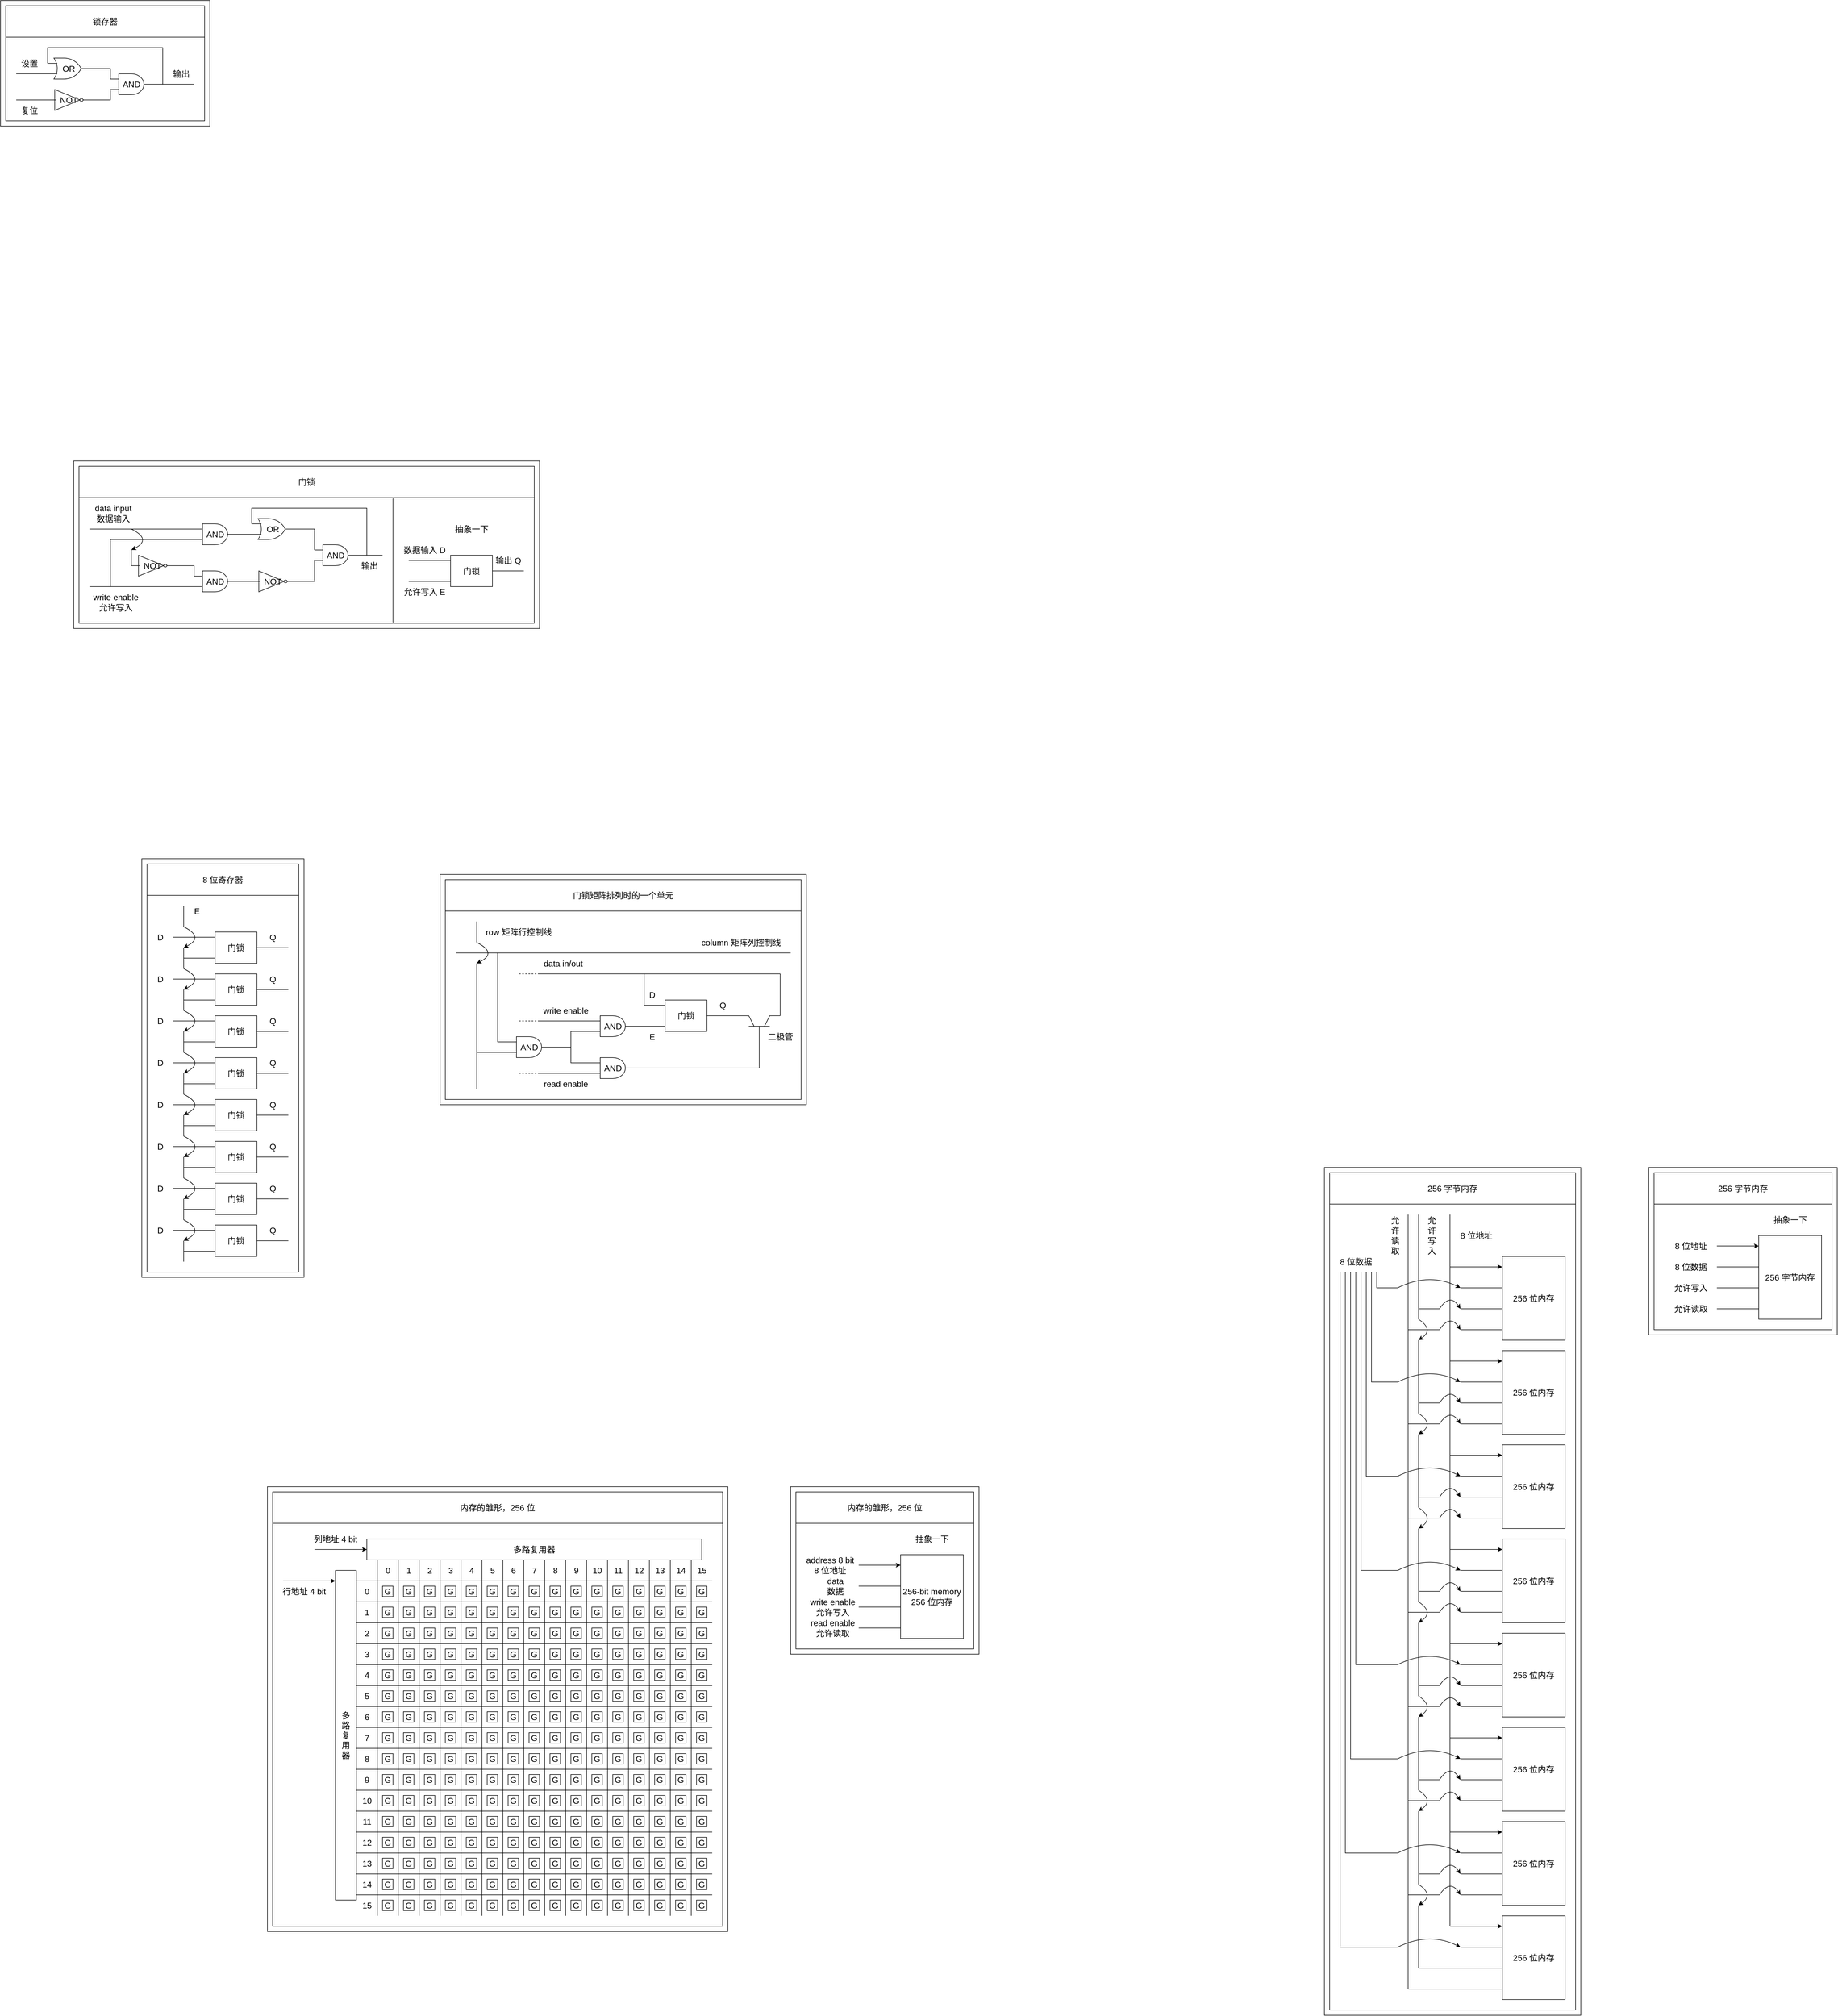 <mxfile version="17.4.2" type="device"><diagram id="eE92mVFTSLbDaKWqzfW-" name="第 1 页"><mxGraphModel dx="1280" dy="992" grid="1" gridSize="10" guides="0" tooltips="1" connect="0" arrows="0" fold="1" page="1" pageScale="1" pageWidth="827" pageHeight="1169" math="0" shadow="0"><root><mxCell id="0"/><mxCell id="1" parent="0"/><mxCell id="rtf2zr3LLn6rUKVzkeqe-1" value="" style="group" parent="1" vertex="1" connectable="0"><mxGeometry x="120" y="30" width="400" height="240" as="geometry"/></mxCell><mxCell id="rtf2zr3LLn6rUKVzkeqe-2" value="AND" style="verticalLabelPosition=middle;shadow=0;dashed=0;align=center;html=1;verticalAlign=middle;shape=mxgraph.electrical.logic_gates.logic_gate;operation=and;fontSize=16;strokeColor=#000000;fillColor=none;labelPosition=center;" parent="rtf2zr3LLn6rUKVzkeqe-1" vertex="1"><mxGeometry x="210" y="140" width="80" height="40" as="geometry"/></mxCell><mxCell id="rtf2zr3LLn6rUKVzkeqe-3" value="OR" style="verticalLabelPosition=middle;shadow=0;dashed=0;align=center;html=1;verticalAlign=middle;shape=mxgraph.electrical.logic_gates.logic_gate;operation=or;fontSize=16;strokeColor=#000000;fillColor=none;labelPosition=center;container=0;" parent="rtf2zr3LLn6rUKVzkeqe-1" vertex="1"><mxGeometry x="90" y="110" width="80" height="40" as="geometry"/></mxCell><mxCell id="rtf2zr3LLn6rUKVzkeqe-4" value="NOT" style="verticalLabelPosition=middle;shadow=0;dashed=0;align=center;html=1;verticalAlign=middle;shape=mxgraph.electrical.logic_gates.inverter_2;fontSize=16;strokeColor=#000000;fillColor=none;labelPosition=center;container=0;" parent="rtf2zr3LLn6rUKVzkeqe-1" vertex="1"><mxGeometry x="90" y="170" width="80" height="40" as="geometry"/></mxCell><mxCell id="rtf2zr3LLn6rUKVzkeqe-5" value="" style="endArrow=none;html=1;rounded=0;fontSize=16;strokeColor=#000000;entryX=0;entryY=0.75;entryDx=0;entryDy=0;entryPerimeter=0;" parent="rtf2zr3LLn6rUKVzkeqe-1" target="rtf2zr3LLn6rUKVzkeqe-3" edge="1"><mxGeometry width="50" height="50" relative="1" as="geometry"><mxPoint x="30" y="140" as="sourcePoint"/><mxPoint x="250" y="150" as="targetPoint"/></mxGeometry></mxCell><mxCell id="rtf2zr3LLn6rUKVzkeqe-6" value="" style="endArrow=none;html=1;rounded=0;fontSize=16;strokeColor=#000000;entryX=0;entryY=0.5;entryDx=0;entryDy=0;entryPerimeter=0;" parent="rtf2zr3LLn6rUKVzkeqe-1" target="rtf2zr3LLn6rUKVzkeqe-4" edge="1"><mxGeometry width="50" height="50" relative="1" as="geometry"><mxPoint x="30" y="190" as="sourcePoint"/><mxPoint x="60" y="180" as="targetPoint"/></mxGeometry></mxCell><mxCell id="rtf2zr3LLn6rUKVzkeqe-7" value="" style="endArrow=none;html=1;rounded=0;fontSize=16;strokeColor=#000000;exitX=1;exitY=0.5;exitDx=0;exitDy=0;exitPerimeter=0;entryX=0;entryY=0.25;entryDx=0;entryDy=0;entryPerimeter=0;" parent="rtf2zr3LLn6rUKVzkeqe-1" source="rtf2zr3LLn6rUKVzkeqe-3" target="rtf2zr3LLn6rUKVzkeqe-2" edge="1"><mxGeometry width="50" height="50" relative="1" as="geometry"><mxPoint x="210" y="170" as="sourcePoint"/><mxPoint x="260" y="120" as="targetPoint"/><Array as="points"><mxPoint x="210" y="130"/></Array></mxGeometry></mxCell><mxCell id="rtf2zr3LLn6rUKVzkeqe-8" value="" style="endArrow=none;html=1;rounded=0;fontSize=16;strokeColor=#000000;exitX=1;exitY=0.5;exitDx=0;exitDy=0;exitPerimeter=0;entryX=0;entryY=0.75;entryDx=0;entryDy=0;entryPerimeter=0;" parent="rtf2zr3LLn6rUKVzkeqe-1" source="rtf2zr3LLn6rUKVzkeqe-4" target="rtf2zr3LLn6rUKVzkeqe-2" edge="1"><mxGeometry width="50" height="50" relative="1" as="geometry"><mxPoint x="180" y="140" as="sourcePoint"/><mxPoint x="260" y="170" as="targetPoint"/><Array as="points"><mxPoint x="210" y="190"/></Array></mxGeometry></mxCell><mxCell id="rtf2zr3LLn6rUKVzkeqe-9" value="" style="endArrow=none;html=1;rounded=0;fontSize=16;strokeColor=#000000;exitX=1;exitY=0.5;exitDx=0;exitDy=0;exitPerimeter=0;" parent="rtf2zr3LLn6rUKVzkeqe-1" source="rtf2zr3LLn6rUKVzkeqe-2" edge="1"><mxGeometry width="50" height="50" relative="1" as="geometry"><mxPoint x="300" y="160" as="sourcePoint"/><mxPoint x="370" y="160" as="targetPoint"/></mxGeometry></mxCell><mxCell id="rtf2zr3LLn6rUKVzkeqe-10" value="" style="endArrow=none;html=1;rounded=0;fontSize=16;strokeColor=#000000;exitX=0;exitY=0.25;exitDx=0;exitDy=0;exitPerimeter=0;" parent="rtf2zr3LLn6rUKVzkeqe-1" source="rtf2zr3LLn6rUKVzkeqe-3" edge="1"><mxGeometry width="50" height="50" relative="1" as="geometry"><mxPoint x="150" y="80" as="sourcePoint"/><mxPoint x="310" y="160" as="targetPoint"/><Array as="points"><mxPoint x="90" y="90"/><mxPoint x="310" y="90"/></Array></mxGeometry></mxCell><mxCell id="rtf2zr3LLn6rUKVzkeqe-11" value="设置" style="text;html=1;align=center;verticalAlign=middle;resizable=0;points=[];autosize=1;strokeColor=none;fillColor=none;fontSize=16;" parent="rtf2zr3LLn6rUKVzkeqe-1" vertex="1"><mxGeometry x="30" y="110" width="50" height="20" as="geometry"/></mxCell><mxCell id="rtf2zr3LLn6rUKVzkeqe-12" value="复位" style="text;html=1;align=center;verticalAlign=middle;resizable=0;points=[];autosize=1;strokeColor=none;fillColor=none;fontSize=16;" parent="rtf2zr3LLn6rUKVzkeqe-1" vertex="1"><mxGeometry x="30" y="200" width="50" height="20" as="geometry"/></mxCell><mxCell id="rtf2zr3LLn6rUKVzkeqe-13" value="输出" style="text;html=1;align=center;verticalAlign=middle;resizable=0;points=[];autosize=1;strokeColor=none;fillColor=none;fontSize=16;" parent="rtf2zr3LLn6rUKVzkeqe-1" vertex="1"><mxGeometry x="320" y="130" width="50" height="20" as="geometry"/></mxCell><mxCell id="rtf2zr3LLn6rUKVzkeqe-14" value="" style="rounded=0;whiteSpace=wrap;html=1;fontSize=16;strokeColor=#000000;fillColor=none;" parent="rtf2zr3LLn6rUKVzkeqe-1" vertex="1"><mxGeometry x="10" y="70" width="380" height="160" as="geometry"/></mxCell><mxCell id="rtf2zr3LLn6rUKVzkeqe-15" value="锁存器" style="rounded=0;whiteSpace=wrap;html=1;fontSize=16;strokeColor=#000000;fillColor=none;" parent="rtf2zr3LLn6rUKVzkeqe-1" vertex="1"><mxGeometry x="10" y="10" width="380" height="60" as="geometry"/></mxCell><mxCell id="rtf2zr3LLn6rUKVzkeqe-16" value="" style="rounded=0;whiteSpace=wrap;html=1;fontSize=16;strokeColor=#000000;fillColor=none;" parent="rtf2zr3LLn6rUKVzkeqe-1" vertex="1"><mxGeometry width="400" height="240" as="geometry"/></mxCell><mxCell id="rtf2zr3LLn6rUKVzkeqe-17" value="" style="group" parent="1" vertex="1" connectable="0"><mxGeometry x="260" y="910" width="890" height="320" as="geometry"/></mxCell><mxCell id="rtf2zr3LLn6rUKVzkeqe-18" value="" style="rounded=0;whiteSpace=wrap;html=1;fontSize=16;strokeColor=#000000;fillColor=none;" parent="rtf2zr3LLn6rUKVzkeqe-17" vertex="1"><mxGeometry x="610" y="70" width="270" height="240" as="geometry"/></mxCell><mxCell id="rtf2zr3LLn6rUKVzkeqe-19" value="" style="rounded=0;whiteSpace=wrap;html=1;fontSize=16;strokeColor=#000000;fillColor=none;container=0;" parent="rtf2zr3LLn6rUKVzkeqe-17" vertex="1"><mxGeometry width="890" height="320" as="geometry"/></mxCell><mxCell id="rtf2zr3LLn6rUKVzkeqe-20" value="" style="endArrow=none;html=1;rounded=0;fontSize=16;strokeColor=#000000;" parent="rtf2zr3LLn6rUKVzkeqe-17" edge="1"><mxGeometry width="50" height="50" relative="1" as="geometry"><mxPoint x="640" y="190" as="sourcePoint"/><mxPoint x="800" y="190" as="targetPoint"/></mxGeometry></mxCell><mxCell id="rtf2zr3LLn6rUKVzkeqe-21" value="" style="endArrow=none;html=1;rounded=0;fontSize=16;strokeColor=#000000;" parent="rtf2zr3LLn6rUKVzkeqe-17" edge="1"><mxGeometry width="50" height="50" relative="1" as="geometry"><mxPoint x="640" y="230" as="sourcePoint"/><mxPoint x="800" y="230" as="targetPoint"/></mxGeometry></mxCell><mxCell id="rtf2zr3LLn6rUKVzkeqe-22" value="" style="endArrow=none;html=1;rounded=0;fontSize=16;strokeColor=#000000;" parent="rtf2zr3LLn6rUKVzkeqe-17" edge="1"><mxGeometry width="50" height="50" relative="1" as="geometry"><mxPoint x="720" y="210" as="sourcePoint"/><mxPoint x="860" y="210" as="targetPoint"/></mxGeometry></mxCell><mxCell id="rtf2zr3LLn6rUKVzkeqe-23" value="AND" style="verticalLabelPosition=middle;shadow=0;dashed=0;align=center;html=1;verticalAlign=middle;shape=mxgraph.electrical.logic_gates.logic_gate;operation=and;fontSize=16;strokeColor=#000000;fillColor=none;labelPosition=center;container=0;" parent="rtf2zr3LLn6rUKVzkeqe-17" vertex="1"><mxGeometry x="460" y="160" width="80" height="40" as="geometry"/></mxCell><mxCell id="rtf2zr3LLn6rUKVzkeqe-24" value="OR" style="verticalLabelPosition=middle;shadow=0;dashed=0;align=center;html=1;verticalAlign=middle;shape=mxgraph.electrical.logic_gates.logic_gate;operation=or;fontSize=16;strokeColor=#000000;fillColor=none;labelPosition=center;container=0;" parent="rtf2zr3LLn6rUKVzkeqe-17" vertex="1"><mxGeometry x="340" y="110" width="80" height="40" as="geometry"/></mxCell><mxCell id="rtf2zr3LLn6rUKVzkeqe-25" value="NOT" style="verticalLabelPosition=middle;shadow=0;dashed=0;align=center;html=1;verticalAlign=middle;shape=mxgraph.electrical.logic_gates.inverter_2;fontSize=16;strokeColor=#000000;fillColor=none;labelPosition=center;container=0;" parent="rtf2zr3LLn6rUKVzkeqe-17" vertex="1"><mxGeometry x="340" y="210" width="80" height="40" as="geometry"/></mxCell><mxCell id="rtf2zr3LLn6rUKVzkeqe-26" value="" style="endArrow=none;html=1;rounded=0;fontSize=16;strokeColor=#000000;entryX=0;entryY=0.75;entryDx=0;entryDy=0;entryPerimeter=0;exitX=1;exitY=0.5;exitDx=0;exitDy=0;exitPerimeter=0;" parent="rtf2zr3LLn6rUKVzkeqe-17" source="rtf2zr3LLn6rUKVzkeqe-36" target="rtf2zr3LLn6rUKVzkeqe-24" edge="1"><mxGeometry width="50" height="50" relative="1" as="geometry"><mxPoint x="280" y="140" as="sourcePoint"/><mxPoint x="500" y="150" as="targetPoint"/></mxGeometry></mxCell><mxCell id="rtf2zr3LLn6rUKVzkeqe-27" value="" style="endArrow=none;html=1;rounded=0;fontSize=16;strokeColor=#000000;entryX=0;entryY=0.5;entryDx=0;entryDy=0;entryPerimeter=0;exitX=1;exitY=0.5;exitDx=0;exitDy=0;exitPerimeter=0;" parent="rtf2zr3LLn6rUKVzkeqe-17" source="rtf2zr3LLn6rUKVzkeqe-37" target="rtf2zr3LLn6rUKVzkeqe-25" edge="1"><mxGeometry width="50" height="50" relative="1" as="geometry"><mxPoint x="280" y="230" as="sourcePoint"/><mxPoint x="310" y="220" as="targetPoint"/></mxGeometry></mxCell><mxCell id="rtf2zr3LLn6rUKVzkeqe-28" value="" style="endArrow=none;html=1;rounded=0;fontSize=16;strokeColor=#000000;exitX=1;exitY=0.5;exitDx=0;exitDy=0;exitPerimeter=0;entryX=0;entryY=0.25;entryDx=0;entryDy=0;entryPerimeter=0;" parent="rtf2zr3LLn6rUKVzkeqe-17" source="rtf2zr3LLn6rUKVzkeqe-24" target="rtf2zr3LLn6rUKVzkeqe-23" edge="1"><mxGeometry width="50" height="50" relative="1" as="geometry"><mxPoint x="460" y="170" as="sourcePoint"/><mxPoint x="510" y="120" as="targetPoint"/><Array as="points"><mxPoint x="460" y="130"/></Array></mxGeometry></mxCell><mxCell id="rtf2zr3LLn6rUKVzkeqe-29" value="" style="endArrow=none;html=1;rounded=0;fontSize=16;strokeColor=#000000;exitX=1;exitY=0.5;exitDx=0;exitDy=0;exitPerimeter=0;entryX=0;entryY=0.75;entryDx=0;entryDy=0;entryPerimeter=0;" parent="rtf2zr3LLn6rUKVzkeqe-17" source="rtf2zr3LLn6rUKVzkeqe-25" target="rtf2zr3LLn6rUKVzkeqe-23" edge="1"><mxGeometry width="50" height="50" relative="1" as="geometry"><mxPoint x="430" y="140" as="sourcePoint"/><mxPoint x="510" y="170" as="targetPoint"/><Array as="points"><mxPoint x="460" y="230"/></Array></mxGeometry></mxCell><mxCell id="rtf2zr3LLn6rUKVzkeqe-30" value="" style="endArrow=none;html=1;rounded=0;fontSize=16;strokeColor=#000000;exitX=1;exitY=0.5;exitDx=0;exitDy=0;exitPerimeter=0;" parent="rtf2zr3LLn6rUKVzkeqe-17" source="rtf2zr3LLn6rUKVzkeqe-23" edge="1"><mxGeometry width="50" height="50" relative="1" as="geometry"><mxPoint x="550" y="160" as="sourcePoint"/><mxPoint x="590" y="180" as="targetPoint"/></mxGeometry></mxCell><mxCell id="rtf2zr3LLn6rUKVzkeqe-31" value="" style="endArrow=none;html=1;rounded=0;fontSize=16;strokeColor=#000000;exitX=0;exitY=0.25;exitDx=0;exitDy=0;exitPerimeter=0;" parent="rtf2zr3LLn6rUKVzkeqe-17" source="rtf2zr3LLn6rUKVzkeqe-24" edge="1"><mxGeometry width="50" height="50" relative="1" as="geometry"><mxPoint x="400" y="80" as="sourcePoint"/><mxPoint x="560" y="180" as="targetPoint"/><Array as="points"><mxPoint x="340" y="90"/><mxPoint x="560" y="90"/></Array></mxGeometry></mxCell><mxCell id="rtf2zr3LLn6rUKVzkeqe-32" value="data input&lt;br&gt;数据输入" style="text;html=1;align=center;verticalAlign=middle;resizable=0;points=[];autosize=1;strokeColor=none;fillColor=none;fontSize=16;container=0;" parent="rtf2zr3LLn6rUKVzkeqe-17" vertex="1"><mxGeometry x="30" y="80" width="90" height="40" as="geometry"/></mxCell><mxCell id="rtf2zr3LLn6rUKVzkeqe-33" value="write enable&lt;br&gt;允许写入" style="text;html=1;align=center;verticalAlign=middle;resizable=0;points=[];autosize=1;strokeColor=none;fillColor=none;fontSize=16;container=0;" parent="rtf2zr3LLn6rUKVzkeqe-17" vertex="1"><mxGeometry x="30" y="250" width="100" height="40" as="geometry"/></mxCell><mxCell id="rtf2zr3LLn6rUKVzkeqe-34" value="输出" style="text;html=1;align=center;verticalAlign=middle;resizable=0;points=[];autosize=1;strokeColor=none;fillColor=none;fontSize=16;container=0;" parent="rtf2zr3LLn6rUKVzkeqe-17" vertex="1"><mxGeometry x="540" y="190" width="50" height="20" as="geometry"/></mxCell><mxCell id="rtf2zr3LLn6rUKVzkeqe-35" value="门锁" style="rounded=0;whiteSpace=wrap;html=1;fontSize=16;strokeColor=#000000;fillColor=none;container=0;" parent="rtf2zr3LLn6rUKVzkeqe-17" vertex="1"><mxGeometry x="10" y="10" width="870" height="60" as="geometry"/></mxCell><mxCell id="rtf2zr3LLn6rUKVzkeqe-36" value="AND" style="verticalLabelPosition=middle;shadow=0;dashed=0;align=center;html=1;verticalAlign=middle;shape=mxgraph.electrical.logic_gates.logic_gate;operation=and;fontSize=16;strokeColor=#000000;fillColor=none;labelPosition=center;container=0;" parent="rtf2zr3LLn6rUKVzkeqe-17" vertex="1"><mxGeometry x="230" y="120" width="80" height="40" as="geometry"/></mxCell><mxCell id="rtf2zr3LLn6rUKVzkeqe-37" value="AND" style="verticalLabelPosition=middle;shadow=0;dashed=0;align=center;html=1;verticalAlign=middle;shape=mxgraph.electrical.logic_gates.logic_gate;operation=and;fontSize=16;strokeColor=#000000;fillColor=none;labelPosition=center;container=0;" parent="rtf2zr3LLn6rUKVzkeqe-17" vertex="1"><mxGeometry x="230" y="210" width="80" height="40" as="geometry"/></mxCell><mxCell id="rtf2zr3LLn6rUKVzkeqe-38" value="NOT" style="verticalLabelPosition=middle;shadow=0;dashed=0;align=center;html=1;verticalAlign=middle;shape=mxgraph.electrical.logic_gates.inverter_2;fontSize=16;strokeColor=#000000;fillColor=none;labelPosition=center;container=0;" parent="rtf2zr3LLn6rUKVzkeqe-17" vertex="1"><mxGeometry x="110" y="180" width="80" height="40" as="geometry"/></mxCell><mxCell id="rtf2zr3LLn6rUKVzkeqe-39" value="" style="endArrow=none;html=1;rounded=0;fontSize=16;strokeColor=#000000;entryX=0;entryY=0.25;entryDx=0;entryDy=0;entryPerimeter=0;" parent="rtf2zr3LLn6rUKVzkeqe-17" target="rtf2zr3LLn6rUKVzkeqe-36" edge="1"><mxGeometry width="50" height="50" relative="1" as="geometry"><mxPoint x="30" y="130" as="sourcePoint"/><mxPoint x="240" y="150" as="targetPoint"/></mxGeometry></mxCell><mxCell id="rtf2zr3LLn6rUKVzkeqe-40" value="" style="endArrow=none;html=1;rounded=0;fontSize=16;strokeColor=#000000;entryX=0;entryY=0.25;entryDx=0;entryDy=0;entryPerimeter=0;exitX=1;exitY=0.5;exitDx=0;exitDy=0;exitPerimeter=0;" parent="rtf2zr3LLn6rUKVzkeqe-17" source="rtf2zr3LLn6rUKVzkeqe-38" target="rtf2zr3LLn6rUKVzkeqe-37" edge="1"><mxGeometry width="50" height="50" relative="1" as="geometry"><mxPoint x="80" y="140" as="sourcePoint"/><mxPoint x="240" y="140" as="targetPoint"/><Array as="points"><mxPoint x="230" y="200"/></Array></mxGeometry></mxCell><mxCell id="rtf2zr3LLn6rUKVzkeqe-41" value="" style="endArrow=none;html=1;rounded=0;fontSize=16;strokeColor=#000000;entryX=0;entryY=0.75;entryDx=0;entryDy=0;entryPerimeter=0;" parent="rtf2zr3LLn6rUKVzkeqe-17" target="rtf2zr3LLn6rUKVzkeqe-37" edge="1"><mxGeometry width="50" height="50" relative="1" as="geometry"><mxPoint x="30" y="240" as="sourcePoint"/><mxPoint x="240" y="230" as="targetPoint"/></mxGeometry></mxCell><mxCell id="rtf2zr3LLn6rUKVzkeqe-42" value="" style="endArrow=none;html=1;rounded=0;fontSize=16;strokeColor=#000000;entryX=0;entryY=0.75;entryDx=0;entryDy=0;entryPerimeter=0;" parent="rtf2zr3LLn6rUKVzkeqe-17" target="rtf2zr3LLn6rUKVzkeqe-36" edge="1"><mxGeometry width="50" height="50" relative="1" as="geometry"><mxPoint x="70" y="240" as="sourcePoint"/><mxPoint x="200" y="150" as="targetPoint"/><Array as="points"><mxPoint x="70" y="150"/></Array></mxGeometry></mxCell><mxCell id="rtf2zr3LLn6rUKVzkeqe-43" value="" style="curved=1;endArrow=classic;html=1;rounded=0;fontSize=16;strokeColor=#000000;" parent="rtf2zr3LLn6rUKVzkeqe-17" edge="1"><mxGeometry width="50" height="50" relative="1" as="geometry"><mxPoint x="110" y="130" as="sourcePoint"/><mxPoint x="110" y="170" as="targetPoint"/><Array as="points"><mxPoint x="150" y="150"/></Array></mxGeometry></mxCell><mxCell id="rtf2zr3LLn6rUKVzkeqe-44" value="" style="endArrow=none;html=1;rounded=0;fontSize=16;strokeColor=#000000;exitX=0;exitY=0.5;exitDx=0;exitDy=0;exitPerimeter=0;" parent="rtf2zr3LLn6rUKVzkeqe-17" source="rtf2zr3LLn6rUKVzkeqe-38" edge="1"><mxGeometry width="50" height="50" relative="1" as="geometry"><mxPoint x="130" y="190" as="sourcePoint"/><mxPoint x="110" y="170" as="targetPoint"/></mxGeometry></mxCell><mxCell id="rtf2zr3LLn6rUKVzkeqe-45" value="" style="rounded=0;whiteSpace=wrap;html=1;fontSize=16;strokeColor=#000000;fillColor=none;container=0;" parent="rtf2zr3LLn6rUKVzkeqe-17" vertex="1"><mxGeometry x="10" y="70" width="600" height="240" as="geometry"/></mxCell><mxCell id="rtf2zr3LLn6rUKVzkeqe-46" value="数据输入 D" style="text;html=1;align=center;verticalAlign=middle;resizable=0;points=[];autosize=1;strokeColor=none;fillColor=none;fontSize=16;" parent="rtf2zr3LLn6rUKVzkeqe-17" vertex="1"><mxGeometry x="620" y="160" width="100" height="20" as="geometry"/></mxCell><mxCell id="rtf2zr3LLn6rUKVzkeqe-47" value="允许写入 E" style="text;html=1;align=center;verticalAlign=middle;resizable=0;points=[];autosize=1;strokeColor=none;fillColor=none;fontSize=16;" parent="rtf2zr3LLn6rUKVzkeqe-17" vertex="1"><mxGeometry x="625" y="240" width="90" height="20" as="geometry"/></mxCell><mxCell id="rtf2zr3LLn6rUKVzkeqe-48" value="输出 Q" style="text;html=1;align=center;verticalAlign=middle;resizable=0;points=[];autosize=1;strokeColor=none;fillColor=none;fontSize=16;" parent="rtf2zr3LLn6rUKVzkeqe-17" vertex="1"><mxGeometry x="800" y="180" width="60" height="20" as="geometry"/></mxCell><mxCell id="rtf2zr3LLn6rUKVzkeqe-49" value="门锁" style="rounded=0;whiteSpace=wrap;html=1;fontSize=16;strokeColor=#000000;fillColor=default;" parent="rtf2zr3LLn6rUKVzkeqe-17" vertex="1"><mxGeometry x="720" y="180" width="80" height="60" as="geometry"/></mxCell><mxCell id="rtf2zr3LLn6rUKVzkeqe-50" value="抽象一下" style="text;html=1;align=center;verticalAlign=middle;resizable=0;points=[];autosize=1;strokeColor=none;fillColor=none;fontSize=16;" parent="rtf2zr3LLn6rUKVzkeqe-17" vertex="1"><mxGeometry x="720" y="120" width="80" height="20" as="geometry"/></mxCell><mxCell id="rtf2zr3LLn6rUKVzkeqe-51" value="" style="group" parent="1" vertex="1" connectable="0"><mxGeometry x="390" y="1670" width="310" height="800" as="geometry"/></mxCell><mxCell id="rtf2zr3LLn6rUKVzkeqe-52" value="" style="endArrow=none;html=1;rounded=0;fontSize=16;strokeColor=#000000;" parent="rtf2zr3LLn6rUKVzkeqe-51" edge="1"><mxGeometry width="50" height="50" relative="1" as="geometry"><mxPoint x="60" y="150" as="sourcePoint"/><mxPoint x="220" y="150" as="targetPoint"/></mxGeometry></mxCell><mxCell id="rtf2zr3LLn6rUKVzkeqe-53" value="" style="endArrow=none;html=1;rounded=0;fontSize=16;strokeColor=#000000;" parent="rtf2zr3LLn6rUKVzkeqe-51" edge="1"><mxGeometry width="50" height="50" relative="1" as="geometry"><mxPoint x="80" y="190" as="sourcePoint"/><mxPoint x="220" y="190" as="targetPoint"/></mxGeometry></mxCell><mxCell id="rtf2zr3LLn6rUKVzkeqe-54" value="" style="endArrow=none;html=1;rounded=0;fontSize=16;strokeColor=#000000;" parent="rtf2zr3LLn6rUKVzkeqe-51" edge="1"><mxGeometry width="50" height="50" relative="1" as="geometry"><mxPoint x="140" y="170" as="sourcePoint"/><mxPoint x="280" y="170" as="targetPoint"/></mxGeometry></mxCell><mxCell id="rtf2zr3LLn6rUKVzkeqe-55" value="D" style="text;html=1;align=center;verticalAlign=middle;resizable=0;points=[];autosize=1;strokeColor=none;fillColor=none;fontSize=16;" parent="rtf2zr3LLn6rUKVzkeqe-51" vertex="1"><mxGeometry x="20" y="140" width="30" height="20" as="geometry"/></mxCell><mxCell id="rtf2zr3LLn6rUKVzkeqe-56" value="E" style="text;html=1;align=center;verticalAlign=middle;resizable=0;points=[];autosize=1;strokeColor=none;fillColor=none;fontSize=16;" parent="rtf2zr3LLn6rUKVzkeqe-51" vertex="1"><mxGeometry x="90" y="90" width="30" height="20" as="geometry"/></mxCell><mxCell id="rtf2zr3LLn6rUKVzkeqe-57" value="Q" style="text;html=1;align=center;verticalAlign=middle;resizable=0;points=[];autosize=1;strokeColor=none;fillColor=none;fontSize=16;" parent="rtf2zr3LLn6rUKVzkeqe-51" vertex="1"><mxGeometry x="235" y="140" width="30" height="20" as="geometry"/></mxCell><mxCell id="rtf2zr3LLn6rUKVzkeqe-58" value="门锁" style="rounded=0;whiteSpace=wrap;html=1;fontSize=16;strokeColor=#000000;fillColor=default;" parent="rtf2zr3LLn6rUKVzkeqe-51" vertex="1"><mxGeometry x="140" y="140" width="80" height="60" as="geometry"/></mxCell><mxCell id="rtf2zr3LLn6rUKVzkeqe-59" value="" style="endArrow=none;html=1;rounded=0;fontSize=16;strokeColor=#000000;" parent="rtf2zr3LLn6rUKVzkeqe-51" edge="1"><mxGeometry width="50" height="50" relative="1" as="geometry"><mxPoint x="60" y="230" as="sourcePoint"/><mxPoint x="220" y="230" as="targetPoint"/></mxGeometry></mxCell><mxCell id="rtf2zr3LLn6rUKVzkeqe-60" value="" style="endArrow=none;html=1;rounded=0;fontSize=16;strokeColor=#000000;" parent="rtf2zr3LLn6rUKVzkeqe-51" edge="1"><mxGeometry width="50" height="50" relative="1" as="geometry"><mxPoint x="80" y="270" as="sourcePoint"/><mxPoint x="220" y="270" as="targetPoint"/></mxGeometry></mxCell><mxCell id="rtf2zr3LLn6rUKVzkeqe-61" value="" style="endArrow=none;html=1;rounded=0;fontSize=16;strokeColor=#000000;" parent="rtf2zr3LLn6rUKVzkeqe-51" edge="1"><mxGeometry width="50" height="50" relative="1" as="geometry"><mxPoint x="140" y="250" as="sourcePoint"/><mxPoint x="280" y="250" as="targetPoint"/></mxGeometry></mxCell><mxCell id="rtf2zr3LLn6rUKVzkeqe-62" value="D" style="text;html=1;align=center;verticalAlign=middle;resizable=0;points=[];autosize=1;strokeColor=none;fillColor=none;fontSize=16;" parent="rtf2zr3LLn6rUKVzkeqe-51" vertex="1"><mxGeometry x="20" y="220" width="30" height="20" as="geometry"/></mxCell><mxCell id="rtf2zr3LLn6rUKVzkeqe-63" value="Q" style="text;html=1;align=center;verticalAlign=middle;resizable=0;points=[];autosize=1;strokeColor=none;fillColor=none;fontSize=16;" parent="rtf2zr3LLn6rUKVzkeqe-51" vertex="1"><mxGeometry x="235" y="220" width="30" height="20" as="geometry"/></mxCell><mxCell id="rtf2zr3LLn6rUKVzkeqe-64" value="门锁" style="rounded=0;whiteSpace=wrap;html=1;fontSize=16;strokeColor=#000000;fillColor=default;" parent="rtf2zr3LLn6rUKVzkeqe-51" vertex="1"><mxGeometry x="140" y="220" width="80" height="60" as="geometry"/></mxCell><mxCell id="rtf2zr3LLn6rUKVzkeqe-65" value="" style="curved=1;endArrow=classic;html=1;rounded=0;fontSize=16;strokeColor=#000000;" parent="rtf2zr3LLn6rUKVzkeqe-51" edge="1"><mxGeometry width="50" height="50" relative="1" as="geometry"><mxPoint x="80" y="130" as="sourcePoint"/><mxPoint x="80" y="170" as="targetPoint"/><Array as="points"><mxPoint x="120" y="150"/></Array></mxGeometry></mxCell><mxCell id="rtf2zr3LLn6rUKVzkeqe-66" value="" style="endArrow=none;html=1;rounded=0;fontSize=16;strokeColor=#000000;" parent="rtf2zr3LLn6rUKVzkeqe-51" edge="1"><mxGeometry width="50" height="50" relative="1" as="geometry"><mxPoint x="80" y="210" as="sourcePoint"/><mxPoint x="80" y="170" as="targetPoint"/></mxGeometry></mxCell><mxCell id="rtf2zr3LLn6rUKVzkeqe-67" value="" style="endArrow=none;html=1;rounded=0;fontSize=16;strokeColor=#000000;" parent="rtf2zr3LLn6rUKVzkeqe-51" edge="1"><mxGeometry width="50" height="50" relative="1" as="geometry"><mxPoint x="80" y="130" as="sourcePoint"/><mxPoint x="80" y="90" as="targetPoint"/></mxGeometry></mxCell><mxCell id="rtf2zr3LLn6rUKVzkeqe-68" value="" style="curved=1;endArrow=classic;html=1;rounded=0;fontSize=16;strokeColor=#000000;" parent="rtf2zr3LLn6rUKVzkeqe-51" edge="1"><mxGeometry width="50" height="50" relative="1" as="geometry"><mxPoint x="80" y="210" as="sourcePoint"/><mxPoint x="80" y="250" as="targetPoint"/><Array as="points"><mxPoint x="120" y="230"/></Array></mxGeometry></mxCell><mxCell id="rtf2zr3LLn6rUKVzkeqe-69" value="" style="endArrow=none;html=1;rounded=0;fontSize=16;strokeColor=#000000;" parent="rtf2zr3LLn6rUKVzkeqe-51" edge="1"><mxGeometry width="50" height="50" relative="1" as="geometry"><mxPoint x="80" y="290" as="sourcePoint"/><mxPoint x="80" y="250" as="targetPoint"/></mxGeometry></mxCell><mxCell id="rtf2zr3LLn6rUKVzkeqe-70" value="" style="endArrow=none;html=1;rounded=0;fontSize=16;strokeColor=#000000;" parent="rtf2zr3LLn6rUKVzkeqe-51" edge="1"><mxGeometry width="50" height="50" relative="1" as="geometry"><mxPoint x="60" y="310" as="sourcePoint"/><mxPoint x="220" y="310" as="targetPoint"/></mxGeometry></mxCell><mxCell id="rtf2zr3LLn6rUKVzkeqe-71" value="" style="endArrow=none;html=1;rounded=0;fontSize=16;strokeColor=#000000;" parent="rtf2zr3LLn6rUKVzkeqe-51" edge="1"><mxGeometry width="50" height="50" relative="1" as="geometry"><mxPoint x="80" y="350" as="sourcePoint"/><mxPoint x="220" y="350" as="targetPoint"/></mxGeometry></mxCell><mxCell id="rtf2zr3LLn6rUKVzkeqe-72" value="" style="endArrow=none;html=1;rounded=0;fontSize=16;strokeColor=#000000;" parent="rtf2zr3LLn6rUKVzkeqe-51" edge="1"><mxGeometry width="50" height="50" relative="1" as="geometry"><mxPoint x="140" y="330" as="sourcePoint"/><mxPoint x="280" y="330" as="targetPoint"/></mxGeometry></mxCell><mxCell id="rtf2zr3LLn6rUKVzkeqe-73" value="D" style="text;html=1;align=center;verticalAlign=middle;resizable=0;points=[];autosize=1;strokeColor=none;fillColor=none;fontSize=16;" parent="rtf2zr3LLn6rUKVzkeqe-51" vertex="1"><mxGeometry x="20" y="300" width="30" height="20" as="geometry"/></mxCell><mxCell id="rtf2zr3LLn6rUKVzkeqe-74" value="Q" style="text;html=1;align=center;verticalAlign=middle;resizable=0;points=[];autosize=1;strokeColor=none;fillColor=none;fontSize=16;" parent="rtf2zr3LLn6rUKVzkeqe-51" vertex="1"><mxGeometry x="235" y="300" width="30" height="20" as="geometry"/></mxCell><mxCell id="rtf2zr3LLn6rUKVzkeqe-75" value="门锁" style="rounded=0;whiteSpace=wrap;html=1;fontSize=16;strokeColor=#000000;fillColor=default;" parent="rtf2zr3LLn6rUKVzkeqe-51" vertex="1"><mxGeometry x="140" y="300" width="80" height="60" as="geometry"/></mxCell><mxCell id="rtf2zr3LLn6rUKVzkeqe-76" value="" style="curved=1;endArrow=classic;html=1;rounded=0;fontSize=16;strokeColor=#000000;" parent="rtf2zr3LLn6rUKVzkeqe-51" edge="1"><mxGeometry width="50" height="50" relative="1" as="geometry"><mxPoint x="80" y="290" as="sourcePoint"/><mxPoint x="80" y="330" as="targetPoint"/><Array as="points"><mxPoint x="120" y="310"/></Array></mxGeometry></mxCell><mxCell id="rtf2zr3LLn6rUKVzkeqe-77" value="" style="endArrow=none;html=1;rounded=0;fontSize=16;strokeColor=#000000;" parent="rtf2zr3LLn6rUKVzkeqe-51" edge="1"><mxGeometry width="50" height="50" relative="1" as="geometry"><mxPoint x="80" y="370" as="sourcePoint"/><mxPoint x="80" y="330" as="targetPoint"/></mxGeometry></mxCell><mxCell id="rtf2zr3LLn6rUKVzkeqe-78" value="" style="endArrow=none;html=1;rounded=0;fontSize=16;strokeColor=#000000;" parent="rtf2zr3LLn6rUKVzkeqe-51" edge="1"><mxGeometry width="50" height="50" relative="1" as="geometry"><mxPoint x="60" y="390" as="sourcePoint"/><mxPoint x="220" y="390" as="targetPoint"/></mxGeometry></mxCell><mxCell id="rtf2zr3LLn6rUKVzkeqe-79" value="" style="endArrow=none;html=1;rounded=0;fontSize=16;strokeColor=#000000;" parent="rtf2zr3LLn6rUKVzkeqe-51" edge="1"><mxGeometry width="50" height="50" relative="1" as="geometry"><mxPoint x="80" y="430" as="sourcePoint"/><mxPoint x="220" y="430" as="targetPoint"/></mxGeometry></mxCell><mxCell id="rtf2zr3LLn6rUKVzkeqe-80" value="" style="endArrow=none;html=1;rounded=0;fontSize=16;strokeColor=#000000;" parent="rtf2zr3LLn6rUKVzkeqe-51" edge="1"><mxGeometry width="50" height="50" relative="1" as="geometry"><mxPoint x="140" y="410" as="sourcePoint"/><mxPoint x="280" y="410" as="targetPoint"/></mxGeometry></mxCell><mxCell id="rtf2zr3LLn6rUKVzkeqe-81" value="D" style="text;html=1;align=center;verticalAlign=middle;resizable=0;points=[];autosize=1;strokeColor=none;fillColor=none;fontSize=16;" parent="rtf2zr3LLn6rUKVzkeqe-51" vertex="1"><mxGeometry x="20" y="380" width="30" height="20" as="geometry"/></mxCell><mxCell id="rtf2zr3LLn6rUKVzkeqe-82" value="Q" style="text;html=1;align=center;verticalAlign=middle;resizable=0;points=[];autosize=1;strokeColor=none;fillColor=none;fontSize=16;" parent="rtf2zr3LLn6rUKVzkeqe-51" vertex="1"><mxGeometry x="235" y="380" width="30" height="20" as="geometry"/></mxCell><mxCell id="rtf2zr3LLn6rUKVzkeqe-83" value="门锁" style="rounded=0;whiteSpace=wrap;html=1;fontSize=16;strokeColor=#000000;fillColor=default;" parent="rtf2zr3LLn6rUKVzkeqe-51" vertex="1"><mxGeometry x="140" y="380" width="80" height="60" as="geometry"/></mxCell><mxCell id="rtf2zr3LLn6rUKVzkeqe-84" value="" style="curved=1;endArrow=classic;html=1;rounded=0;fontSize=16;strokeColor=#000000;" parent="rtf2zr3LLn6rUKVzkeqe-51" edge="1"><mxGeometry width="50" height="50" relative="1" as="geometry"><mxPoint x="80" y="370" as="sourcePoint"/><mxPoint x="80" y="410" as="targetPoint"/><Array as="points"><mxPoint x="120" y="390"/></Array></mxGeometry></mxCell><mxCell id="rtf2zr3LLn6rUKVzkeqe-85" value="" style="endArrow=none;html=1;rounded=0;fontSize=16;strokeColor=#000000;" parent="rtf2zr3LLn6rUKVzkeqe-51" edge="1"><mxGeometry width="50" height="50" relative="1" as="geometry"><mxPoint x="80" y="450" as="sourcePoint"/><mxPoint x="80" y="410" as="targetPoint"/></mxGeometry></mxCell><mxCell id="rtf2zr3LLn6rUKVzkeqe-86" value="" style="endArrow=none;html=1;rounded=0;fontSize=16;strokeColor=#000000;" parent="rtf2zr3LLn6rUKVzkeqe-51" edge="1"><mxGeometry width="50" height="50" relative="1" as="geometry"><mxPoint x="60" y="470" as="sourcePoint"/><mxPoint x="220" y="470" as="targetPoint"/></mxGeometry></mxCell><mxCell id="rtf2zr3LLn6rUKVzkeqe-87" value="" style="endArrow=none;html=1;rounded=0;fontSize=16;strokeColor=#000000;" parent="rtf2zr3LLn6rUKVzkeqe-51" edge="1"><mxGeometry width="50" height="50" relative="1" as="geometry"><mxPoint x="80" y="510" as="sourcePoint"/><mxPoint x="220" y="510" as="targetPoint"/></mxGeometry></mxCell><mxCell id="rtf2zr3LLn6rUKVzkeqe-88" value="" style="endArrow=none;html=1;rounded=0;fontSize=16;strokeColor=#000000;" parent="rtf2zr3LLn6rUKVzkeqe-51" edge="1"><mxGeometry width="50" height="50" relative="1" as="geometry"><mxPoint x="140" y="490" as="sourcePoint"/><mxPoint x="280" y="490" as="targetPoint"/></mxGeometry></mxCell><mxCell id="rtf2zr3LLn6rUKVzkeqe-89" value="D" style="text;html=1;align=center;verticalAlign=middle;resizable=0;points=[];autosize=1;strokeColor=none;fillColor=none;fontSize=16;" parent="rtf2zr3LLn6rUKVzkeqe-51" vertex="1"><mxGeometry x="20" y="460" width="30" height="20" as="geometry"/></mxCell><mxCell id="rtf2zr3LLn6rUKVzkeqe-90" value="Q" style="text;html=1;align=center;verticalAlign=middle;resizable=0;points=[];autosize=1;strokeColor=none;fillColor=none;fontSize=16;" parent="rtf2zr3LLn6rUKVzkeqe-51" vertex="1"><mxGeometry x="235" y="460" width="30" height="20" as="geometry"/></mxCell><mxCell id="rtf2zr3LLn6rUKVzkeqe-91" value="门锁" style="rounded=0;whiteSpace=wrap;html=1;fontSize=16;strokeColor=#000000;fillColor=default;" parent="rtf2zr3LLn6rUKVzkeqe-51" vertex="1"><mxGeometry x="140" y="460" width="80" height="60" as="geometry"/></mxCell><mxCell id="rtf2zr3LLn6rUKVzkeqe-92" value="" style="curved=1;endArrow=classic;html=1;rounded=0;fontSize=16;strokeColor=#000000;" parent="rtf2zr3LLn6rUKVzkeqe-51" edge="1"><mxGeometry width="50" height="50" relative="1" as="geometry"><mxPoint x="80" y="450" as="sourcePoint"/><mxPoint x="80" y="490" as="targetPoint"/><Array as="points"><mxPoint x="120" y="470"/></Array></mxGeometry></mxCell><mxCell id="rtf2zr3LLn6rUKVzkeqe-93" value="" style="endArrow=none;html=1;rounded=0;fontSize=16;strokeColor=#000000;" parent="rtf2zr3LLn6rUKVzkeqe-51" edge="1"><mxGeometry width="50" height="50" relative="1" as="geometry"><mxPoint x="80" y="530" as="sourcePoint"/><mxPoint x="80" y="490" as="targetPoint"/></mxGeometry></mxCell><mxCell id="rtf2zr3LLn6rUKVzkeqe-94" value="" style="endArrow=none;html=1;rounded=0;fontSize=16;strokeColor=#000000;" parent="rtf2zr3LLn6rUKVzkeqe-51" edge="1"><mxGeometry width="50" height="50" relative="1" as="geometry"><mxPoint x="60" y="550" as="sourcePoint"/><mxPoint x="220" y="550" as="targetPoint"/></mxGeometry></mxCell><mxCell id="rtf2zr3LLn6rUKVzkeqe-95" value="" style="endArrow=none;html=1;rounded=0;fontSize=16;strokeColor=#000000;" parent="rtf2zr3LLn6rUKVzkeqe-51" edge="1"><mxGeometry width="50" height="50" relative="1" as="geometry"><mxPoint x="80" y="590" as="sourcePoint"/><mxPoint x="220" y="590" as="targetPoint"/></mxGeometry></mxCell><mxCell id="rtf2zr3LLn6rUKVzkeqe-96" value="" style="endArrow=none;html=1;rounded=0;fontSize=16;strokeColor=#000000;" parent="rtf2zr3LLn6rUKVzkeqe-51" edge="1"><mxGeometry width="50" height="50" relative="1" as="geometry"><mxPoint x="140" y="570" as="sourcePoint"/><mxPoint x="280" y="570" as="targetPoint"/></mxGeometry></mxCell><mxCell id="rtf2zr3LLn6rUKVzkeqe-97" value="D" style="text;html=1;align=center;verticalAlign=middle;resizable=0;points=[];autosize=1;strokeColor=none;fillColor=none;fontSize=16;" parent="rtf2zr3LLn6rUKVzkeqe-51" vertex="1"><mxGeometry x="20" y="540" width="30" height="20" as="geometry"/></mxCell><mxCell id="rtf2zr3LLn6rUKVzkeqe-98" value="Q" style="text;html=1;align=center;verticalAlign=middle;resizable=0;points=[];autosize=1;strokeColor=none;fillColor=none;fontSize=16;" parent="rtf2zr3LLn6rUKVzkeqe-51" vertex="1"><mxGeometry x="235" y="540" width="30" height="20" as="geometry"/></mxCell><mxCell id="rtf2zr3LLn6rUKVzkeqe-99" value="门锁" style="rounded=0;whiteSpace=wrap;html=1;fontSize=16;strokeColor=#000000;fillColor=default;" parent="rtf2zr3LLn6rUKVzkeqe-51" vertex="1"><mxGeometry x="140" y="540" width="80" height="60" as="geometry"/></mxCell><mxCell id="rtf2zr3LLn6rUKVzkeqe-100" value="" style="curved=1;endArrow=classic;html=1;rounded=0;fontSize=16;strokeColor=#000000;" parent="rtf2zr3LLn6rUKVzkeqe-51" edge="1"><mxGeometry width="50" height="50" relative="1" as="geometry"><mxPoint x="80" y="530" as="sourcePoint"/><mxPoint x="80" y="570" as="targetPoint"/><Array as="points"><mxPoint x="120" y="550"/></Array></mxGeometry></mxCell><mxCell id="rtf2zr3LLn6rUKVzkeqe-101" value="" style="endArrow=none;html=1;rounded=0;fontSize=16;strokeColor=#000000;" parent="rtf2zr3LLn6rUKVzkeqe-51" edge="1"><mxGeometry width="50" height="50" relative="1" as="geometry"><mxPoint x="80" y="610" as="sourcePoint"/><mxPoint x="80" y="570" as="targetPoint"/></mxGeometry></mxCell><mxCell id="rtf2zr3LLn6rUKVzkeqe-102" value="" style="endArrow=none;html=1;rounded=0;fontSize=16;strokeColor=#000000;" parent="rtf2zr3LLn6rUKVzkeqe-51" edge="1"><mxGeometry width="50" height="50" relative="1" as="geometry"><mxPoint x="60" y="630" as="sourcePoint"/><mxPoint x="220" y="630" as="targetPoint"/></mxGeometry></mxCell><mxCell id="rtf2zr3LLn6rUKVzkeqe-103" value="" style="endArrow=none;html=1;rounded=0;fontSize=16;strokeColor=#000000;" parent="rtf2zr3LLn6rUKVzkeqe-51" edge="1"><mxGeometry width="50" height="50" relative="1" as="geometry"><mxPoint x="80" y="670" as="sourcePoint"/><mxPoint x="220" y="670" as="targetPoint"/></mxGeometry></mxCell><mxCell id="rtf2zr3LLn6rUKVzkeqe-104" value="" style="endArrow=none;html=1;rounded=0;fontSize=16;strokeColor=#000000;" parent="rtf2zr3LLn6rUKVzkeqe-51" edge="1"><mxGeometry width="50" height="50" relative="1" as="geometry"><mxPoint x="140" y="650" as="sourcePoint"/><mxPoint x="280" y="650" as="targetPoint"/></mxGeometry></mxCell><mxCell id="rtf2zr3LLn6rUKVzkeqe-105" value="D" style="text;html=1;align=center;verticalAlign=middle;resizable=0;points=[];autosize=1;strokeColor=none;fillColor=none;fontSize=16;" parent="rtf2zr3LLn6rUKVzkeqe-51" vertex="1"><mxGeometry x="20" y="620" width="30" height="20" as="geometry"/></mxCell><mxCell id="rtf2zr3LLn6rUKVzkeqe-106" value="Q" style="text;html=1;align=center;verticalAlign=middle;resizable=0;points=[];autosize=1;strokeColor=none;fillColor=none;fontSize=16;" parent="rtf2zr3LLn6rUKVzkeqe-51" vertex="1"><mxGeometry x="235" y="620" width="30" height="20" as="geometry"/></mxCell><mxCell id="rtf2zr3LLn6rUKVzkeqe-107" value="门锁" style="rounded=0;whiteSpace=wrap;html=1;fontSize=16;strokeColor=#000000;fillColor=default;" parent="rtf2zr3LLn6rUKVzkeqe-51" vertex="1"><mxGeometry x="140" y="620" width="80" height="60" as="geometry"/></mxCell><mxCell id="rtf2zr3LLn6rUKVzkeqe-108" value="" style="curved=1;endArrow=classic;html=1;rounded=0;fontSize=16;strokeColor=#000000;" parent="rtf2zr3LLn6rUKVzkeqe-51" edge="1"><mxGeometry width="50" height="50" relative="1" as="geometry"><mxPoint x="80" y="610" as="sourcePoint"/><mxPoint x="80" y="650" as="targetPoint"/><Array as="points"><mxPoint x="120" y="630"/></Array></mxGeometry></mxCell><mxCell id="rtf2zr3LLn6rUKVzkeqe-109" value="" style="endArrow=none;html=1;rounded=0;fontSize=16;strokeColor=#000000;" parent="rtf2zr3LLn6rUKVzkeqe-51" edge="1"><mxGeometry width="50" height="50" relative="1" as="geometry"><mxPoint x="80" y="690" as="sourcePoint"/><mxPoint x="80" y="650" as="targetPoint"/></mxGeometry></mxCell><mxCell id="rtf2zr3LLn6rUKVzkeqe-110" value="" style="endArrow=none;html=1;rounded=0;fontSize=16;strokeColor=#000000;" parent="rtf2zr3LLn6rUKVzkeqe-51" edge="1"><mxGeometry width="50" height="50" relative="1" as="geometry"><mxPoint x="60" y="710" as="sourcePoint"/><mxPoint x="220" y="710" as="targetPoint"/></mxGeometry></mxCell><mxCell id="rtf2zr3LLn6rUKVzkeqe-111" value="" style="endArrow=none;html=1;rounded=0;fontSize=16;strokeColor=#000000;" parent="rtf2zr3LLn6rUKVzkeqe-51" edge="1"><mxGeometry width="50" height="50" relative="1" as="geometry"><mxPoint x="80" y="750" as="sourcePoint"/><mxPoint x="220" y="750" as="targetPoint"/></mxGeometry></mxCell><mxCell id="rtf2zr3LLn6rUKVzkeqe-112" value="" style="endArrow=none;html=1;rounded=0;fontSize=16;strokeColor=#000000;" parent="rtf2zr3LLn6rUKVzkeqe-51" edge="1"><mxGeometry width="50" height="50" relative="1" as="geometry"><mxPoint x="140" y="730" as="sourcePoint"/><mxPoint x="280" y="730" as="targetPoint"/></mxGeometry></mxCell><mxCell id="rtf2zr3LLn6rUKVzkeqe-113" value="D" style="text;html=1;align=center;verticalAlign=middle;resizable=0;points=[];autosize=1;strokeColor=none;fillColor=none;fontSize=16;" parent="rtf2zr3LLn6rUKVzkeqe-51" vertex="1"><mxGeometry x="20" y="700" width="30" height="20" as="geometry"/></mxCell><mxCell id="rtf2zr3LLn6rUKVzkeqe-114" value="Q" style="text;html=1;align=center;verticalAlign=middle;resizable=0;points=[];autosize=1;strokeColor=none;fillColor=none;fontSize=16;" parent="rtf2zr3LLn6rUKVzkeqe-51" vertex="1"><mxGeometry x="235" y="700" width="30" height="20" as="geometry"/></mxCell><mxCell id="rtf2zr3LLn6rUKVzkeqe-115" value="门锁" style="rounded=0;whiteSpace=wrap;html=1;fontSize=16;strokeColor=#000000;fillColor=default;" parent="rtf2zr3LLn6rUKVzkeqe-51" vertex="1"><mxGeometry x="140" y="700" width="80" height="60" as="geometry"/></mxCell><mxCell id="rtf2zr3LLn6rUKVzkeqe-116" value="" style="curved=1;endArrow=classic;html=1;rounded=0;fontSize=16;strokeColor=#000000;" parent="rtf2zr3LLn6rUKVzkeqe-51" edge="1"><mxGeometry width="50" height="50" relative="1" as="geometry"><mxPoint x="80" y="690" as="sourcePoint"/><mxPoint x="80" y="730" as="targetPoint"/><Array as="points"><mxPoint x="120" y="710"/></Array></mxGeometry></mxCell><mxCell id="rtf2zr3LLn6rUKVzkeqe-117" value="" style="endArrow=none;html=1;rounded=0;fontSize=16;strokeColor=#000000;" parent="rtf2zr3LLn6rUKVzkeqe-51" edge="1"><mxGeometry width="50" height="50" relative="1" as="geometry"><mxPoint x="80" y="770" as="sourcePoint"/><mxPoint x="80" y="730" as="targetPoint"/></mxGeometry></mxCell><mxCell id="rtf2zr3LLn6rUKVzkeqe-118" value="" style="rounded=0;whiteSpace=wrap;html=1;fontSize=16;strokeColor=#000000;fillColor=none;" parent="rtf2zr3LLn6rUKVzkeqe-51" vertex="1"><mxGeometry x="10" y="70" width="290" height="720" as="geometry"/></mxCell><mxCell id="rtf2zr3LLn6rUKVzkeqe-119" value="8 位寄存器" style="rounded=0;whiteSpace=wrap;html=1;fontSize=16;strokeColor=#000000;fillColor=none;" parent="rtf2zr3LLn6rUKVzkeqe-51" vertex="1"><mxGeometry x="10" y="10" width="290" height="60" as="geometry"/></mxCell><mxCell id="rtf2zr3LLn6rUKVzkeqe-120" value="" style="rounded=0;whiteSpace=wrap;html=1;fontSize=16;strokeColor=#000000;fillColor=none;" parent="rtf2zr3LLn6rUKVzkeqe-51" vertex="1"><mxGeometry width="310" height="800" as="geometry"/></mxCell><mxCell id="9KadrkxObyGR5gD6OgFN-19" value="" style="group" parent="1" vertex="1" connectable="0"><mxGeometry x="960" y="1700" width="700" height="440" as="geometry"/></mxCell><mxCell id="rtf2zr3LLn6rUKVzkeqe-452" value="" style="rounded=0;whiteSpace=wrap;html=1;fontSize=16;strokeColor=#000000;fillColor=none;container=0;" parent="9KadrkxObyGR5gD6OgFN-19" vertex="1"><mxGeometry width="700" height="440" as="geometry"/></mxCell><mxCell id="rtf2zr3LLn6rUKVzkeqe-453" value="" style="rounded=0;whiteSpace=wrap;html=1;fontSize=16;strokeColor=#000000;fillColor=none;container=0;" parent="9KadrkxObyGR5gD6OgFN-19" vertex="1"><mxGeometry x="10" y="70" width="680" height="360" as="geometry"/></mxCell><mxCell id="rtf2zr3LLn6rUKVzkeqe-454" value="" style="endArrow=none;html=1;rounded=0;fontSize=16;strokeColor=#000000;" parent="9KadrkxObyGR5gD6OgFN-19" edge="1"><mxGeometry width="50" height="50" relative="1" as="geometry"><mxPoint x="390" y="250" as="sourcePoint"/><mxPoint x="510" y="250" as="targetPoint"/></mxGeometry></mxCell><mxCell id="rtf2zr3LLn6rUKVzkeqe-455" value="" style="endArrow=none;html=1;rounded=0;fontSize=16;strokeColor=#000000;exitX=1;exitY=0.5;exitDx=0;exitDy=0;exitPerimeter=0;" parent="9KadrkxObyGR5gD6OgFN-19" source="rtf2zr3LLn6rUKVzkeqe-461" edge="1"><mxGeometry width="50" height="50" relative="1" as="geometry"><mxPoint x="390" y="290" as="sourcePoint"/><mxPoint x="510" y="290.0" as="targetPoint"/></mxGeometry></mxCell><mxCell id="rtf2zr3LLn6rUKVzkeqe-456" value="" style="endArrow=none;html=1;rounded=0;fontSize=16;strokeColor=#000000;" parent="9KadrkxObyGR5gD6OgFN-19" edge="1"><mxGeometry width="50" height="50" relative="1" as="geometry"><mxPoint x="430" y="270" as="sourcePoint"/><mxPoint x="570" y="270" as="targetPoint"/></mxGeometry></mxCell><mxCell id="rtf2zr3LLn6rUKVzkeqe-457" value="D" style="text;html=1;align=center;verticalAlign=middle;resizable=0;points=[];autosize=1;strokeColor=none;fillColor=none;fontSize=16;container=0;" parent="9KadrkxObyGR5gD6OgFN-19" vertex="1"><mxGeometry x="390" y="220" width="30" height="20" as="geometry"/></mxCell><mxCell id="rtf2zr3LLn6rUKVzkeqe-458" value="E" style="text;html=1;align=center;verticalAlign=middle;resizable=0;points=[];autosize=1;strokeColor=none;fillColor=none;fontSize=16;container=0;" parent="9KadrkxObyGR5gD6OgFN-19" vertex="1"><mxGeometry x="390" y="300" width="30" height="20" as="geometry"/></mxCell><mxCell id="rtf2zr3LLn6rUKVzkeqe-459" value="Q" style="text;html=1;align=center;verticalAlign=middle;resizable=0;points=[];autosize=1;strokeColor=none;fillColor=none;fontSize=16;container=0;" parent="9KadrkxObyGR5gD6OgFN-19" vertex="1"><mxGeometry x="525" y="240" width="30" height="20" as="geometry"/></mxCell><mxCell id="rtf2zr3LLn6rUKVzkeqe-460" value="门锁" style="rounded=0;whiteSpace=wrap;html=1;fontSize=16;strokeColor=#000000;fillColor=default;container=0;" parent="9KadrkxObyGR5gD6OgFN-19" vertex="1"><mxGeometry x="430" y="240" width="80" height="60" as="geometry"/></mxCell><mxCell id="rtf2zr3LLn6rUKVzkeqe-461" value="AND" style="verticalLabelPosition=middle;shadow=0;dashed=0;align=center;html=1;verticalAlign=middle;shape=mxgraph.electrical.logic_gates.logic_gate;operation=and;fontSize=16;strokeColor=#000000;fillColor=none;labelPosition=center;container=0;" parent="9KadrkxObyGR5gD6OgFN-19" vertex="1"><mxGeometry x="290" y="270" width="80" height="40" as="geometry"/></mxCell><mxCell id="rtf2zr3LLn6rUKVzkeqe-462" value="" style="endArrow=none;html=1;rounded=0;fontSize=16;strokeColor=#000000;" parent="9KadrkxObyGR5gD6OgFN-19" edge="1"><mxGeometry width="50" height="50" relative="1" as="geometry"><mxPoint x="190" y="190" as="sourcePoint"/><mxPoint x="650" y="190" as="targetPoint"/></mxGeometry></mxCell><mxCell id="rtf2zr3LLn6rUKVzkeqe-463" value="data in/out" style="text;html=1;align=center;verticalAlign=middle;resizable=0;points=[];autosize=1;strokeColor=none;fillColor=none;fontSize=16;container=0;" parent="9KadrkxObyGR5gD6OgFN-19" vertex="1"><mxGeometry x="190" y="160" width="90" height="20" as="geometry"/></mxCell><mxCell id="rtf2zr3LLn6rUKVzkeqe-464" value="write enable" style="text;html=1;align=center;verticalAlign=middle;resizable=0;points=[];autosize=1;strokeColor=none;fillColor=none;fontSize=16;container=0;" parent="9KadrkxObyGR5gD6OgFN-19" vertex="1"><mxGeometry x="190" y="250" width="100" height="20" as="geometry"/></mxCell><mxCell id="rtf2zr3LLn6rUKVzkeqe-465" value="" style="endArrow=none;html=1;rounded=0;fontSize=16;strokeColor=#000000;entryX=0;entryY=0.25;entryDx=0;entryDy=0;entryPerimeter=0;" parent="9KadrkxObyGR5gD6OgFN-19" target="rtf2zr3LLn6rUKVzkeqe-461" edge="1"><mxGeometry width="50" height="50" relative="1" as="geometry"><mxPoint x="190" y="280" as="sourcePoint"/><mxPoint x="270" y="290" as="targetPoint"/></mxGeometry></mxCell><mxCell id="rtf2zr3LLn6rUKVzkeqe-466" value="" style="endArrow=none;html=1;rounded=0;fontSize=16;strokeColor=#000000;" parent="9KadrkxObyGR5gD6OgFN-19" edge="1"><mxGeometry width="50" height="50" relative="1" as="geometry"><mxPoint x="390" y="250" as="sourcePoint"/><mxPoint x="390" y="190" as="targetPoint"/></mxGeometry></mxCell><mxCell id="rtf2zr3LLn6rUKVzkeqe-467" value="" style="endArrow=none;html=1;rounded=0;fontSize=16;strokeColor=#000000;" parent="9KadrkxObyGR5gD6OgFN-19" edge="1"><mxGeometry width="50" height="50" relative="1" as="geometry"><mxPoint x="30" y="150" as="sourcePoint"/><mxPoint x="670" y="150" as="targetPoint"/></mxGeometry></mxCell><mxCell id="rtf2zr3LLn6rUKVzkeqe-468" value="" style="curved=1;endArrow=classic;html=1;rounded=0;fontSize=16;strokeColor=#000000;" parent="9KadrkxObyGR5gD6OgFN-19" edge="1"><mxGeometry width="50" height="50" relative="1" as="geometry"><mxPoint x="70" y="130" as="sourcePoint"/><mxPoint x="70" y="170" as="targetPoint"/><Array as="points"><mxPoint x="110" y="150"/></Array></mxGeometry></mxCell><mxCell id="rtf2zr3LLn6rUKVzkeqe-469" value="" style="endArrow=none;html=1;rounded=0;fontSize=16;strokeColor=#000000;" parent="9KadrkxObyGR5gD6OgFN-19" edge="1"><mxGeometry width="50" height="50" relative="1" as="geometry"><mxPoint x="70" y="130" as="sourcePoint"/><mxPoint x="70" y="90" as="targetPoint"/></mxGeometry></mxCell><mxCell id="rtf2zr3LLn6rUKVzkeqe-470" value="" style="endArrow=none;html=1;rounded=0;fontSize=16;strokeColor=#000000;" parent="9KadrkxObyGR5gD6OgFN-19" edge="1"><mxGeometry width="50" height="50" relative="1" as="geometry"><mxPoint x="70" y="410" as="sourcePoint"/><mxPoint x="70" y="170" as="targetPoint"/></mxGeometry></mxCell><mxCell id="rtf2zr3LLn6rUKVzkeqe-471" value="row 矩阵行控制线" style="text;html=1;align=center;verticalAlign=middle;resizable=0;points=[];autosize=1;strokeColor=none;fillColor=none;fontSize=16;container=0;" parent="9KadrkxObyGR5gD6OgFN-19" vertex="1"><mxGeometry x="80" y="100" width="140" height="20" as="geometry"/></mxCell><mxCell id="rtf2zr3LLn6rUKVzkeqe-472" value="column 矩阵列控制线" style="text;html=1;align=center;verticalAlign=middle;resizable=0;points=[];autosize=1;strokeColor=none;fillColor=none;fontSize=16;container=0;" parent="9KadrkxObyGR5gD6OgFN-19" vertex="1"><mxGeometry x="490" y="120" width="170" height="20" as="geometry"/></mxCell><mxCell id="rtf2zr3LLn6rUKVzkeqe-473" value="" style="endArrow=none;html=1;rounded=0;fontSize=16;strokeColor=#000000;exitX=0;exitY=0.25;exitDx=0;exitDy=0;exitPerimeter=0;" parent="9KadrkxObyGR5gD6OgFN-19" source="rtf2zr3LLn6rUKVzkeqe-476" edge="1"><mxGeometry width="50" height="50" relative="1" as="geometry"><mxPoint x="110" y="320" as="sourcePoint"/><mxPoint x="110" y="150" as="targetPoint"/><Array as="points"><mxPoint x="110" y="320"/></Array></mxGeometry></mxCell><mxCell id="rtf2zr3LLn6rUKVzkeqe-474" value="" style="endArrow=none;dashed=1;html=1;rounded=0;fontSize=16;strokeColor=#000000;" parent="9KadrkxObyGR5gD6OgFN-19" edge="1"><mxGeometry width="50" height="50" relative="1" as="geometry"><mxPoint x="190" y="190" as="sourcePoint"/><mxPoint x="150" y="190" as="targetPoint"/></mxGeometry></mxCell><mxCell id="rtf2zr3LLn6rUKVzkeqe-475" value="" style="endArrow=none;dashed=1;html=1;rounded=0;fontSize=16;strokeColor=#000000;" parent="9KadrkxObyGR5gD6OgFN-19" edge="1"><mxGeometry width="50" height="50" relative="1" as="geometry"><mxPoint x="190" y="280" as="sourcePoint"/><mxPoint x="150" y="280" as="targetPoint"/></mxGeometry></mxCell><mxCell id="rtf2zr3LLn6rUKVzkeqe-476" value="AND" style="verticalLabelPosition=middle;shadow=0;dashed=0;align=center;html=1;verticalAlign=middle;shape=mxgraph.electrical.logic_gates.logic_gate;operation=and;fontSize=16;strokeColor=#000000;fillColor=none;labelPosition=center;container=0;" parent="9KadrkxObyGR5gD6OgFN-19" vertex="1"><mxGeometry x="130" y="310" width="80" height="40" as="geometry"/></mxCell><mxCell id="rtf2zr3LLn6rUKVzkeqe-477" value="AND" style="verticalLabelPosition=middle;shadow=0;dashed=0;align=center;html=1;verticalAlign=middle;shape=mxgraph.electrical.logic_gates.logic_gate;operation=and;fontSize=16;strokeColor=#000000;fillColor=none;labelPosition=center;container=0;" parent="9KadrkxObyGR5gD6OgFN-19" vertex="1"><mxGeometry x="290" y="350" width="80" height="40" as="geometry"/></mxCell><mxCell id="rtf2zr3LLn6rUKVzkeqe-478" value="" style="endArrow=none;html=1;rounded=0;fontSize=16;strokeColor=#000000;exitX=1;exitY=0.5;exitDx=0;exitDy=0;exitPerimeter=0;" parent="9KadrkxObyGR5gD6OgFN-19" source="rtf2zr3LLn6rUKVzkeqe-476" edge="1"><mxGeometry width="50" height="50" relative="1" as="geometry"><mxPoint x="250" y="330" as="sourcePoint"/><mxPoint x="250" y="330" as="targetPoint"/></mxGeometry></mxCell><mxCell id="rtf2zr3LLn6rUKVzkeqe-479" value="" style="endArrow=none;html=1;rounded=0;fontSize=16;strokeColor=#000000;entryX=0;entryY=0.75;entryDx=0;entryDy=0;entryPerimeter=0;" parent="9KadrkxObyGR5gD6OgFN-19" target="rtf2zr3LLn6rUKVzkeqe-461" edge="1"><mxGeometry width="50" height="50" relative="1" as="geometry"><mxPoint x="250" y="330" as="sourcePoint"/><mxPoint x="300" y="280" as="targetPoint"/><Array as="points"><mxPoint x="250" y="300"/></Array></mxGeometry></mxCell><mxCell id="rtf2zr3LLn6rUKVzkeqe-480" value="" style="endArrow=none;html=1;rounded=0;fontSize=16;strokeColor=#000000;entryX=0;entryY=0.25;entryDx=0;entryDy=0;entryPerimeter=0;" parent="9KadrkxObyGR5gD6OgFN-19" target="rtf2zr3LLn6rUKVzkeqe-477" edge="1"><mxGeometry width="50" height="50" relative="1" as="geometry"><mxPoint x="250" y="330" as="sourcePoint"/><mxPoint x="300" y="310" as="targetPoint"/><Array as="points"><mxPoint x="250" y="360"/></Array></mxGeometry></mxCell><mxCell id="rtf2zr3LLn6rUKVzkeqe-481" value="" style="endArrow=none;html=1;rounded=0;fontSize=16;strokeColor=#000000;entryX=0;entryY=0.75;entryDx=0;entryDy=0;entryPerimeter=0;" parent="9KadrkxObyGR5gD6OgFN-19" target="rtf2zr3LLn6rUKVzkeqe-476" edge="1"><mxGeometry width="50" height="50" relative="1" as="geometry"><mxPoint x="70" y="340" as="sourcePoint"/><mxPoint x="230" y="280" as="targetPoint"/></mxGeometry></mxCell><mxCell id="rtf2zr3LLn6rUKVzkeqe-482" value="" style="endArrow=none;html=1;rounded=0;fontSize=16;strokeColor=#000000;entryX=0;entryY=0.75;entryDx=0;entryDy=0;entryPerimeter=0;" parent="9KadrkxObyGR5gD6OgFN-19" target="rtf2zr3LLn6rUKVzkeqe-477" edge="1"><mxGeometry width="50" height="50" relative="1" as="geometry"><mxPoint x="190" y="380" as="sourcePoint"/><mxPoint x="270" y="380" as="targetPoint"/></mxGeometry></mxCell><mxCell id="rtf2zr3LLn6rUKVzkeqe-483" value="" style="endArrow=none;dashed=1;html=1;rounded=0;fontSize=16;strokeColor=#000000;" parent="9KadrkxObyGR5gD6OgFN-19" edge="1"><mxGeometry width="50" height="50" relative="1" as="geometry"><mxPoint x="190" y="380" as="sourcePoint"/><mxPoint x="150" y="380" as="targetPoint"/></mxGeometry></mxCell><mxCell id="rtf2zr3LLn6rUKVzkeqe-484" value="read enable" style="text;html=1;align=center;verticalAlign=middle;resizable=0;points=[];autosize=1;strokeColor=none;fillColor=none;fontSize=16;container=0;" parent="9KadrkxObyGR5gD6OgFN-19" vertex="1"><mxGeometry x="190" y="390" width="100" height="20" as="geometry"/></mxCell><mxCell id="rtf2zr3LLn6rUKVzkeqe-485" value="" style="endArrow=none;html=1;rounded=0;fontSize=16;strokeColor=#000000;" parent="9KadrkxObyGR5gD6OgFN-19" edge="1"><mxGeometry width="50" height="50" relative="1" as="geometry"><mxPoint x="590" y="290" as="sourcePoint"/><mxPoint x="630" y="290" as="targetPoint"/></mxGeometry></mxCell><mxCell id="rtf2zr3LLn6rUKVzkeqe-486" value="" style="endArrow=none;html=1;rounded=0;fontSize=16;strokeColor=#000000;" parent="9KadrkxObyGR5gD6OgFN-19" edge="1"><mxGeometry width="50" height="50" relative="1" as="geometry"><mxPoint x="610" y="290" as="sourcePoint"/><mxPoint x="610" y="330" as="targetPoint"/></mxGeometry></mxCell><mxCell id="rtf2zr3LLn6rUKVzkeqe-487" value="" style="endArrow=none;html=1;rounded=0;fontSize=16;strokeColor=#000000;" parent="9KadrkxObyGR5gD6OgFN-19" edge="1"><mxGeometry width="50" height="50" relative="1" as="geometry"><mxPoint x="570" y="270" as="sourcePoint"/><mxPoint x="600" y="290" as="targetPoint"/><Array as="points"><mxPoint x="590" y="270"/></Array></mxGeometry></mxCell><mxCell id="rtf2zr3LLn6rUKVzkeqe-488" value="" style="endArrow=none;html=1;rounded=0;fontSize=16;strokeColor=#000000;" parent="9KadrkxObyGR5gD6OgFN-19" edge="1"><mxGeometry width="50" height="50" relative="1" as="geometry"><mxPoint x="620" y="290" as="sourcePoint"/><mxPoint x="650" y="270" as="targetPoint"/><Array as="points"><mxPoint x="630" y="270"/></Array></mxGeometry></mxCell><mxCell id="rtf2zr3LLn6rUKVzkeqe-489" value="" style="endArrow=none;html=1;rounded=0;fontSize=16;strokeColor=#000000;exitX=1;exitY=0.5;exitDx=0;exitDy=0;exitPerimeter=0;" parent="9KadrkxObyGR5gD6OgFN-19" source="rtf2zr3LLn6rUKVzkeqe-477" edge="1"><mxGeometry width="50" height="50" relative="1" as="geometry"><mxPoint x="480" y="400" as="sourcePoint"/><mxPoint x="610" y="330" as="targetPoint"/><Array as="points"><mxPoint x="610" y="370"/></Array></mxGeometry></mxCell><mxCell id="rtf2zr3LLn6rUKVzkeqe-490" value="" style="endArrow=none;html=1;rounded=0;fontSize=16;strokeColor=#000000;" parent="9KadrkxObyGR5gD6OgFN-19" edge="1"><mxGeometry width="50" height="50" relative="1" as="geometry"><mxPoint x="650" y="270" as="sourcePoint"/><mxPoint x="650" y="190" as="targetPoint"/></mxGeometry></mxCell><mxCell id="rtf2zr3LLn6rUKVzkeqe-491" value="门锁矩阵排列时的一个单元" style="rounded=0;whiteSpace=wrap;html=1;fontSize=16;strokeColor=#000000;fillColor=none;container=0;" parent="9KadrkxObyGR5gD6OgFN-19" vertex="1"><mxGeometry x="10" y="10" width="680" height="60" as="geometry"/></mxCell><mxCell id="9KadrkxObyGR5gD6OgFN-18" value="二极管" style="text;html=1;align=center;verticalAlign=middle;resizable=0;points=[];autosize=1;strokeColor=none;fillColor=none;fontSize=16;" parent="9KadrkxObyGR5gD6OgFN-19" vertex="1"><mxGeometry x="620" y="300" width="60" height="20" as="geometry"/></mxCell><mxCell id="9KadrkxObyGR5gD6OgFN-143" value="" style="group" parent="1" vertex="1" connectable="0"><mxGeometry x="630" y="2870" width="880" height="850" as="geometry"/></mxCell><mxCell id="rtf2zr3LLn6rUKVzkeqe-450" value="" style="rounded=0;whiteSpace=wrap;html=1;fontSize=16;strokeColor=#000000;fillColor=none;" parent="9KadrkxObyGR5gD6OgFN-143" vertex="1"><mxGeometry width="880" height="850" as="geometry"/></mxCell><mxCell id="rtf2zr3LLn6rUKVzkeqe-122" value="多路复用器" style="rounded=0;whiteSpace=wrap;html=1;fontSize=16;strokeColor=#000000;fillColor=none;" parent="9KadrkxObyGR5gD6OgFN-143" vertex="1"><mxGeometry x="190" y="100" width="640" height="40" as="geometry"/></mxCell><mxCell id="rtf2zr3LLn6rUKVzkeqe-123" value="" style="endArrow=none;html=1;rounded=0;fontSize=16;strokeColor=#000000;" parent="9KadrkxObyGR5gD6OgFN-143" edge="1"><mxGeometry width="50" height="50" relative="1" as="geometry"><mxPoint x="210" y="820" as="sourcePoint"/><mxPoint x="210" y="140" as="targetPoint"/></mxGeometry></mxCell><mxCell id="rtf2zr3LLn6rUKVzkeqe-124" value="" style="endArrow=none;html=1;rounded=0;fontSize=16;strokeColor=#000000;" parent="9KadrkxObyGR5gD6OgFN-143" edge="1"><mxGeometry width="50" height="50" relative="1" as="geometry"><mxPoint x="170" y="180" as="sourcePoint"/><mxPoint x="850" y="180" as="targetPoint"/></mxGeometry></mxCell><mxCell id="rtf2zr3LLn6rUKVzkeqe-125" value="" style="endArrow=none;html=1;rounded=0;fontSize=16;strokeColor=#000000;" parent="9KadrkxObyGR5gD6OgFN-143" edge="1"><mxGeometry width="50" height="50" relative="1" as="geometry"><mxPoint x="170" y="220" as="sourcePoint"/><mxPoint x="850" y="220" as="targetPoint"/></mxGeometry></mxCell><mxCell id="rtf2zr3LLn6rUKVzkeqe-126" value="" style="endArrow=none;html=1;rounded=0;fontSize=16;strokeColor=#000000;" parent="9KadrkxObyGR5gD6OgFN-143" edge="1"><mxGeometry width="50" height="50" relative="1" as="geometry"><mxPoint x="170" y="260" as="sourcePoint"/><mxPoint x="850" y="260" as="targetPoint"/></mxGeometry></mxCell><mxCell id="rtf2zr3LLn6rUKVzkeqe-127" value="" style="endArrow=none;html=1;rounded=0;fontSize=16;strokeColor=#000000;" parent="9KadrkxObyGR5gD6OgFN-143" edge="1"><mxGeometry width="50" height="50" relative="1" as="geometry"><mxPoint x="170" y="300" as="sourcePoint"/><mxPoint x="850" y="300" as="targetPoint"/></mxGeometry></mxCell><mxCell id="rtf2zr3LLn6rUKVzkeqe-128" value="" style="endArrow=none;html=1;rounded=0;fontSize=16;strokeColor=#000000;" parent="9KadrkxObyGR5gD6OgFN-143" edge="1"><mxGeometry width="50" height="50" relative="1" as="geometry"><mxPoint x="170" y="340" as="sourcePoint"/><mxPoint x="850" y="340" as="targetPoint"/></mxGeometry></mxCell><mxCell id="rtf2zr3LLn6rUKVzkeqe-129" value="" style="endArrow=none;html=1;rounded=0;fontSize=16;strokeColor=#000000;" parent="9KadrkxObyGR5gD6OgFN-143" edge="1"><mxGeometry width="50" height="50" relative="1" as="geometry"><mxPoint x="170" y="380" as="sourcePoint"/><mxPoint x="850" y="380" as="targetPoint"/></mxGeometry></mxCell><mxCell id="rtf2zr3LLn6rUKVzkeqe-130" value="" style="endArrow=none;html=1;rounded=0;fontSize=16;strokeColor=#000000;" parent="9KadrkxObyGR5gD6OgFN-143" edge="1"><mxGeometry width="50" height="50" relative="1" as="geometry"><mxPoint x="170" y="420" as="sourcePoint"/><mxPoint x="850" y="420" as="targetPoint"/></mxGeometry></mxCell><mxCell id="rtf2zr3LLn6rUKVzkeqe-131" value="" style="endArrow=none;html=1;rounded=0;fontSize=16;strokeColor=#000000;" parent="9KadrkxObyGR5gD6OgFN-143" edge="1"><mxGeometry width="50" height="50" relative="1" as="geometry"><mxPoint x="170" y="460" as="sourcePoint"/><mxPoint x="850" y="460" as="targetPoint"/></mxGeometry></mxCell><mxCell id="rtf2zr3LLn6rUKVzkeqe-132" value="" style="endArrow=none;html=1;rounded=0;fontSize=16;strokeColor=#000000;" parent="9KadrkxObyGR5gD6OgFN-143" edge="1"><mxGeometry width="50" height="50" relative="1" as="geometry"><mxPoint x="170" y="500.0" as="sourcePoint"/><mxPoint x="850" y="500.0" as="targetPoint"/></mxGeometry></mxCell><mxCell id="rtf2zr3LLn6rUKVzkeqe-133" value="" style="endArrow=none;html=1;rounded=0;fontSize=16;strokeColor=#000000;" parent="9KadrkxObyGR5gD6OgFN-143" edge="1"><mxGeometry width="50" height="50" relative="1" as="geometry"><mxPoint x="170" y="540.0" as="sourcePoint"/><mxPoint x="850" y="540.0" as="targetPoint"/></mxGeometry></mxCell><mxCell id="rtf2zr3LLn6rUKVzkeqe-134" value="" style="endArrow=none;html=1;rounded=0;fontSize=16;strokeColor=#000000;" parent="9KadrkxObyGR5gD6OgFN-143" edge="1"><mxGeometry width="50" height="50" relative="1" as="geometry"><mxPoint x="170" y="580.0" as="sourcePoint"/><mxPoint x="850" y="580.0" as="targetPoint"/></mxGeometry></mxCell><mxCell id="rtf2zr3LLn6rUKVzkeqe-135" value="" style="endArrow=none;html=1;rounded=0;fontSize=16;strokeColor=#000000;" parent="9KadrkxObyGR5gD6OgFN-143" edge="1"><mxGeometry width="50" height="50" relative="1" as="geometry"><mxPoint x="170" y="620.0" as="sourcePoint"/><mxPoint x="850" y="620.0" as="targetPoint"/></mxGeometry></mxCell><mxCell id="rtf2zr3LLn6rUKVzkeqe-136" value="" style="endArrow=none;html=1;rounded=0;fontSize=16;strokeColor=#000000;" parent="9KadrkxObyGR5gD6OgFN-143" edge="1"><mxGeometry width="50" height="50" relative="1" as="geometry"><mxPoint x="170" y="660.0" as="sourcePoint"/><mxPoint x="850" y="660.0" as="targetPoint"/></mxGeometry></mxCell><mxCell id="rtf2zr3LLn6rUKVzkeqe-137" value="" style="endArrow=none;html=1;rounded=0;fontSize=16;strokeColor=#000000;" parent="9KadrkxObyGR5gD6OgFN-143" edge="1"><mxGeometry width="50" height="50" relative="1" as="geometry"><mxPoint x="170" y="700.0" as="sourcePoint"/><mxPoint x="850" y="700.0" as="targetPoint"/></mxGeometry></mxCell><mxCell id="rtf2zr3LLn6rUKVzkeqe-138" value="" style="endArrow=none;html=1;rounded=0;fontSize=16;strokeColor=#000000;" parent="9KadrkxObyGR5gD6OgFN-143" edge="1"><mxGeometry width="50" height="50" relative="1" as="geometry"><mxPoint x="170" y="740.0" as="sourcePoint"/><mxPoint x="850" y="740.0" as="targetPoint"/></mxGeometry></mxCell><mxCell id="rtf2zr3LLn6rUKVzkeqe-139" value="" style="endArrow=none;html=1;rounded=0;fontSize=16;strokeColor=#000000;" parent="9KadrkxObyGR5gD6OgFN-143" edge="1"><mxGeometry width="50" height="50" relative="1" as="geometry"><mxPoint x="170" y="780.0" as="sourcePoint"/><mxPoint x="850" y="780.0" as="targetPoint"/></mxGeometry></mxCell><mxCell id="rtf2zr3LLn6rUKVzkeqe-140" value="" style="endArrow=none;html=1;rounded=0;fontSize=16;strokeColor=#000000;" parent="9KadrkxObyGR5gD6OgFN-143" edge="1"><mxGeometry width="50" height="50" relative="1" as="geometry"><mxPoint x="250" y="820" as="sourcePoint"/><mxPoint x="250" y="140" as="targetPoint"/></mxGeometry></mxCell><mxCell id="rtf2zr3LLn6rUKVzkeqe-141" value="" style="endArrow=none;html=1;rounded=0;fontSize=16;strokeColor=#000000;" parent="9KadrkxObyGR5gD6OgFN-143" edge="1"><mxGeometry width="50" height="50" relative="1" as="geometry"><mxPoint x="290" y="820" as="sourcePoint"/><mxPoint x="290" y="140" as="targetPoint"/></mxGeometry></mxCell><mxCell id="rtf2zr3LLn6rUKVzkeqe-142" value="" style="endArrow=none;html=1;rounded=0;fontSize=16;strokeColor=#000000;" parent="9KadrkxObyGR5gD6OgFN-143" edge="1"><mxGeometry width="50" height="50" relative="1" as="geometry"><mxPoint x="330" y="820" as="sourcePoint"/><mxPoint x="330" y="140" as="targetPoint"/></mxGeometry></mxCell><mxCell id="rtf2zr3LLn6rUKVzkeqe-143" value="" style="endArrow=none;html=1;rounded=0;fontSize=16;strokeColor=#000000;" parent="9KadrkxObyGR5gD6OgFN-143" edge="1"><mxGeometry width="50" height="50" relative="1" as="geometry"><mxPoint x="370" y="820" as="sourcePoint"/><mxPoint x="370" y="140" as="targetPoint"/></mxGeometry></mxCell><mxCell id="rtf2zr3LLn6rUKVzkeqe-144" value="" style="endArrow=none;html=1;rounded=0;fontSize=16;strokeColor=#000000;" parent="9KadrkxObyGR5gD6OgFN-143" edge="1"><mxGeometry width="50" height="50" relative="1" as="geometry"><mxPoint x="410" y="820" as="sourcePoint"/><mxPoint x="410" y="140" as="targetPoint"/></mxGeometry></mxCell><mxCell id="rtf2zr3LLn6rUKVzkeqe-145" value="" style="endArrow=none;html=1;rounded=0;fontSize=16;strokeColor=#000000;" parent="9KadrkxObyGR5gD6OgFN-143" edge="1"><mxGeometry width="50" height="50" relative="1" as="geometry"><mxPoint x="450" y="820" as="sourcePoint"/><mxPoint x="450" y="140" as="targetPoint"/></mxGeometry></mxCell><mxCell id="rtf2zr3LLn6rUKVzkeqe-146" value="" style="endArrow=none;html=1;rounded=0;fontSize=16;strokeColor=#000000;" parent="9KadrkxObyGR5gD6OgFN-143" edge="1"><mxGeometry width="50" height="50" relative="1" as="geometry"><mxPoint x="490" y="820" as="sourcePoint"/><mxPoint x="490" y="140" as="targetPoint"/></mxGeometry></mxCell><mxCell id="rtf2zr3LLn6rUKVzkeqe-147" value="" style="endArrow=none;html=1;rounded=0;fontSize=16;strokeColor=#000000;" parent="9KadrkxObyGR5gD6OgFN-143" edge="1"><mxGeometry width="50" height="50" relative="1" as="geometry"><mxPoint x="530" y="820" as="sourcePoint"/><mxPoint x="530" y="140" as="targetPoint"/></mxGeometry></mxCell><mxCell id="rtf2zr3LLn6rUKVzkeqe-148" value="" style="endArrow=none;html=1;rounded=0;fontSize=16;strokeColor=#000000;" parent="9KadrkxObyGR5gD6OgFN-143" edge="1"><mxGeometry width="50" height="50" relative="1" as="geometry"><mxPoint x="570" y="820" as="sourcePoint"/><mxPoint x="570" y="140" as="targetPoint"/></mxGeometry></mxCell><mxCell id="rtf2zr3LLn6rUKVzkeqe-149" value="" style="endArrow=none;html=1;rounded=0;fontSize=16;strokeColor=#000000;" parent="9KadrkxObyGR5gD6OgFN-143" edge="1"><mxGeometry width="50" height="50" relative="1" as="geometry"><mxPoint x="610" y="820" as="sourcePoint"/><mxPoint x="610" y="140" as="targetPoint"/></mxGeometry></mxCell><mxCell id="rtf2zr3LLn6rUKVzkeqe-150" value="" style="endArrow=none;html=1;rounded=0;fontSize=16;strokeColor=#000000;" parent="9KadrkxObyGR5gD6OgFN-143" edge="1"><mxGeometry width="50" height="50" relative="1" as="geometry"><mxPoint x="650" y="820" as="sourcePoint"/><mxPoint x="650" y="140" as="targetPoint"/></mxGeometry></mxCell><mxCell id="rtf2zr3LLn6rUKVzkeqe-151" value="" style="endArrow=none;html=1;rounded=0;fontSize=16;strokeColor=#000000;" parent="9KadrkxObyGR5gD6OgFN-143" edge="1"><mxGeometry width="50" height="50" relative="1" as="geometry"><mxPoint x="690" y="820" as="sourcePoint"/><mxPoint x="690" y="140" as="targetPoint"/></mxGeometry></mxCell><mxCell id="rtf2zr3LLn6rUKVzkeqe-152" value="" style="endArrow=none;html=1;rounded=0;fontSize=16;strokeColor=#000000;" parent="9KadrkxObyGR5gD6OgFN-143" edge="1"><mxGeometry width="50" height="50" relative="1" as="geometry"><mxPoint x="730" y="820" as="sourcePoint"/><mxPoint x="730" y="140" as="targetPoint"/></mxGeometry></mxCell><mxCell id="rtf2zr3LLn6rUKVzkeqe-153" value="" style="endArrow=none;html=1;rounded=0;fontSize=16;strokeColor=#000000;" parent="9KadrkxObyGR5gD6OgFN-143" edge="1"><mxGeometry width="50" height="50" relative="1" as="geometry"><mxPoint x="770" y="820" as="sourcePoint"/><mxPoint x="770" y="140" as="targetPoint"/></mxGeometry></mxCell><mxCell id="rtf2zr3LLn6rUKVzkeqe-154" value="" style="endArrow=none;html=1;rounded=0;fontSize=16;strokeColor=#000000;" parent="9KadrkxObyGR5gD6OgFN-143" edge="1"><mxGeometry width="50" height="50" relative="1" as="geometry"><mxPoint x="810" y="820" as="sourcePoint"/><mxPoint x="810" y="140" as="targetPoint"/></mxGeometry></mxCell><mxCell id="rtf2zr3LLn6rUKVzkeqe-155" value="&lt;span&gt;多&lt;br&gt;路&lt;br&gt;复&lt;br&gt;用&lt;br&gt;器&lt;/span&gt;" style="rounded=0;whiteSpace=wrap;html=1;fontSize=16;strokeColor=#000000;fillColor=none;" parent="9KadrkxObyGR5gD6OgFN-143" vertex="1"><mxGeometry x="130" y="160" width="40" height="630" as="geometry"/></mxCell><mxCell id="rtf2zr3LLn6rUKVzkeqe-156" value="" style="endArrow=classic;html=1;rounded=0;fontSize=16;strokeColor=#000000;" parent="9KadrkxObyGR5gD6OgFN-143" edge="1"><mxGeometry width="50" height="50" relative="1" as="geometry"><mxPoint x="90" y="120" as="sourcePoint"/><mxPoint x="190" y="120" as="targetPoint"/></mxGeometry></mxCell><mxCell id="rtf2zr3LLn6rUKVzkeqe-157" value="列地址 4 bit" style="text;html=1;align=center;verticalAlign=middle;resizable=0;points=[];autosize=1;strokeColor=none;fillColor=none;fontSize=16;" parent="9KadrkxObyGR5gD6OgFN-143" vertex="1"><mxGeometry x="80" y="90" width="100" height="20" as="geometry"/></mxCell><mxCell id="rtf2zr3LLn6rUKVzkeqe-158" value="" style="endArrow=classic;html=1;rounded=0;fontSize=16;strokeColor=#000000;" parent="9KadrkxObyGR5gD6OgFN-143" edge="1"><mxGeometry width="50" height="50" relative="1" as="geometry"><mxPoint x="30" y="180" as="sourcePoint"/><mxPoint x="130" y="180" as="targetPoint"/></mxGeometry></mxCell><mxCell id="rtf2zr3LLn6rUKVzkeqe-159" value="行地址 4 bit" style="text;html=1;align=center;verticalAlign=middle;resizable=0;points=[];autosize=1;strokeColor=none;fillColor=none;fontSize=16;" parent="9KadrkxObyGR5gD6OgFN-143" vertex="1"><mxGeometry x="20" y="190" width="100" height="20" as="geometry"/></mxCell><mxCell id="rtf2zr3LLn6rUKVzkeqe-160" value="G" style="rounded=0;whiteSpace=wrap;html=1;fontSize=16;strokeColor=#000000;fillColor=none;" parent="9KadrkxObyGR5gD6OgFN-143" vertex="1"><mxGeometry x="220" y="790" width="20" height="20" as="geometry"/></mxCell><mxCell id="rtf2zr3LLn6rUKVzkeqe-161" value="G" style="rounded=0;whiteSpace=wrap;html=1;fontSize=16;strokeColor=#000000;fillColor=none;" parent="9KadrkxObyGR5gD6OgFN-143" vertex="1"><mxGeometry x="260" y="790" width="20" height="20" as="geometry"/></mxCell><mxCell id="rtf2zr3LLn6rUKVzkeqe-162" value="G" style="rounded=0;whiteSpace=wrap;html=1;fontSize=16;strokeColor=#000000;fillColor=none;" parent="9KadrkxObyGR5gD6OgFN-143" vertex="1"><mxGeometry x="300" y="790" width="20" height="20" as="geometry"/></mxCell><mxCell id="rtf2zr3LLn6rUKVzkeqe-163" value="G" style="rounded=0;whiteSpace=wrap;html=1;fontSize=16;strokeColor=#000000;fillColor=none;" parent="9KadrkxObyGR5gD6OgFN-143" vertex="1"><mxGeometry x="340" y="790" width="20" height="20" as="geometry"/></mxCell><mxCell id="rtf2zr3LLn6rUKVzkeqe-164" value="G" style="rounded=0;whiteSpace=wrap;html=1;fontSize=16;strokeColor=#000000;fillColor=none;" parent="9KadrkxObyGR5gD6OgFN-143" vertex="1"><mxGeometry x="380" y="790" width="20" height="20" as="geometry"/></mxCell><mxCell id="rtf2zr3LLn6rUKVzkeqe-165" value="G" style="rounded=0;whiteSpace=wrap;html=1;fontSize=16;strokeColor=#000000;fillColor=none;" parent="9KadrkxObyGR5gD6OgFN-143" vertex="1"><mxGeometry x="420" y="790" width="20" height="20" as="geometry"/></mxCell><mxCell id="rtf2zr3LLn6rUKVzkeqe-166" value="G" style="rounded=0;whiteSpace=wrap;html=1;fontSize=16;strokeColor=#000000;fillColor=none;" parent="9KadrkxObyGR5gD6OgFN-143" vertex="1"><mxGeometry x="460" y="790" width="20" height="20" as="geometry"/></mxCell><mxCell id="rtf2zr3LLn6rUKVzkeqe-167" value="G" style="rounded=0;whiteSpace=wrap;html=1;fontSize=16;strokeColor=#000000;fillColor=none;" parent="9KadrkxObyGR5gD6OgFN-143" vertex="1"><mxGeometry x="500" y="790" width="20" height="20" as="geometry"/></mxCell><mxCell id="rtf2zr3LLn6rUKVzkeqe-168" value="G" style="rounded=0;whiteSpace=wrap;html=1;fontSize=16;strokeColor=#000000;fillColor=none;" parent="9KadrkxObyGR5gD6OgFN-143" vertex="1"><mxGeometry x="540" y="790" width="20" height="20" as="geometry"/></mxCell><mxCell id="rtf2zr3LLn6rUKVzkeqe-169" value="G" style="rounded=0;whiteSpace=wrap;html=1;fontSize=16;strokeColor=#000000;fillColor=none;" parent="9KadrkxObyGR5gD6OgFN-143" vertex="1"><mxGeometry x="580" y="790" width="20" height="20" as="geometry"/></mxCell><mxCell id="rtf2zr3LLn6rUKVzkeqe-170" value="G" style="rounded=0;whiteSpace=wrap;html=1;fontSize=16;strokeColor=#000000;fillColor=none;" parent="9KadrkxObyGR5gD6OgFN-143" vertex="1"><mxGeometry x="620" y="790" width="20" height="20" as="geometry"/></mxCell><mxCell id="rtf2zr3LLn6rUKVzkeqe-171" value="G" style="rounded=0;whiteSpace=wrap;html=1;fontSize=16;strokeColor=#000000;fillColor=none;" parent="9KadrkxObyGR5gD6OgFN-143" vertex="1"><mxGeometry x="660" y="790" width="20" height="20" as="geometry"/></mxCell><mxCell id="rtf2zr3LLn6rUKVzkeqe-172" value="G" style="rounded=0;whiteSpace=wrap;html=1;fontSize=16;strokeColor=#000000;fillColor=none;" parent="9KadrkxObyGR5gD6OgFN-143" vertex="1"><mxGeometry x="700" y="790" width="20" height="20" as="geometry"/></mxCell><mxCell id="rtf2zr3LLn6rUKVzkeqe-173" value="G" style="rounded=0;whiteSpace=wrap;html=1;fontSize=16;strokeColor=#000000;fillColor=none;" parent="9KadrkxObyGR5gD6OgFN-143" vertex="1"><mxGeometry x="740" y="790" width="20" height="20" as="geometry"/></mxCell><mxCell id="rtf2zr3LLn6rUKVzkeqe-174" value="G" style="rounded=0;whiteSpace=wrap;html=1;fontSize=16;strokeColor=#000000;fillColor=none;" parent="9KadrkxObyGR5gD6OgFN-143" vertex="1"><mxGeometry x="780" y="790" width="20" height="20" as="geometry"/></mxCell><mxCell id="rtf2zr3LLn6rUKVzkeqe-175" value="G" style="rounded=0;whiteSpace=wrap;html=1;fontSize=16;strokeColor=#000000;fillColor=none;" parent="9KadrkxObyGR5gD6OgFN-143" vertex="1"><mxGeometry x="820" y="790" width="20" height="20" as="geometry"/></mxCell><mxCell id="rtf2zr3LLn6rUKVzkeqe-176" value="G" style="rounded=0;whiteSpace=wrap;html=1;fontSize=16;strokeColor=#000000;fillColor=none;" parent="9KadrkxObyGR5gD6OgFN-143" vertex="1"><mxGeometry x="220" y="190" width="20" height="20" as="geometry"/></mxCell><mxCell id="rtf2zr3LLn6rUKVzkeqe-177" value="G" style="rounded=0;whiteSpace=wrap;html=1;fontSize=16;strokeColor=#000000;fillColor=none;" parent="9KadrkxObyGR5gD6OgFN-143" vertex="1"><mxGeometry x="260" y="190" width="20" height="20" as="geometry"/></mxCell><mxCell id="rtf2zr3LLn6rUKVzkeqe-178" value="G" style="rounded=0;whiteSpace=wrap;html=1;fontSize=16;strokeColor=#000000;fillColor=none;" parent="9KadrkxObyGR5gD6OgFN-143" vertex="1"><mxGeometry x="300" y="190" width="20" height="20" as="geometry"/></mxCell><mxCell id="rtf2zr3LLn6rUKVzkeqe-179" value="G" style="rounded=0;whiteSpace=wrap;html=1;fontSize=16;strokeColor=#000000;fillColor=none;" parent="9KadrkxObyGR5gD6OgFN-143" vertex="1"><mxGeometry x="340" y="190" width="20" height="20" as="geometry"/></mxCell><mxCell id="rtf2zr3LLn6rUKVzkeqe-180" value="G" style="rounded=0;whiteSpace=wrap;html=1;fontSize=16;strokeColor=#000000;fillColor=none;" parent="9KadrkxObyGR5gD6OgFN-143" vertex="1"><mxGeometry x="380" y="190" width="20" height="20" as="geometry"/></mxCell><mxCell id="rtf2zr3LLn6rUKVzkeqe-181" value="G" style="rounded=0;whiteSpace=wrap;html=1;fontSize=16;strokeColor=#000000;fillColor=none;" parent="9KadrkxObyGR5gD6OgFN-143" vertex="1"><mxGeometry x="420" y="190" width="20" height="20" as="geometry"/></mxCell><mxCell id="rtf2zr3LLn6rUKVzkeqe-182" value="G" style="rounded=0;whiteSpace=wrap;html=1;fontSize=16;strokeColor=#000000;fillColor=none;" parent="9KadrkxObyGR5gD6OgFN-143" vertex="1"><mxGeometry x="460" y="190" width="20" height="20" as="geometry"/></mxCell><mxCell id="rtf2zr3LLn6rUKVzkeqe-183" value="G" style="rounded=0;whiteSpace=wrap;html=1;fontSize=16;strokeColor=#000000;fillColor=none;" parent="9KadrkxObyGR5gD6OgFN-143" vertex="1"><mxGeometry x="500" y="190" width="20" height="20" as="geometry"/></mxCell><mxCell id="rtf2zr3LLn6rUKVzkeqe-184" value="G" style="rounded=0;whiteSpace=wrap;html=1;fontSize=16;strokeColor=#000000;fillColor=none;" parent="9KadrkxObyGR5gD6OgFN-143" vertex="1"><mxGeometry x="540" y="190" width="20" height="20" as="geometry"/></mxCell><mxCell id="rtf2zr3LLn6rUKVzkeqe-185" value="G" style="rounded=0;whiteSpace=wrap;html=1;fontSize=16;strokeColor=#000000;fillColor=none;" parent="9KadrkxObyGR5gD6OgFN-143" vertex="1"><mxGeometry x="580" y="190" width="20" height="20" as="geometry"/></mxCell><mxCell id="rtf2zr3LLn6rUKVzkeqe-186" value="G" style="rounded=0;whiteSpace=wrap;html=1;fontSize=16;strokeColor=#000000;fillColor=none;" parent="9KadrkxObyGR5gD6OgFN-143" vertex="1"><mxGeometry x="620" y="190" width="20" height="20" as="geometry"/></mxCell><mxCell id="rtf2zr3LLn6rUKVzkeqe-187" value="G" style="rounded=0;whiteSpace=wrap;html=1;fontSize=16;strokeColor=#000000;fillColor=none;" parent="9KadrkxObyGR5gD6OgFN-143" vertex="1"><mxGeometry x="660" y="190" width="20" height="20" as="geometry"/></mxCell><mxCell id="rtf2zr3LLn6rUKVzkeqe-188" value="G" style="rounded=0;whiteSpace=wrap;html=1;fontSize=16;strokeColor=#000000;fillColor=none;" parent="9KadrkxObyGR5gD6OgFN-143" vertex="1"><mxGeometry x="700" y="190" width="20" height="20" as="geometry"/></mxCell><mxCell id="rtf2zr3LLn6rUKVzkeqe-189" value="G" style="rounded=0;whiteSpace=wrap;html=1;fontSize=16;strokeColor=#000000;fillColor=none;" parent="9KadrkxObyGR5gD6OgFN-143" vertex="1"><mxGeometry x="740" y="190" width="20" height="20" as="geometry"/></mxCell><mxCell id="rtf2zr3LLn6rUKVzkeqe-190" value="G" style="rounded=0;whiteSpace=wrap;html=1;fontSize=16;strokeColor=#000000;fillColor=none;" parent="9KadrkxObyGR5gD6OgFN-143" vertex="1"><mxGeometry x="780" y="190" width="20" height="20" as="geometry"/></mxCell><mxCell id="rtf2zr3LLn6rUKVzkeqe-191" value="G" style="rounded=0;whiteSpace=wrap;html=1;fontSize=16;strokeColor=#000000;fillColor=none;" parent="9KadrkxObyGR5gD6OgFN-143" vertex="1"><mxGeometry x="820" y="190" width="20" height="20" as="geometry"/></mxCell><mxCell id="rtf2zr3LLn6rUKVzkeqe-192" value="G" style="rounded=0;whiteSpace=wrap;html=1;fontSize=16;strokeColor=#000000;fillColor=none;" parent="9KadrkxObyGR5gD6OgFN-143" vertex="1"><mxGeometry x="220" y="230" width="20" height="20" as="geometry"/></mxCell><mxCell id="rtf2zr3LLn6rUKVzkeqe-193" value="G" style="rounded=0;whiteSpace=wrap;html=1;fontSize=16;strokeColor=#000000;fillColor=none;" parent="9KadrkxObyGR5gD6OgFN-143" vertex="1"><mxGeometry x="260" y="230" width="20" height="20" as="geometry"/></mxCell><mxCell id="rtf2zr3LLn6rUKVzkeqe-194" value="G" style="rounded=0;whiteSpace=wrap;html=1;fontSize=16;strokeColor=#000000;fillColor=none;" parent="9KadrkxObyGR5gD6OgFN-143" vertex="1"><mxGeometry x="300" y="230" width="20" height="20" as="geometry"/></mxCell><mxCell id="rtf2zr3LLn6rUKVzkeqe-195" value="G" style="rounded=0;whiteSpace=wrap;html=1;fontSize=16;strokeColor=#000000;fillColor=none;" parent="9KadrkxObyGR5gD6OgFN-143" vertex="1"><mxGeometry x="340" y="230" width="20" height="20" as="geometry"/></mxCell><mxCell id="rtf2zr3LLn6rUKVzkeqe-196" value="G" style="rounded=0;whiteSpace=wrap;html=1;fontSize=16;strokeColor=#000000;fillColor=none;" parent="9KadrkxObyGR5gD6OgFN-143" vertex="1"><mxGeometry x="380" y="230" width="20" height="20" as="geometry"/></mxCell><mxCell id="rtf2zr3LLn6rUKVzkeqe-197" value="G" style="rounded=0;whiteSpace=wrap;html=1;fontSize=16;strokeColor=#000000;fillColor=none;" parent="9KadrkxObyGR5gD6OgFN-143" vertex="1"><mxGeometry x="420" y="230" width="20" height="20" as="geometry"/></mxCell><mxCell id="rtf2zr3LLn6rUKVzkeqe-198" value="G" style="rounded=0;whiteSpace=wrap;html=1;fontSize=16;strokeColor=#000000;fillColor=none;" parent="9KadrkxObyGR5gD6OgFN-143" vertex="1"><mxGeometry x="460" y="230" width="20" height="20" as="geometry"/></mxCell><mxCell id="rtf2zr3LLn6rUKVzkeqe-199" value="G" style="rounded=0;whiteSpace=wrap;html=1;fontSize=16;strokeColor=#000000;fillColor=none;" parent="9KadrkxObyGR5gD6OgFN-143" vertex="1"><mxGeometry x="500" y="230" width="20" height="20" as="geometry"/></mxCell><mxCell id="rtf2zr3LLn6rUKVzkeqe-200" value="G" style="rounded=0;whiteSpace=wrap;html=1;fontSize=16;strokeColor=#000000;fillColor=none;" parent="9KadrkxObyGR5gD6OgFN-143" vertex="1"><mxGeometry x="540" y="230" width="20" height="20" as="geometry"/></mxCell><mxCell id="rtf2zr3LLn6rUKVzkeqe-201" value="G" style="rounded=0;whiteSpace=wrap;html=1;fontSize=16;strokeColor=#000000;fillColor=none;" parent="9KadrkxObyGR5gD6OgFN-143" vertex="1"><mxGeometry x="580" y="230" width="20" height="20" as="geometry"/></mxCell><mxCell id="rtf2zr3LLn6rUKVzkeqe-202" value="G" style="rounded=0;whiteSpace=wrap;html=1;fontSize=16;strokeColor=#000000;fillColor=none;" parent="9KadrkxObyGR5gD6OgFN-143" vertex="1"><mxGeometry x="620" y="230" width="20" height="20" as="geometry"/></mxCell><mxCell id="rtf2zr3LLn6rUKVzkeqe-203" value="G" style="rounded=0;whiteSpace=wrap;html=1;fontSize=16;strokeColor=#000000;fillColor=none;" parent="9KadrkxObyGR5gD6OgFN-143" vertex="1"><mxGeometry x="660" y="230" width="20" height="20" as="geometry"/></mxCell><mxCell id="rtf2zr3LLn6rUKVzkeqe-204" value="G" style="rounded=0;whiteSpace=wrap;html=1;fontSize=16;strokeColor=#000000;fillColor=none;" parent="9KadrkxObyGR5gD6OgFN-143" vertex="1"><mxGeometry x="700" y="230" width="20" height="20" as="geometry"/></mxCell><mxCell id="rtf2zr3LLn6rUKVzkeqe-205" value="G" style="rounded=0;whiteSpace=wrap;html=1;fontSize=16;strokeColor=#000000;fillColor=none;" parent="9KadrkxObyGR5gD6OgFN-143" vertex="1"><mxGeometry x="740" y="230" width="20" height="20" as="geometry"/></mxCell><mxCell id="rtf2zr3LLn6rUKVzkeqe-206" value="G" style="rounded=0;whiteSpace=wrap;html=1;fontSize=16;strokeColor=#000000;fillColor=none;" parent="9KadrkxObyGR5gD6OgFN-143" vertex="1"><mxGeometry x="780" y="230" width="20" height="20" as="geometry"/></mxCell><mxCell id="rtf2zr3LLn6rUKVzkeqe-207" value="G" style="rounded=0;whiteSpace=wrap;html=1;fontSize=16;strokeColor=#000000;fillColor=none;" parent="9KadrkxObyGR5gD6OgFN-143" vertex="1"><mxGeometry x="820" y="230" width="20" height="20" as="geometry"/></mxCell><mxCell id="rtf2zr3LLn6rUKVzkeqe-208" value="G" style="rounded=0;whiteSpace=wrap;html=1;fontSize=16;strokeColor=#000000;fillColor=none;" parent="9KadrkxObyGR5gD6OgFN-143" vertex="1"><mxGeometry x="220" y="270" width="20" height="20" as="geometry"/></mxCell><mxCell id="rtf2zr3LLn6rUKVzkeqe-209" value="G" style="rounded=0;whiteSpace=wrap;html=1;fontSize=16;strokeColor=#000000;fillColor=none;" parent="9KadrkxObyGR5gD6OgFN-143" vertex="1"><mxGeometry x="260" y="270" width="20" height="20" as="geometry"/></mxCell><mxCell id="rtf2zr3LLn6rUKVzkeqe-210" value="G" style="rounded=0;whiteSpace=wrap;html=1;fontSize=16;strokeColor=#000000;fillColor=none;" parent="9KadrkxObyGR5gD6OgFN-143" vertex="1"><mxGeometry x="300" y="270" width="20" height="20" as="geometry"/></mxCell><mxCell id="rtf2zr3LLn6rUKVzkeqe-211" value="G" style="rounded=0;whiteSpace=wrap;html=1;fontSize=16;strokeColor=#000000;fillColor=none;" parent="9KadrkxObyGR5gD6OgFN-143" vertex="1"><mxGeometry x="340" y="270" width="20" height="20" as="geometry"/></mxCell><mxCell id="rtf2zr3LLn6rUKVzkeqe-212" value="G" style="rounded=0;whiteSpace=wrap;html=1;fontSize=16;strokeColor=#000000;fillColor=none;" parent="9KadrkxObyGR5gD6OgFN-143" vertex="1"><mxGeometry x="380" y="270" width="20" height="20" as="geometry"/></mxCell><mxCell id="rtf2zr3LLn6rUKVzkeqe-213" value="G" style="rounded=0;whiteSpace=wrap;html=1;fontSize=16;strokeColor=#000000;fillColor=none;" parent="9KadrkxObyGR5gD6OgFN-143" vertex="1"><mxGeometry x="420" y="270" width="20" height="20" as="geometry"/></mxCell><mxCell id="rtf2zr3LLn6rUKVzkeqe-214" value="G" style="rounded=0;whiteSpace=wrap;html=1;fontSize=16;strokeColor=#000000;fillColor=none;" parent="9KadrkxObyGR5gD6OgFN-143" vertex="1"><mxGeometry x="460" y="270" width="20" height="20" as="geometry"/></mxCell><mxCell id="rtf2zr3LLn6rUKVzkeqe-215" value="G" style="rounded=0;whiteSpace=wrap;html=1;fontSize=16;strokeColor=#000000;fillColor=none;" parent="9KadrkxObyGR5gD6OgFN-143" vertex="1"><mxGeometry x="500" y="270" width="20" height="20" as="geometry"/></mxCell><mxCell id="rtf2zr3LLn6rUKVzkeqe-216" value="G" style="rounded=0;whiteSpace=wrap;html=1;fontSize=16;strokeColor=#000000;fillColor=none;" parent="9KadrkxObyGR5gD6OgFN-143" vertex="1"><mxGeometry x="540" y="270" width="20" height="20" as="geometry"/></mxCell><mxCell id="rtf2zr3LLn6rUKVzkeqe-217" value="G" style="rounded=0;whiteSpace=wrap;html=1;fontSize=16;strokeColor=#000000;fillColor=none;" parent="9KadrkxObyGR5gD6OgFN-143" vertex="1"><mxGeometry x="580" y="270" width="20" height="20" as="geometry"/></mxCell><mxCell id="rtf2zr3LLn6rUKVzkeqe-218" value="G" style="rounded=0;whiteSpace=wrap;html=1;fontSize=16;strokeColor=#000000;fillColor=none;" parent="9KadrkxObyGR5gD6OgFN-143" vertex="1"><mxGeometry x="620" y="270" width="20" height="20" as="geometry"/></mxCell><mxCell id="rtf2zr3LLn6rUKVzkeqe-219" value="G" style="rounded=0;whiteSpace=wrap;html=1;fontSize=16;strokeColor=#000000;fillColor=none;" parent="9KadrkxObyGR5gD6OgFN-143" vertex="1"><mxGeometry x="660" y="270" width="20" height="20" as="geometry"/></mxCell><mxCell id="rtf2zr3LLn6rUKVzkeqe-220" value="G" style="rounded=0;whiteSpace=wrap;html=1;fontSize=16;strokeColor=#000000;fillColor=none;" parent="9KadrkxObyGR5gD6OgFN-143" vertex="1"><mxGeometry x="700" y="270" width="20" height="20" as="geometry"/></mxCell><mxCell id="rtf2zr3LLn6rUKVzkeqe-221" value="G" style="rounded=0;whiteSpace=wrap;html=1;fontSize=16;strokeColor=#000000;fillColor=none;" parent="9KadrkxObyGR5gD6OgFN-143" vertex="1"><mxGeometry x="740" y="270" width="20" height="20" as="geometry"/></mxCell><mxCell id="rtf2zr3LLn6rUKVzkeqe-222" value="G" style="rounded=0;whiteSpace=wrap;html=1;fontSize=16;strokeColor=#000000;fillColor=none;" parent="9KadrkxObyGR5gD6OgFN-143" vertex="1"><mxGeometry x="780" y="270" width="20" height="20" as="geometry"/></mxCell><mxCell id="rtf2zr3LLn6rUKVzkeqe-223" value="G" style="rounded=0;whiteSpace=wrap;html=1;fontSize=16;strokeColor=#000000;fillColor=none;" parent="9KadrkxObyGR5gD6OgFN-143" vertex="1"><mxGeometry x="820" y="270" width="20" height="20" as="geometry"/></mxCell><mxCell id="rtf2zr3LLn6rUKVzkeqe-224" value="G" style="rounded=0;whiteSpace=wrap;html=1;fontSize=16;strokeColor=#000000;fillColor=none;" parent="9KadrkxObyGR5gD6OgFN-143" vertex="1"><mxGeometry x="220" y="310" width="20" height="20" as="geometry"/></mxCell><mxCell id="rtf2zr3LLn6rUKVzkeqe-225" value="G" style="rounded=0;whiteSpace=wrap;html=1;fontSize=16;strokeColor=#000000;fillColor=none;" parent="9KadrkxObyGR5gD6OgFN-143" vertex="1"><mxGeometry x="260" y="310" width="20" height="20" as="geometry"/></mxCell><mxCell id="rtf2zr3LLn6rUKVzkeqe-226" value="G" style="rounded=0;whiteSpace=wrap;html=1;fontSize=16;strokeColor=#000000;fillColor=none;" parent="9KadrkxObyGR5gD6OgFN-143" vertex="1"><mxGeometry x="300" y="310" width="20" height="20" as="geometry"/></mxCell><mxCell id="rtf2zr3LLn6rUKVzkeqe-227" value="G" style="rounded=0;whiteSpace=wrap;html=1;fontSize=16;strokeColor=#000000;fillColor=none;" parent="9KadrkxObyGR5gD6OgFN-143" vertex="1"><mxGeometry x="340" y="310" width="20" height="20" as="geometry"/></mxCell><mxCell id="rtf2zr3LLn6rUKVzkeqe-228" value="G" style="rounded=0;whiteSpace=wrap;html=1;fontSize=16;strokeColor=#000000;fillColor=none;" parent="9KadrkxObyGR5gD6OgFN-143" vertex="1"><mxGeometry x="380" y="310" width="20" height="20" as="geometry"/></mxCell><mxCell id="rtf2zr3LLn6rUKVzkeqe-229" value="G" style="rounded=0;whiteSpace=wrap;html=1;fontSize=16;strokeColor=#000000;fillColor=none;" parent="9KadrkxObyGR5gD6OgFN-143" vertex="1"><mxGeometry x="420" y="310" width="20" height="20" as="geometry"/></mxCell><mxCell id="rtf2zr3LLn6rUKVzkeqe-230" value="G" style="rounded=0;whiteSpace=wrap;html=1;fontSize=16;strokeColor=#000000;fillColor=none;" parent="9KadrkxObyGR5gD6OgFN-143" vertex="1"><mxGeometry x="460" y="310" width="20" height="20" as="geometry"/></mxCell><mxCell id="rtf2zr3LLn6rUKVzkeqe-231" value="G" style="rounded=0;whiteSpace=wrap;html=1;fontSize=16;strokeColor=#000000;fillColor=none;" parent="9KadrkxObyGR5gD6OgFN-143" vertex="1"><mxGeometry x="500" y="310" width="20" height="20" as="geometry"/></mxCell><mxCell id="rtf2zr3LLn6rUKVzkeqe-232" value="G" style="rounded=0;whiteSpace=wrap;html=1;fontSize=16;strokeColor=#000000;fillColor=none;" parent="9KadrkxObyGR5gD6OgFN-143" vertex="1"><mxGeometry x="540" y="310" width="20" height="20" as="geometry"/></mxCell><mxCell id="rtf2zr3LLn6rUKVzkeqe-233" value="G" style="rounded=0;whiteSpace=wrap;html=1;fontSize=16;strokeColor=#000000;fillColor=none;" parent="9KadrkxObyGR5gD6OgFN-143" vertex="1"><mxGeometry x="580" y="310" width="20" height="20" as="geometry"/></mxCell><mxCell id="rtf2zr3LLn6rUKVzkeqe-234" value="G" style="rounded=0;whiteSpace=wrap;html=1;fontSize=16;strokeColor=#000000;fillColor=none;" parent="9KadrkxObyGR5gD6OgFN-143" vertex="1"><mxGeometry x="620" y="310" width="20" height="20" as="geometry"/></mxCell><mxCell id="rtf2zr3LLn6rUKVzkeqe-235" value="G" style="rounded=0;whiteSpace=wrap;html=1;fontSize=16;strokeColor=#000000;fillColor=none;" parent="9KadrkxObyGR5gD6OgFN-143" vertex="1"><mxGeometry x="660" y="310" width="20" height="20" as="geometry"/></mxCell><mxCell id="rtf2zr3LLn6rUKVzkeqe-236" value="G" style="rounded=0;whiteSpace=wrap;html=1;fontSize=16;strokeColor=#000000;fillColor=none;" parent="9KadrkxObyGR5gD6OgFN-143" vertex="1"><mxGeometry x="700" y="310" width="20" height="20" as="geometry"/></mxCell><mxCell id="rtf2zr3LLn6rUKVzkeqe-237" value="G" style="rounded=0;whiteSpace=wrap;html=1;fontSize=16;strokeColor=#000000;fillColor=none;" parent="9KadrkxObyGR5gD6OgFN-143" vertex="1"><mxGeometry x="740" y="310" width="20" height="20" as="geometry"/></mxCell><mxCell id="rtf2zr3LLn6rUKVzkeqe-238" value="G" style="rounded=0;whiteSpace=wrap;html=1;fontSize=16;strokeColor=#000000;fillColor=none;" parent="9KadrkxObyGR5gD6OgFN-143" vertex="1"><mxGeometry x="780" y="310" width="20" height="20" as="geometry"/></mxCell><mxCell id="rtf2zr3LLn6rUKVzkeqe-239" value="G" style="rounded=0;whiteSpace=wrap;html=1;fontSize=16;strokeColor=#000000;fillColor=none;" parent="9KadrkxObyGR5gD6OgFN-143" vertex="1"><mxGeometry x="820" y="310" width="20" height="20" as="geometry"/></mxCell><mxCell id="rtf2zr3LLn6rUKVzkeqe-240" value="G" style="rounded=0;whiteSpace=wrap;html=1;fontSize=16;strokeColor=#000000;fillColor=none;" parent="9KadrkxObyGR5gD6OgFN-143" vertex="1"><mxGeometry x="220" y="350" width="20" height="20" as="geometry"/></mxCell><mxCell id="rtf2zr3LLn6rUKVzkeqe-241" value="G" style="rounded=0;whiteSpace=wrap;html=1;fontSize=16;strokeColor=#000000;fillColor=none;" parent="9KadrkxObyGR5gD6OgFN-143" vertex="1"><mxGeometry x="260" y="350" width="20" height="20" as="geometry"/></mxCell><mxCell id="rtf2zr3LLn6rUKVzkeqe-242" value="G" style="rounded=0;whiteSpace=wrap;html=1;fontSize=16;strokeColor=#000000;fillColor=none;" parent="9KadrkxObyGR5gD6OgFN-143" vertex="1"><mxGeometry x="300" y="350" width="20" height="20" as="geometry"/></mxCell><mxCell id="rtf2zr3LLn6rUKVzkeqe-243" value="G" style="rounded=0;whiteSpace=wrap;html=1;fontSize=16;strokeColor=#000000;fillColor=none;" parent="9KadrkxObyGR5gD6OgFN-143" vertex="1"><mxGeometry x="340" y="350" width="20" height="20" as="geometry"/></mxCell><mxCell id="rtf2zr3LLn6rUKVzkeqe-244" value="G" style="rounded=0;whiteSpace=wrap;html=1;fontSize=16;strokeColor=#000000;fillColor=none;" parent="9KadrkxObyGR5gD6OgFN-143" vertex="1"><mxGeometry x="380" y="350" width="20" height="20" as="geometry"/></mxCell><mxCell id="rtf2zr3LLn6rUKVzkeqe-245" value="G" style="rounded=0;whiteSpace=wrap;html=1;fontSize=16;strokeColor=#000000;fillColor=none;" parent="9KadrkxObyGR5gD6OgFN-143" vertex="1"><mxGeometry x="420" y="350" width="20" height="20" as="geometry"/></mxCell><mxCell id="rtf2zr3LLn6rUKVzkeqe-246" value="G" style="rounded=0;whiteSpace=wrap;html=1;fontSize=16;strokeColor=#000000;fillColor=none;" parent="9KadrkxObyGR5gD6OgFN-143" vertex="1"><mxGeometry x="460" y="350" width="20" height="20" as="geometry"/></mxCell><mxCell id="rtf2zr3LLn6rUKVzkeqe-247" value="G" style="rounded=0;whiteSpace=wrap;html=1;fontSize=16;strokeColor=#000000;fillColor=none;" parent="9KadrkxObyGR5gD6OgFN-143" vertex="1"><mxGeometry x="500" y="350" width="20" height="20" as="geometry"/></mxCell><mxCell id="rtf2zr3LLn6rUKVzkeqe-248" value="G" style="rounded=0;whiteSpace=wrap;html=1;fontSize=16;strokeColor=#000000;fillColor=none;" parent="9KadrkxObyGR5gD6OgFN-143" vertex="1"><mxGeometry x="540" y="350" width="20" height="20" as="geometry"/></mxCell><mxCell id="rtf2zr3LLn6rUKVzkeqe-249" value="G" style="rounded=0;whiteSpace=wrap;html=1;fontSize=16;strokeColor=#000000;fillColor=none;" parent="9KadrkxObyGR5gD6OgFN-143" vertex="1"><mxGeometry x="580" y="350" width="20" height="20" as="geometry"/></mxCell><mxCell id="rtf2zr3LLn6rUKVzkeqe-250" value="G" style="rounded=0;whiteSpace=wrap;html=1;fontSize=16;strokeColor=#000000;fillColor=none;" parent="9KadrkxObyGR5gD6OgFN-143" vertex="1"><mxGeometry x="620" y="350" width="20" height="20" as="geometry"/></mxCell><mxCell id="rtf2zr3LLn6rUKVzkeqe-251" value="G" style="rounded=0;whiteSpace=wrap;html=1;fontSize=16;strokeColor=#000000;fillColor=none;" parent="9KadrkxObyGR5gD6OgFN-143" vertex="1"><mxGeometry x="660" y="350" width="20" height="20" as="geometry"/></mxCell><mxCell id="rtf2zr3LLn6rUKVzkeqe-252" value="G" style="rounded=0;whiteSpace=wrap;html=1;fontSize=16;strokeColor=#000000;fillColor=none;" parent="9KadrkxObyGR5gD6OgFN-143" vertex="1"><mxGeometry x="700" y="350" width="20" height="20" as="geometry"/></mxCell><mxCell id="rtf2zr3LLn6rUKVzkeqe-253" value="G" style="rounded=0;whiteSpace=wrap;html=1;fontSize=16;strokeColor=#000000;fillColor=none;" parent="9KadrkxObyGR5gD6OgFN-143" vertex="1"><mxGeometry x="740" y="350" width="20" height="20" as="geometry"/></mxCell><mxCell id="rtf2zr3LLn6rUKVzkeqe-254" value="G" style="rounded=0;whiteSpace=wrap;html=1;fontSize=16;strokeColor=#000000;fillColor=none;" parent="9KadrkxObyGR5gD6OgFN-143" vertex="1"><mxGeometry x="780" y="350" width="20" height="20" as="geometry"/></mxCell><mxCell id="rtf2zr3LLn6rUKVzkeqe-255" value="G" style="rounded=0;whiteSpace=wrap;html=1;fontSize=16;strokeColor=#000000;fillColor=none;" parent="9KadrkxObyGR5gD6OgFN-143" vertex="1"><mxGeometry x="820" y="350" width="20" height="20" as="geometry"/></mxCell><mxCell id="rtf2zr3LLn6rUKVzkeqe-256" value="G" style="rounded=0;whiteSpace=wrap;html=1;fontSize=16;strokeColor=#000000;fillColor=none;" parent="9KadrkxObyGR5gD6OgFN-143" vertex="1"><mxGeometry x="220" y="390" width="20" height="20" as="geometry"/></mxCell><mxCell id="rtf2zr3LLn6rUKVzkeqe-257" value="G" style="rounded=0;whiteSpace=wrap;html=1;fontSize=16;strokeColor=#000000;fillColor=none;" parent="9KadrkxObyGR5gD6OgFN-143" vertex="1"><mxGeometry x="260" y="390" width="20" height="20" as="geometry"/></mxCell><mxCell id="rtf2zr3LLn6rUKVzkeqe-258" value="G" style="rounded=0;whiteSpace=wrap;html=1;fontSize=16;strokeColor=#000000;fillColor=none;" parent="9KadrkxObyGR5gD6OgFN-143" vertex="1"><mxGeometry x="300" y="390" width="20" height="20" as="geometry"/></mxCell><mxCell id="rtf2zr3LLn6rUKVzkeqe-259" value="G" style="rounded=0;whiteSpace=wrap;html=1;fontSize=16;strokeColor=#000000;fillColor=none;" parent="9KadrkxObyGR5gD6OgFN-143" vertex="1"><mxGeometry x="340" y="390" width="20" height="20" as="geometry"/></mxCell><mxCell id="rtf2zr3LLn6rUKVzkeqe-260" value="G" style="rounded=0;whiteSpace=wrap;html=1;fontSize=16;strokeColor=#000000;fillColor=none;" parent="9KadrkxObyGR5gD6OgFN-143" vertex="1"><mxGeometry x="380" y="390" width="20" height="20" as="geometry"/></mxCell><mxCell id="rtf2zr3LLn6rUKVzkeqe-261" value="G" style="rounded=0;whiteSpace=wrap;html=1;fontSize=16;strokeColor=#000000;fillColor=none;" parent="9KadrkxObyGR5gD6OgFN-143" vertex="1"><mxGeometry x="420" y="390" width="20" height="20" as="geometry"/></mxCell><mxCell id="rtf2zr3LLn6rUKVzkeqe-262" value="G" style="rounded=0;whiteSpace=wrap;html=1;fontSize=16;strokeColor=#000000;fillColor=none;" parent="9KadrkxObyGR5gD6OgFN-143" vertex="1"><mxGeometry x="460" y="390" width="20" height="20" as="geometry"/></mxCell><mxCell id="rtf2zr3LLn6rUKVzkeqe-263" value="G" style="rounded=0;whiteSpace=wrap;html=1;fontSize=16;strokeColor=#000000;fillColor=none;" parent="9KadrkxObyGR5gD6OgFN-143" vertex="1"><mxGeometry x="500" y="390" width="20" height="20" as="geometry"/></mxCell><mxCell id="rtf2zr3LLn6rUKVzkeqe-264" value="G" style="rounded=0;whiteSpace=wrap;html=1;fontSize=16;strokeColor=#000000;fillColor=none;" parent="9KadrkxObyGR5gD6OgFN-143" vertex="1"><mxGeometry x="540" y="390" width="20" height="20" as="geometry"/></mxCell><mxCell id="rtf2zr3LLn6rUKVzkeqe-265" value="G" style="rounded=0;whiteSpace=wrap;html=1;fontSize=16;strokeColor=#000000;fillColor=none;" parent="9KadrkxObyGR5gD6OgFN-143" vertex="1"><mxGeometry x="580" y="390" width="20" height="20" as="geometry"/></mxCell><mxCell id="rtf2zr3LLn6rUKVzkeqe-266" value="G" style="rounded=0;whiteSpace=wrap;html=1;fontSize=16;strokeColor=#000000;fillColor=none;" parent="9KadrkxObyGR5gD6OgFN-143" vertex="1"><mxGeometry x="620" y="390" width="20" height="20" as="geometry"/></mxCell><mxCell id="rtf2zr3LLn6rUKVzkeqe-267" value="G" style="rounded=0;whiteSpace=wrap;html=1;fontSize=16;strokeColor=#000000;fillColor=none;" parent="9KadrkxObyGR5gD6OgFN-143" vertex="1"><mxGeometry x="660" y="390" width="20" height="20" as="geometry"/></mxCell><mxCell id="rtf2zr3LLn6rUKVzkeqe-268" value="G" style="rounded=0;whiteSpace=wrap;html=1;fontSize=16;strokeColor=#000000;fillColor=none;" parent="9KadrkxObyGR5gD6OgFN-143" vertex="1"><mxGeometry x="700" y="390" width="20" height="20" as="geometry"/></mxCell><mxCell id="rtf2zr3LLn6rUKVzkeqe-269" value="G" style="rounded=0;whiteSpace=wrap;html=1;fontSize=16;strokeColor=#000000;fillColor=none;" parent="9KadrkxObyGR5gD6OgFN-143" vertex="1"><mxGeometry x="740" y="390" width="20" height="20" as="geometry"/></mxCell><mxCell id="rtf2zr3LLn6rUKVzkeqe-270" value="G" style="rounded=0;whiteSpace=wrap;html=1;fontSize=16;strokeColor=#000000;fillColor=none;" parent="9KadrkxObyGR5gD6OgFN-143" vertex="1"><mxGeometry x="780" y="390" width="20" height="20" as="geometry"/></mxCell><mxCell id="rtf2zr3LLn6rUKVzkeqe-271" value="G" style="rounded=0;whiteSpace=wrap;html=1;fontSize=16;strokeColor=#000000;fillColor=none;" parent="9KadrkxObyGR5gD6OgFN-143" vertex="1"><mxGeometry x="820" y="390" width="20" height="20" as="geometry"/></mxCell><mxCell id="rtf2zr3LLn6rUKVzkeqe-272" value="G" style="rounded=0;whiteSpace=wrap;html=1;fontSize=16;strokeColor=#000000;fillColor=none;" parent="9KadrkxObyGR5gD6OgFN-143" vertex="1"><mxGeometry x="220" y="430" width="20" height="20" as="geometry"/></mxCell><mxCell id="rtf2zr3LLn6rUKVzkeqe-273" value="G" style="rounded=0;whiteSpace=wrap;html=1;fontSize=16;strokeColor=#000000;fillColor=none;" parent="9KadrkxObyGR5gD6OgFN-143" vertex="1"><mxGeometry x="260" y="430" width="20" height="20" as="geometry"/></mxCell><mxCell id="rtf2zr3LLn6rUKVzkeqe-274" value="G" style="rounded=0;whiteSpace=wrap;html=1;fontSize=16;strokeColor=#000000;fillColor=none;" parent="9KadrkxObyGR5gD6OgFN-143" vertex="1"><mxGeometry x="300" y="430" width="20" height="20" as="geometry"/></mxCell><mxCell id="rtf2zr3LLn6rUKVzkeqe-275" value="G" style="rounded=0;whiteSpace=wrap;html=1;fontSize=16;strokeColor=#000000;fillColor=none;" parent="9KadrkxObyGR5gD6OgFN-143" vertex="1"><mxGeometry x="340" y="430" width="20" height="20" as="geometry"/></mxCell><mxCell id="rtf2zr3LLn6rUKVzkeqe-276" value="G" style="rounded=0;whiteSpace=wrap;html=1;fontSize=16;strokeColor=#000000;fillColor=none;" parent="9KadrkxObyGR5gD6OgFN-143" vertex="1"><mxGeometry x="380" y="430" width="20" height="20" as="geometry"/></mxCell><mxCell id="rtf2zr3LLn6rUKVzkeqe-277" value="G" style="rounded=0;whiteSpace=wrap;html=1;fontSize=16;strokeColor=#000000;fillColor=none;" parent="9KadrkxObyGR5gD6OgFN-143" vertex="1"><mxGeometry x="420" y="430" width="20" height="20" as="geometry"/></mxCell><mxCell id="rtf2zr3LLn6rUKVzkeqe-278" value="G" style="rounded=0;whiteSpace=wrap;html=1;fontSize=16;strokeColor=#000000;fillColor=none;" parent="9KadrkxObyGR5gD6OgFN-143" vertex="1"><mxGeometry x="460" y="430" width="20" height="20" as="geometry"/></mxCell><mxCell id="rtf2zr3LLn6rUKVzkeqe-279" value="G" style="rounded=0;whiteSpace=wrap;html=1;fontSize=16;strokeColor=#000000;fillColor=none;" parent="9KadrkxObyGR5gD6OgFN-143" vertex="1"><mxGeometry x="500" y="430" width="20" height="20" as="geometry"/></mxCell><mxCell id="rtf2zr3LLn6rUKVzkeqe-280" value="G" style="rounded=0;whiteSpace=wrap;html=1;fontSize=16;strokeColor=#000000;fillColor=none;" parent="9KadrkxObyGR5gD6OgFN-143" vertex="1"><mxGeometry x="540" y="430" width="20" height="20" as="geometry"/></mxCell><mxCell id="rtf2zr3LLn6rUKVzkeqe-281" value="G" style="rounded=0;whiteSpace=wrap;html=1;fontSize=16;strokeColor=#000000;fillColor=none;" parent="9KadrkxObyGR5gD6OgFN-143" vertex="1"><mxGeometry x="580" y="430" width="20" height="20" as="geometry"/></mxCell><mxCell id="rtf2zr3LLn6rUKVzkeqe-282" value="G" style="rounded=0;whiteSpace=wrap;html=1;fontSize=16;strokeColor=#000000;fillColor=none;" parent="9KadrkxObyGR5gD6OgFN-143" vertex="1"><mxGeometry x="620" y="430" width="20" height="20" as="geometry"/></mxCell><mxCell id="rtf2zr3LLn6rUKVzkeqe-283" value="G" style="rounded=0;whiteSpace=wrap;html=1;fontSize=16;strokeColor=#000000;fillColor=none;" parent="9KadrkxObyGR5gD6OgFN-143" vertex="1"><mxGeometry x="660" y="430" width="20" height="20" as="geometry"/></mxCell><mxCell id="rtf2zr3LLn6rUKVzkeqe-284" value="G" style="rounded=0;whiteSpace=wrap;html=1;fontSize=16;strokeColor=#000000;fillColor=none;" parent="9KadrkxObyGR5gD6OgFN-143" vertex="1"><mxGeometry x="700" y="430" width="20" height="20" as="geometry"/></mxCell><mxCell id="rtf2zr3LLn6rUKVzkeqe-285" value="G" style="rounded=0;whiteSpace=wrap;html=1;fontSize=16;strokeColor=#000000;fillColor=none;" parent="9KadrkxObyGR5gD6OgFN-143" vertex="1"><mxGeometry x="740" y="430" width="20" height="20" as="geometry"/></mxCell><mxCell id="rtf2zr3LLn6rUKVzkeqe-286" value="G" style="rounded=0;whiteSpace=wrap;html=1;fontSize=16;strokeColor=#000000;fillColor=none;" parent="9KadrkxObyGR5gD6OgFN-143" vertex="1"><mxGeometry x="780" y="430" width="20" height="20" as="geometry"/></mxCell><mxCell id="rtf2zr3LLn6rUKVzkeqe-287" value="G" style="rounded=0;whiteSpace=wrap;html=1;fontSize=16;strokeColor=#000000;fillColor=none;" parent="9KadrkxObyGR5gD6OgFN-143" vertex="1"><mxGeometry x="820" y="430" width="20" height="20" as="geometry"/></mxCell><mxCell id="rtf2zr3LLn6rUKVzkeqe-288" value="G" style="rounded=0;whiteSpace=wrap;html=1;fontSize=16;strokeColor=#000000;fillColor=none;" parent="9KadrkxObyGR5gD6OgFN-143" vertex="1"><mxGeometry x="220" y="470" width="20" height="20" as="geometry"/></mxCell><mxCell id="rtf2zr3LLn6rUKVzkeqe-289" value="G" style="rounded=0;whiteSpace=wrap;html=1;fontSize=16;strokeColor=#000000;fillColor=none;" parent="9KadrkxObyGR5gD6OgFN-143" vertex="1"><mxGeometry x="260" y="470" width="20" height="20" as="geometry"/></mxCell><mxCell id="rtf2zr3LLn6rUKVzkeqe-290" value="G" style="rounded=0;whiteSpace=wrap;html=1;fontSize=16;strokeColor=#000000;fillColor=none;" parent="9KadrkxObyGR5gD6OgFN-143" vertex="1"><mxGeometry x="300" y="470" width="20" height="20" as="geometry"/></mxCell><mxCell id="rtf2zr3LLn6rUKVzkeqe-291" value="G" style="rounded=0;whiteSpace=wrap;html=1;fontSize=16;strokeColor=#000000;fillColor=none;" parent="9KadrkxObyGR5gD6OgFN-143" vertex="1"><mxGeometry x="340" y="470" width="20" height="20" as="geometry"/></mxCell><mxCell id="rtf2zr3LLn6rUKVzkeqe-292" value="G" style="rounded=0;whiteSpace=wrap;html=1;fontSize=16;strokeColor=#000000;fillColor=none;" parent="9KadrkxObyGR5gD6OgFN-143" vertex="1"><mxGeometry x="380" y="470" width="20" height="20" as="geometry"/></mxCell><mxCell id="rtf2zr3LLn6rUKVzkeqe-293" value="G" style="rounded=0;whiteSpace=wrap;html=1;fontSize=16;strokeColor=#000000;fillColor=none;" parent="9KadrkxObyGR5gD6OgFN-143" vertex="1"><mxGeometry x="420" y="470" width="20" height="20" as="geometry"/></mxCell><mxCell id="rtf2zr3LLn6rUKVzkeqe-294" value="G" style="rounded=0;whiteSpace=wrap;html=1;fontSize=16;strokeColor=#000000;fillColor=none;" parent="9KadrkxObyGR5gD6OgFN-143" vertex="1"><mxGeometry x="460" y="470" width="20" height="20" as="geometry"/></mxCell><mxCell id="rtf2zr3LLn6rUKVzkeqe-295" value="G" style="rounded=0;whiteSpace=wrap;html=1;fontSize=16;strokeColor=#000000;fillColor=none;" parent="9KadrkxObyGR5gD6OgFN-143" vertex="1"><mxGeometry x="500" y="470" width="20" height="20" as="geometry"/></mxCell><mxCell id="rtf2zr3LLn6rUKVzkeqe-296" value="G" style="rounded=0;whiteSpace=wrap;html=1;fontSize=16;strokeColor=#000000;fillColor=none;" parent="9KadrkxObyGR5gD6OgFN-143" vertex="1"><mxGeometry x="540" y="470" width="20" height="20" as="geometry"/></mxCell><mxCell id="rtf2zr3LLn6rUKVzkeqe-297" value="G" style="rounded=0;whiteSpace=wrap;html=1;fontSize=16;strokeColor=#000000;fillColor=none;" parent="9KadrkxObyGR5gD6OgFN-143" vertex="1"><mxGeometry x="580" y="470" width="20" height="20" as="geometry"/></mxCell><mxCell id="rtf2zr3LLn6rUKVzkeqe-298" value="G" style="rounded=0;whiteSpace=wrap;html=1;fontSize=16;strokeColor=#000000;fillColor=none;" parent="9KadrkxObyGR5gD6OgFN-143" vertex="1"><mxGeometry x="620" y="470" width="20" height="20" as="geometry"/></mxCell><mxCell id="rtf2zr3LLn6rUKVzkeqe-299" value="G" style="rounded=0;whiteSpace=wrap;html=1;fontSize=16;strokeColor=#000000;fillColor=none;" parent="9KadrkxObyGR5gD6OgFN-143" vertex="1"><mxGeometry x="660" y="470" width="20" height="20" as="geometry"/></mxCell><mxCell id="rtf2zr3LLn6rUKVzkeqe-300" value="G" style="rounded=0;whiteSpace=wrap;html=1;fontSize=16;strokeColor=#000000;fillColor=none;" parent="9KadrkxObyGR5gD6OgFN-143" vertex="1"><mxGeometry x="700" y="470" width="20" height="20" as="geometry"/></mxCell><mxCell id="rtf2zr3LLn6rUKVzkeqe-301" value="G" style="rounded=0;whiteSpace=wrap;html=1;fontSize=16;strokeColor=#000000;fillColor=none;" parent="9KadrkxObyGR5gD6OgFN-143" vertex="1"><mxGeometry x="740" y="470" width="20" height="20" as="geometry"/></mxCell><mxCell id="rtf2zr3LLn6rUKVzkeqe-302" value="G" style="rounded=0;whiteSpace=wrap;html=1;fontSize=16;strokeColor=#000000;fillColor=none;" parent="9KadrkxObyGR5gD6OgFN-143" vertex="1"><mxGeometry x="780" y="470" width="20" height="20" as="geometry"/></mxCell><mxCell id="rtf2zr3LLn6rUKVzkeqe-303" value="G" style="rounded=0;whiteSpace=wrap;html=1;fontSize=16;strokeColor=#000000;fillColor=none;" parent="9KadrkxObyGR5gD6OgFN-143" vertex="1"><mxGeometry x="820" y="470" width="20" height="20" as="geometry"/></mxCell><mxCell id="rtf2zr3LLn6rUKVzkeqe-304" value="G" style="rounded=0;whiteSpace=wrap;html=1;fontSize=16;strokeColor=#000000;fillColor=none;" parent="9KadrkxObyGR5gD6OgFN-143" vertex="1"><mxGeometry x="220" y="510" width="20" height="20" as="geometry"/></mxCell><mxCell id="rtf2zr3LLn6rUKVzkeqe-305" value="G" style="rounded=0;whiteSpace=wrap;html=1;fontSize=16;strokeColor=#000000;fillColor=none;" parent="9KadrkxObyGR5gD6OgFN-143" vertex="1"><mxGeometry x="260" y="510" width="20" height="20" as="geometry"/></mxCell><mxCell id="rtf2zr3LLn6rUKVzkeqe-306" value="G" style="rounded=0;whiteSpace=wrap;html=1;fontSize=16;strokeColor=#000000;fillColor=none;" parent="9KadrkxObyGR5gD6OgFN-143" vertex="1"><mxGeometry x="300" y="510" width="20" height="20" as="geometry"/></mxCell><mxCell id="rtf2zr3LLn6rUKVzkeqe-307" value="G" style="rounded=0;whiteSpace=wrap;html=1;fontSize=16;strokeColor=#000000;fillColor=none;" parent="9KadrkxObyGR5gD6OgFN-143" vertex="1"><mxGeometry x="340" y="510" width="20" height="20" as="geometry"/></mxCell><mxCell id="rtf2zr3LLn6rUKVzkeqe-308" value="G" style="rounded=0;whiteSpace=wrap;html=1;fontSize=16;strokeColor=#000000;fillColor=none;" parent="9KadrkxObyGR5gD6OgFN-143" vertex="1"><mxGeometry x="380" y="510" width="20" height="20" as="geometry"/></mxCell><mxCell id="rtf2zr3LLn6rUKVzkeqe-309" value="G" style="rounded=0;whiteSpace=wrap;html=1;fontSize=16;strokeColor=#000000;fillColor=none;" parent="9KadrkxObyGR5gD6OgFN-143" vertex="1"><mxGeometry x="420" y="510" width="20" height="20" as="geometry"/></mxCell><mxCell id="rtf2zr3LLn6rUKVzkeqe-310" value="G" style="rounded=0;whiteSpace=wrap;html=1;fontSize=16;strokeColor=#000000;fillColor=none;" parent="9KadrkxObyGR5gD6OgFN-143" vertex="1"><mxGeometry x="460" y="510" width="20" height="20" as="geometry"/></mxCell><mxCell id="rtf2zr3LLn6rUKVzkeqe-311" value="G" style="rounded=0;whiteSpace=wrap;html=1;fontSize=16;strokeColor=#000000;fillColor=none;" parent="9KadrkxObyGR5gD6OgFN-143" vertex="1"><mxGeometry x="500" y="510" width="20" height="20" as="geometry"/></mxCell><mxCell id="rtf2zr3LLn6rUKVzkeqe-312" value="G" style="rounded=0;whiteSpace=wrap;html=1;fontSize=16;strokeColor=#000000;fillColor=none;" parent="9KadrkxObyGR5gD6OgFN-143" vertex="1"><mxGeometry x="540" y="510" width="20" height="20" as="geometry"/></mxCell><mxCell id="rtf2zr3LLn6rUKVzkeqe-313" value="G" style="rounded=0;whiteSpace=wrap;html=1;fontSize=16;strokeColor=#000000;fillColor=none;" parent="9KadrkxObyGR5gD6OgFN-143" vertex="1"><mxGeometry x="580" y="510" width="20" height="20" as="geometry"/></mxCell><mxCell id="rtf2zr3LLn6rUKVzkeqe-314" value="G" style="rounded=0;whiteSpace=wrap;html=1;fontSize=16;strokeColor=#000000;fillColor=none;" parent="9KadrkxObyGR5gD6OgFN-143" vertex="1"><mxGeometry x="620" y="510" width="20" height="20" as="geometry"/></mxCell><mxCell id="rtf2zr3LLn6rUKVzkeqe-315" value="G" style="rounded=0;whiteSpace=wrap;html=1;fontSize=16;strokeColor=#000000;fillColor=none;" parent="9KadrkxObyGR5gD6OgFN-143" vertex="1"><mxGeometry x="660" y="510" width="20" height="20" as="geometry"/></mxCell><mxCell id="rtf2zr3LLn6rUKVzkeqe-316" value="G" style="rounded=0;whiteSpace=wrap;html=1;fontSize=16;strokeColor=#000000;fillColor=none;" parent="9KadrkxObyGR5gD6OgFN-143" vertex="1"><mxGeometry x="700" y="510" width="20" height="20" as="geometry"/></mxCell><mxCell id="rtf2zr3LLn6rUKVzkeqe-317" value="G" style="rounded=0;whiteSpace=wrap;html=1;fontSize=16;strokeColor=#000000;fillColor=none;" parent="9KadrkxObyGR5gD6OgFN-143" vertex="1"><mxGeometry x="740" y="510" width="20" height="20" as="geometry"/></mxCell><mxCell id="rtf2zr3LLn6rUKVzkeqe-318" value="G" style="rounded=0;whiteSpace=wrap;html=1;fontSize=16;strokeColor=#000000;fillColor=none;" parent="9KadrkxObyGR5gD6OgFN-143" vertex="1"><mxGeometry x="780" y="510" width="20" height="20" as="geometry"/></mxCell><mxCell id="rtf2zr3LLn6rUKVzkeqe-319" value="G" style="rounded=0;whiteSpace=wrap;html=1;fontSize=16;strokeColor=#000000;fillColor=none;" parent="9KadrkxObyGR5gD6OgFN-143" vertex="1"><mxGeometry x="820" y="510" width="20" height="20" as="geometry"/></mxCell><mxCell id="rtf2zr3LLn6rUKVzkeqe-320" value="G" style="rounded=0;whiteSpace=wrap;html=1;fontSize=16;strokeColor=#000000;fillColor=none;" parent="9KadrkxObyGR5gD6OgFN-143" vertex="1"><mxGeometry x="220" y="550" width="20" height="20" as="geometry"/></mxCell><mxCell id="rtf2zr3LLn6rUKVzkeqe-321" value="G" style="rounded=0;whiteSpace=wrap;html=1;fontSize=16;strokeColor=#000000;fillColor=none;" parent="9KadrkxObyGR5gD6OgFN-143" vertex="1"><mxGeometry x="260" y="550" width="20" height="20" as="geometry"/></mxCell><mxCell id="rtf2zr3LLn6rUKVzkeqe-322" value="G" style="rounded=0;whiteSpace=wrap;html=1;fontSize=16;strokeColor=#000000;fillColor=none;" parent="9KadrkxObyGR5gD6OgFN-143" vertex="1"><mxGeometry x="300" y="550" width="20" height="20" as="geometry"/></mxCell><mxCell id="rtf2zr3LLn6rUKVzkeqe-323" value="G" style="rounded=0;whiteSpace=wrap;html=1;fontSize=16;strokeColor=#000000;fillColor=none;" parent="9KadrkxObyGR5gD6OgFN-143" vertex="1"><mxGeometry x="340" y="550" width="20" height="20" as="geometry"/></mxCell><mxCell id="rtf2zr3LLn6rUKVzkeqe-324" value="G" style="rounded=0;whiteSpace=wrap;html=1;fontSize=16;strokeColor=#000000;fillColor=none;" parent="9KadrkxObyGR5gD6OgFN-143" vertex="1"><mxGeometry x="380" y="550" width="20" height="20" as="geometry"/></mxCell><mxCell id="rtf2zr3LLn6rUKVzkeqe-325" value="G" style="rounded=0;whiteSpace=wrap;html=1;fontSize=16;strokeColor=#000000;fillColor=none;" parent="9KadrkxObyGR5gD6OgFN-143" vertex="1"><mxGeometry x="420" y="550" width="20" height="20" as="geometry"/></mxCell><mxCell id="rtf2zr3LLn6rUKVzkeqe-326" value="G" style="rounded=0;whiteSpace=wrap;html=1;fontSize=16;strokeColor=#000000;fillColor=none;" parent="9KadrkxObyGR5gD6OgFN-143" vertex="1"><mxGeometry x="460" y="550" width="20" height="20" as="geometry"/></mxCell><mxCell id="rtf2zr3LLn6rUKVzkeqe-327" value="G" style="rounded=0;whiteSpace=wrap;html=1;fontSize=16;strokeColor=#000000;fillColor=none;" parent="9KadrkxObyGR5gD6OgFN-143" vertex="1"><mxGeometry x="500" y="550" width="20" height="20" as="geometry"/></mxCell><mxCell id="rtf2zr3LLn6rUKVzkeqe-328" value="G" style="rounded=0;whiteSpace=wrap;html=1;fontSize=16;strokeColor=#000000;fillColor=none;" parent="9KadrkxObyGR5gD6OgFN-143" vertex="1"><mxGeometry x="540" y="550" width="20" height="20" as="geometry"/></mxCell><mxCell id="rtf2zr3LLn6rUKVzkeqe-329" value="G" style="rounded=0;whiteSpace=wrap;html=1;fontSize=16;strokeColor=#000000;fillColor=none;" parent="9KadrkxObyGR5gD6OgFN-143" vertex="1"><mxGeometry x="580" y="550" width="20" height="20" as="geometry"/></mxCell><mxCell id="rtf2zr3LLn6rUKVzkeqe-330" value="G" style="rounded=0;whiteSpace=wrap;html=1;fontSize=16;strokeColor=#000000;fillColor=none;" parent="9KadrkxObyGR5gD6OgFN-143" vertex="1"><mxGeometry x="620" y="550" width="20" height="20" as="geometry"/></mxCell><mxCell id="rtf2zr3LLn6rUKVzkeqe-331" value="G" style="rounded=0;whiteSpace=wrap;html=1;fontSize=16;strokeColor=#000000;fillColor=none;" parent="9KadrkxObyGR5gD6OgFN-143" vertex="1"><mxGeometry x="660" y="550" width="20" height="20" as="geometry"/></mxCell><mxCell id="rtf2zr3LLn6rUKVzkeqe-332" value="G" style="rounded=0;whiteSpace=wrap;html=1;fontSize=16;strokeColor=#000000;fillColor=none;" parent="9KadrkxObyGR5gD6OgFN-143" vertex="1"><mxGeometry x="700" y="550" width="20" height="20" as="geometry"/></mxCell><mxCell id="rtf2zr3LLn6rUKVzkeqe-333" value="G" style="rounded=0;whiteSpace=wrap;html=1;fontSize=16;strokeColor=#000000;fillColor=none;" parent="9KadrkxObyGR5gD6OgFN-143" vertex="1"><mxGeometry x="740" y="550" width="20" height="20" as="geometry"/></mxCell><mxCell id="rtf2zr3LLn6rUKVzkeqe-334" value="G" style="rounded=0;whiteSpace=wrap;html=1;fontSize=16;strokeColor=#000000;fillColor=none;" parent="9KadrkxObyGR5gD6OgFN-143" vertex="1"><mxGeometry x="780" y="550" width="20" height="20" as="geometry"/></mxCell><mxCell id="rtf2zr3LLn6rUKVzkeqe-335" value="G" style="rounded=0;whiteSpace=wrap;html=1;fontSize=16;strokeColor=#000000;fillColor=none;" parent="9KadrkxObyGR5gD6OgFN-143" vertex="1"><mxGeometry x="820" y="550" width="20" height="20" as="geometry"/></mxCell><mxCell id="rtf2zr3LLn6rUKVzkeqe-336" value="G" style="rounded=0;whiteSpace=wrap;html=1;fontSize=16;strokeColor=#000000;fillColor=none;" parent="9KadrkxObyGR5gD6OgFN-143" vertex="1"><mxGeometry x="220" y="590" width="20" height="20" as="geometry"/></mxCell><mxCell id="rtf2zr3LLn6rUKVzkeqe-337" value="G" style="rounded=0;whiteSpace=wrap;html=1;fontSize=16;strokeColor=#000000;fillColor=none;" parent="9KadrkxObyGR5gD6OgFN-143" vertex="1"><mxGeometry x="260" y="590" width="20" height="20" as="geometry"/></mxCell><mxCell id="rtf2zr3LLn6rUKVzkeqe-338" value="G" style="rounded=0;whiteSpace=wrap;html=1;fontSize=16;strokeColor=#000000;fillColor=none;" parent="9KadrkxObyGR5gD6OgFN-143" vertex="1"><mxGeometry x="300" y="590" width="20" height="20" as="geometry"/></mxCell><mxCell id="rtf2zr3LLn6rUKVzkeqe-339" value="G" style="rounded=0;whiteSpace=wrap;html=1;fontSize=16;strokeColor=#000000;fillColor=none;" parent="9KadrkxObyGR5gD6OgFN-143" vertex="1"><mxGeometry x="340" y="590" width="20" height="20" as="geometry"/></mxCell><mxCell id="rtf2zr3LLn6rUKVzkeqe-340" value="G" style="rounded=0;whiteSpace=wrap;html=1;fontSize=16;strokeColor=#000000;fillColor=none;" parent="9KadrkxObyGR5gD6OgFN-143" vertex="1"><mxGeometry x="380" y="590" width="20" height="20" as="geometry"/></mxCell><mxCell id="rtf2zr3LLn6rUKVzkeqe-341" value="G" style="rounded=0;whiteSpace=wrap;html=1;fontSize=16;strokeColor=#000000;fillColor=none;" parent="9KadrkxObyGR5gD6OgFN-143" vertex="1"><mxGeometry x="420" y="590" width="20" height="20" as="geometry"/></mxCell><mxCell id="rtf2zr3LLn6rUKVzkeqe-342" value="G" style="rounded=0;whiteSpace=wrap;html=1;fontSize=16;strokeColor=#000000;fillColor=none;" parent="9KadrkxObyGR5gD6OgFN-143" vertex="1"><mxGeometry x="460" y="590" width="20" height="20" as="geometry"/></mxCell><mxCell id="rtf2zr3LLn6rUKVzkeqe-343" value="G" style="rounded=0;whiteSpace=wrap;html=1;fontSize=16;strokeColor=#000000;fillColor=none;" parent="9KadrkxObyGR5gD6OgFN-143" vertex="1"><mxGeometry x="500" y="590" width="20" height="20" as="geometry"/></mxCell><mxCell id="rtf2zr3LLn6rUKVzkeqe-344" value="G" style="rounded=0;whiteSpace=wrap;html=1;fontSize=16;strokeColor=#000000;fillColor=none;" parent="9KadrkxObyGR5gD6OgFN-143" vertex="1"><mxGeometry x="540" y="590" width="20" height="20" as="geometry"/></mxCell><mxCell id="rtf2zr3LLn6rUKVzkeqe-345" value="G" style="rounded=0;whiteSpace=wrap;html=1;fontSize=16;strokeColor=#000000;fillColor=none;" parent="9KadrkxObyGR5gD6OgFN-143" vertex="1"><mxGeometry x="580" y="590" width="20" height="20" as="geometry"/></mxCell><mxCell id="rtf2zr3LLn6rUKVzkeqe-346" value="G" style="rounded=0;whiteSpace=wrap;html=1;fontSize=16;strokeColor=#000000;fillColor=none;" parent="9KadrkxObyGR5gD6OgFN-143" vertex="1"><mxGeometry x="620" y="590" width="20" height="20" as="geometry"/></mxCell><mxCell id="rtf2zr3LLn6rUKVzkeqe-347" value="G" style="rounded=0;whiteSpace=wrap;html=1;fontSize=16;strokeColor=#000000;fillColor=none;" parent="9KadrkxObyGR5gD6OgFN-143" vertex="1"><mxGeometry x="660" y="590" width="20" height="20" as="geometry"/></mxCell><mxCell id="rtf2zr3LLn6rUKVzkeqe-348" value="G" style="rounded=0;whiteSpace=wrap;html=1;fontSize=16;strokeColor=#000000;fillColor=none;" parent="9KadrkxObyGR5gD6OgFN-143" vertex="1"><mxGeometry x="700" y="590" width="20" height="20" as="geometry"/></mxCell><mxCell id="rtf2zr3LLn6rUKVzkeqe-349" value="G" style="rounded=0;whiteSpace=wrap;html=1;fontSize=16;strokeColor=#000000;fillColor=none;" parent="9KadrkxObyGR5gD6OgFN-143" vertex="1"><mxGeometry x="740" y="590" width="20" height="20" as="geometry"/></mxCell><mxCell id="rtf2zr3LLn6rUKVzkeqe-350" value="G" style="rounded=0;whiteSpace=wrap;html=1;fontSize=16;strokeColor=#000000;fillColor=none;" parent="9KadrkxObyGR5gD6OgFN-143" vertex="1"><mxGeometry x="780" y="590" width="20" height="20" as="geometry"/></mxCell><mxCell id="rtf2zr3LLn6rUKVzkeqe-351" value="G" style="rounded=0;whiteSpace=wrap;html=1;fontSize=16;strokeColor=#000000;fillColor=none;" parent="9KadrkxObyGR5gD6OgFN-143" vertex="1"><mxGeometry x="820" y="590" width="20" height="20" as="geometry"/></mxCell><mxCell id="rtf2zr3LLn6rUKVzkeqe-352" value="G" style="rounded=0;whiteSpace=wrap;html=1;fontSize=16;strokeColor=#000000;fillColor=none;" parent="9KadrkxObyGR5gD6OgFN-143" vertex="1"><mxGeometry x="220" y="630" width="20" height="20" as="geometry"/></mxCell><mxCell id="rtf2zr3LLn6rUKVzkeqe-353" value="G" style="rounded=0;whiteSpace=wrap;html=1;fontSize=16;strokeColor=#000000;fillColor=none;" parent="9KadrkxObyGR5gD6OgFN-143" vertex="1"><mxGeometry x="260" y="630" width="20" height="20" as="geometry"/></mxCell><mxCell id="rtf2zr3LLn6rUKVzkeqe-354" value="G" style="rounded=0;whiteSpace=wrap;html=1;fontSize=16;strokeColor=#000000;fillColor=none;" parent="9KadrkxObyGR5gD6OgFN-143" vertex="1"><mxGeometry x="300" y="630" width="20" height="20" as="geometry"/></mxCell><mxCell id="rtf2zr3LLn6rUKVzkeqe-355" value="G" style="rounded=0;whiteSpace=wrap;html=1;fontSize=16;strokeColor=#000000;fillColor=none;" parent="9KadrkxObyGR5gD6OgFN-143" vertex="1"><mxGeometry x="340" y="630" width="20" height="20" as="geometry"/></mxCell><mxCell id="rtf2zr3LLn6rUKVzkeqe-356" value="G" style="rounded=0;whiteSpace=wrap;html=1;fontSize=16;strokeColor=#000000;fillColor=none;" parent="9KadrkxObyGR5gD6OgFN-143" vertex="1"><mxGeometry x="380" y="630" width="20" height="20" as="geometry"/></mxCell><mxCell id="rtf2zr3LLn6rUKVzkeqe-357" value="G" style="rounded=0;whiteSpace=wrap;html=1;fontSize=16;strokeColor=#000000;fillColor=none;" parent="9KadrkxObyGR5gD6OgFN-143" vertex="1"><mxGeometry x="420" y="630" width="20" height="20" as="geometry"/></mxCell><mxCell id="rtf2zr3LLn6rUKVzkeqe-358" value="G" style="rounded=0;whiteSpace=wrap;html=1;fontSize=16;strokeColor=#000000;fillColor=none;" parent="9KadrkxObyGR5gD6OgFN-143" vertex="1"><mxGeometry x="460" y="630" width="20" height="20" as="geometry"/></mxCell><mxCell id="rtf2zr3LLn6rUKVzkeqe-359" value="G" style="rounded=0;whiteSpace=wrap;html=1;fontSize=16;strokeColor=#000000;fillColor=none;" parent="9KadrkxObyGR5gD6OgFN-143" vertex="1"><mxGeometry x="500" y="630" width="20" height="20" as="geometry"/></mxCell><mxCell id="rtf2zr3LLn6rUKVzkeqe-360" value="G" style="rounded=0;whiteSpace=wrap;html=1;fontSize=16;strokeColor=#000000;fillColor=none;" parent="9KadrkxObyGR5gD6OgFN-143" vertex="1"><mxGeometry x="540" y="630" width="20" height="20" as="geometry"/></mxCell><mxCell id="rtf2zr3LLn6rUKVzkeqe-361" value="G" style="rounded=0;whiteSpace=wrap;html=1;fontSize=16;strokeColor=#000000;fillColor=none;" parent="9KadrkxObyGR5gD6OgFN-143" vertex="1"><mxGeometry x="580" y="630" width="20" height="20" as="geometry"/></mxCell><mxCell id="rtf2zr3LLn6rUKVzkeqe-362" value="G" style="rounded=0;whiteSpace=wrap;html=1;fontSize=16;strokeColor=#000000;fillColor=none;" parent="9KadrkxObyGR5gD6OgFN-143" vertex="1"><mxGeometry x="620" y="630" width="20" height="20" as="geometry"/></mxCell><mxCell id="rtf2zr3LLn6rUKVzkeqe-363" value="G" style="rounded=0;whiteSpace=wrap;html=1;fontSize=16;strokeColor=#000000;fillColor=none;" parent="9KadrkxObyGR5gD6OgFN-143" vertex="1"><mxGeometry x="660" y="630" width="20" height="20" as="geometry"/></mxCell><mxCell id="rtf2zr3LLn6rUKVzkeqe-364" value="G" style="rounded=0;whiteSpace=wrap;html=1;fontSize=16;strokeColor=#000000;fillColor=none;" parent="9KadrkxObyGR5gD6OgFN-143" vertex="1"><mxGeometry x="700" y="630" width="20" height="20" as="geometry"/></mxCell><mxCell id="rtf2zr3LLn6rUKVzkeqe-365" value="G" style="rounded=0;whiteSpace=wrap;html=1;fontSize=16;strokeColor=#000000;fillColor=none;" parent="9KadrkxObyGR5gD6OgFN-143" vertex="1"><mxGeometry x="740" y="630" width="20" height="20" as="geometry"/></mxCell><mxCell id="rtf2zr3LLn6rUKVzkeqe-366" value="G" style="rounded=0;whiteSpace=wrap;html=1;fontSize=16;strokeColor=#000000;fillColor=none;" parent="9KadrkxObyGR5gD6OgFN-143" vertex="1"><mxGeometry x="780" y="630" width="20" height="20" as="geometry"/></mxCell><mxCell id="rtf2zr3LLn6rUKVzkeqe-367" value="G" style="rounded=0;whiteSpace=wrap;html=1;fontSize=16;strokeColor=#000000;fillColor=none;" parent="9KadrkxObyGR5gD6OgFN-143" vertex="1"><mxGeometry x="820" y="630" width="20" height="20" as="geometry"/></mxCell><mxCell id="rtf2zr3LLn6rUKVzkeqe-368" value="G" style="rounded=0;whiteSpace=wrap;html=1;fontSize=16;strokeColor=#000000;fillColor=none;" parent="9KadrkxObyGR5gD6OgFN-143" vertex="1"><mxGeometry x="220" y="670" width="20" height="20" as="geometry"/></mxCell><mxCell id="rtf2zr3LLn6rUKVzkeqe-369" value="G" style="rounded=0;whiteSpace=wrap;html=1;fontSize=16;strokeColor=#000000;fillColor=none;" parent="9KadrkxObyGR5gD6OgFN-143" vertex="1"><mxGeometry x="260" y="670" width="20" height="20" as="geometry"/></mxCell><mxCell id="rtf2zr3LLn6rUKVzkeqe-370" value="G" style="rounded=0;whiteSpace=wrap;html=1;fontSize=16;strokeColor=#000000;fillColor=none;" parent="9KadrkxObyGR5gD6OgFN-143" vertex="1"><mxGeometry x="300" y="670" width="20" height="20" as="geometry"/></mxCell><mxCell id="rtf2zr3LLn6rUKVzkeqe-371" value="G" style="rounded=0;whiteSpace=wrap;html=1;fontSize=16;strokeColor=#000000;fillColor=none;" parent="9KadrkxObyGR5gD6OgFN-143" vertex="1"><mxGeometry x="340" y="670" width="20" height="20" as="geometry"/></mxCell><mxCell id="rtf2zr3LLn6rUKVzkeqe-372" value="G" style="rounded=0;whiteSpace=wrap;html=1;fontSize=16;strokeColor=#000000;fillColor=none;" parent="9KadrkxObyGR5gD6OgFN-143" vertex="1"><mxGeometry x="380" y="670" width="20" height="20" as="geometry"/></mxCell><mxCell id="rtf2zr3LLn6rUKVzkeqe-373" value="G" style="rounded=0;whiteSpace=wrap;html=1;fontSize=16;strokeColor=#000000;fillColor=none;" parent="9KadrkxObyGR5gD6OgFN-143" vertex="1"><mxGeometry x="420" y="670" width="20" height="20" as="geometry"/></mxCell><mxCell id="rtf2zr3LLn6rUKVzkeqe-374" value="G" style="rounded=0;whiteSpace=wrap;html=1;fontSize=16;strokeColor=#000000;fillColor=none;" parent="9KadrkxObyGR5gD6OgFN-143" vertex="1"><mxGeometry x="460" y="670" width="20" height="20" as="geometry"/></mxCell><mxCell id="rtf2zr3LLn6rUKVzkeqe-375" value="G" style="rounded=0;whiteSpace=wrap;html=1;fontSize=16;strokeColor=#000000;fillColor=none;" parent="9KadrkxObyGR5gD6OgFN-143" vertex="1"><mxGeometry x="500" y="670" width="20" height="20" as="geometry"/></mxCell><mxCell id="rtf2zr3LLn6rUKVzkeqe-376" value="G" style="rounded=0;whiteSpace=wrap;html=1;fontSize=16;strokeColor=#000000;fillColor=none;" parent="9KadrkxObyGR5gD6OgFN-143" vertex="1"><mxGeometry x="540" y="670" width="20" height="20" as="geometry"/></mxCell><mxCell id="rtf2zr3LLn6rUKVzkeqe-377" value="G" style="rounded=0;whiteSpace=wrap;html=1;fontSize=16;strokeColor=#000000;fillColor=none;" parent="9KadrkxObyGR5gD6OgFN-143" vertex="1"><mxGeometry x="580" y="670" width="20" height="20" as="geometry"/></mxCell><mxCell id="rtf2zr3LLn6rUKVzkeqe-378" value="G" style="rounded=0;whiteSpace=wrap;html=1;fontSize=16;strokeColor=#000000;fillColor=none;" parent="9KadrkxObyGR5gD6OgFN-143" vertex="1"><mxGeometry x="620" y="670" width="20" height="20" as="geometry"/></mxCell><mxCell id="rtf2zr3LLn6rUKVzkeqe-379" value="G" style="rounded=0;whiteSpace=wrap;html=1;fontSize=16;strokeColor=#000000;fillColor=none;" parent="9KadrkxObyGR5gD6OgFN-143" vertex="1"><mxGeometry x="660" y="670" width="20" height="20" as="geometry"/></mxCell><mxCell id="rtf2zr3LLn6rUKVzkeqe-380" value="G" style="rounded=0;whiteSpace=wrap;html=1;fontSize=16;strokeColor=#000000;fillColor=none;" parent="9KadrkxObyGR5gD6OgFN-143" vertex="1"><mxGeometry x="700" y="670" width="20" height="20" as="geometry"/></mxCell><mxCell id="rtf2zr3LLn6rUKVzkeqe-381" value="G" style="rounded=0;whiteSpace=wrap;html=1;fontSize=16;strokeColor=#000000;fillColor=none;" parent="9KadrkxObyGR5gD6OgFN-143" vertex="1"><mxGeometry x="740" y="670" width="20" height="20" as="geometry"/></mxCell><mxCell id="rtf2zr3LLn6rUKVzkeqe-382" value="G" style="rounded=0;whiteSpace=wrap;html=1;fontSize=16;strokeColor=#000000;fillColor=none;" parent="9KadrkxObyGR5gD6OgFN-143" vertex="1"><mxGeometry x="780" y="670" width="20" height="20" as="geometry"/></mxCell><mxCell id="rtf2zr3LLn6rUKVzkeqe-383" value="G" style="rounded=0;whiteSpace=wrap;html=1;fontSize=16;strokeColor=#000000;fillColor=none;" parent="9KadrkxObyGR5gD6OgFN-143" vertex="1"><mxGeometry x="820" y="670" width="20" height="20" as="geometry"/></mxCell><mxCell id="rtf2zr3LLn6rUKVzkeqe-384" value="G" style="rounded=0;whiteSpace=wrap;html=1;fontSize=16;strokeColor=#000000;fillColor=none;" parent="9KadrkxObyGR5gD6OgFN-143" vertex="1"><mxGeometry x="220" y="710" width="20" height="20" as="geometry"/></mxCell><mxCell id="rtf2zr3LLn6rUKVzkeqe-385" value="G" style="rounded=0;whiteSpace=wrap;html=1;fontSize=16;strokeColor=#000000;fillColor=none;" parent="9KadrkxObyGR5gD6OgFN-143" vertex="1"><mxGeometry x="260" y="710" width="20" height="20" as="geometry"/></mxCell><mxCell id="rtf2zr3LLn6rUKVzkeqe-386" value="G" style="rounded=0;whiteSpace=wrap;html=1;fontSize=16;strokeColor=#000000;fillColor=none;" parent="9KadrkxObyGR5gD6OgFN-143" vertex="1"><mxGeometry x="300" y="710" width="20" height="20" as="geometry"/></mxCell><mxCell id="rtf2zr3LLn6rUKVzkeqe-387" value="G" style="rounded=0;whiteSpace=wrap;html=1;fontSize=16;strokeColor=#000000;fillColor=none;" parent="9KadrkxObyGR5gD6OgFN-143" vertex="1"><mxGeometry x="340" y="710" width="20" height="20" as="geometry"/></mxCell><mxCell id="rtf2zr3LLn6rUKVzkeqe-388" value="G" style="rounded=0;whiteSpace=wrap;html=1;fontSize=16;strokeColor=#000000;fillColor=none;" parent="9KadrkxObyGR5gD6OgFN-143" vertex="1"><mxGeometry x="380" y="710" width="20" height="20" as="geometry"/></mxCell><mxCell id="rtf2zr3LLn6rUKVzkeqe-389" value="G" style="rounded=0;whiteSpace=wrap;html=1;fontSize=16;strokeColor=#000000;fillColor=none;" parent="9KadrkxObyGR5gD6OgFN-143" vertex="1"><mxGeometry x="420" y="710" width="20" height="20" as="geometry"/></mxCell><mxCell id="rtf2zr3LLn6rUKVzkeqe-390" value="G" style="rounded=0;whiteSpace=wrap;html=1;fontSize=16;strokeColor=#000000;fillColor=none;" parent="9KadrkxObyGR5gD6OgFN-143" vertex="1"><mxGeometry x="460" y="710" width="20" height="20" as="geometry"/></mxCell><mxCell id="rtf2zr3LLn6rUKVzkeqe-391" value="G" style="rounded=0;whiteSpace=wrap;html=1;fontSize=16;strokeColor=#000000;fillColor=none;" parent="9KadrkxObyGR5gD6OgFN-143" vertex="1"><mxGeometry x="500" y="710" width="20" height="20" as="geometry"/></mxCell><mxCell id="rtf2zr3LLn6rUKVzkeqe-392" value="G" style="rounded=0;whiteSpace=wrap;html=1;fontSize=16;strokeColor=#000000;fillColor=none;" parent="9KadrkxObyGR5gD6OgFN-143" vertex="1"><mxGeometry x="540" y="710" width="20" height="20" as="geometry"/></mxCell><mxCell id="rtf2zr3LLn6rUKVzkeqe-393" value="G" style="rounded=0;whiteSpace=wrap;html=1;fontSize=16;strokeColor=#000000;fillColor=none;" parent="9KadrkxObyGR5gD6OgFN-143" vertex="1"><mxGeometry x="580" y="710" width="20" height="20" as="geometry"/></mxCell><mxCell id="rtf2zr3LLn6rUKVzkeqe-394" value="G" style="rounded=0;whiteSpace=wrap;html=1;fontSize=16;strokeColor=#000000;fillColor=none;" parent="9KadrkxObyGR5gD6OgFN-143" vertex="1"><mxGeometry x="620" y="710" width="20" height="20" as="geometry"/></mxCell><mxCell id="rtf2zr3LLn6rUKVzkeqe-395" value="G" style="rounded=0;whiteSpace=wrap;html=1;fontSize=16;strokeColor=#000000;fillColor=none;" parent="9KadrkxObyGR5gD6OgFN-143" vertex="1"><mxGeometry x="660" y="710" width="20" height="20" as="geometry"/></mxCell><mxCell id="rtf2zr3LLn6rUKVzkeqe-396" value="G" style="rounded=0;whiteSpace=wrap;html=1;fontSize=16;strokeColor=#000000;fillColor=none;" parent="9KadrkxObyGR5gD6OgFN-143" vertex="1"><mxGeometry x="700" y="710" width="20" height="20" as="geometry"/></mxCell><mxCell id="rtf2zr3LLn6rUKVzkeqe-397" value="G" style="rounded=0;whiteSpace=wrap;html=1;fontSize=16;strokeColor=#000000;fillColor=none;" parent="9KadrkxObyGR5gD6OgFN-143" vertex="1"><mxGeometry x="740" y="710" width="20" height="20" as="geometry"/></mxCell><mxCell id="rtf2zr3LLn6rUKVzkeqe-398" value="G" style="rounded=0;whiteSpace=wrap;html=1;fontSize=16;strokeColor=#000000;fillColor=none;" parent="9KadrkxObyGR5gD6OgFN-143" vertex="1"><mxGeometry x="780" y="710" width="20" height="20" as="geometry"/></mxCell><mxCell id="rtf2zr3LLn6rUKVzkeqe-399" value="G" style="rounded=0;whiteSpace=wrap;html=1;fontSize=16;strokeColor=#000000;fillColor=none;" parent="9KadrkxObyGR5gD6OgFN-143" vertex="1"><mxGeometry x="820" y="710" width="20" height="20" as="geometry"/></mxCell><mxCell id="rtf2zr3LLn6rUKVzkeqe-400" value="G" style="rounded=0;whiteSpace=wrap;html=1;fontSize=16;strokeColor=#000000;fillColor=none;" parent="9KadrkxObyGR5gD6OgFN-143" vertex="1"><mxGeometry x="220" y="750" width="20" height="20" as="geometry"/></mxCell><mxCell id="rtf2zr3LLn6rUKVzkeqe-401" value="G" style="rounded=0;whiteSpace=wrap;html=1;fontSize=16;strokeColor=#000000;fillColor=none;" parent="9KadrkxObyGR5gD6OgFN-143" vertex="1"><mxGeometry x="260" y="750" width="20" height="20" as="geometry"/></mxCell><mxCell id="rtf2zr3LLn6rUKVzkeqe-402" value="G" style="rounded=0;whiteSpace=wrap;html=1;fontSize=16;strokeColor=#000000;fillColor=none;" parent="9KadrkxObyGR5gD6OgFN-143" vertex="1"><mxGeometry x="300" y="750" width="20" height="20" as="geometry"/></mxCell><mxCell id="rtf2zr3LLn6rUKVzkeqe-403" value="G" style="rounded=0;whiteSpace=wrap;html=1;fontSize=16;strokeColor=#000000;fillColor=none;" parent="9KadrkxObyGR5gD6OgFN-143" vertex="1"><mxGeometry x="340" y="750" width="20" height="20" as="geometry"/></mxCell><mxCell id="rtf2zr3LLn6rUKVzkeqe-404" value="G" style="rounded=0;whiteSpace=wrap;html=1;fontSize=16;strokeColor=#000000;fillColor=none;" parent="9KadrkxObyGR5gD6OgFN-143" vertex="1"><mxGeometry x="380" y="750" width="20" height="20" as="geometry"/></mxCell><mxCell id="rtf2zr3LLn6rUKVzkeqe-405" value="G" style="rounded=0;whiteSpace=wrap;html=1;fontSize=16;strokeColor=#000000;fillColor=none;" parent="9KadrkxObyGR5gD6OgFN-143" vertex="1"><mxGeometry x="420" y="750" width="20" height="20" as="geometry"/></mxCell><mxCell id="rtf2zr3LLn6rUKVzkeqe-406" value="G" style="rounded=0;whiteSpace=wrap;html=1;fontSize=16;strokeColor=#000000;fillColor=none;" parent="9KadrkxObyGR5gD6OgFN-143" vertex="1"><mxGeometry x="460" y="750" width="20" height="20" as="geometry"/></mxCell><mxCell id="rtf2zr3LLn6rUKVzkeqe-407" value="G" style="rounded=0;whiteSpace=wrap;html=1;fontSize=16;strokeColor=#000000;fillColor=none;" parent="9KadrkxObyGR5gD6OgFN-143" vertex="1"><mxGeometry x="500" y="750" width="20" height="20" as="geometry"/></mxCell><mxCell id="rtf2zr3LLn6rUKVzkeqe-408" value="G" style="rounded=0;whiteSpace=wrap;html=1;fontSize=16;strokeColor=#000000;fillColor=none;" parent="9KadrkxObyGR5gD6OgFN-143" vertex="1"><mxGeometry x="540" y="750" width="20" height="20" as="geometry"/></mxCell><mxCell id="rtf2zr3LLn6rUKVzkeqe-409" value="G" style="rounded=0;whiteSpace=wrap;html=1;fontSize=16;strokeColor=#000000;fillColor=none;" parent="9KadrkxObyGR5gD6OgFN-143" vertex="1"><mxGeometry x="580" y="750" width="20" height="20" as="geometry"/></mxCell><mxCell id="rtf2zr3LLn6rUKVzkeqe-410" value="G" style="rounded=0;whiteSpace=wrap;html=1;fontSize=16;strokeColor=#000000;fillColor=none;" parent="9KadrkxObyGR5gD6OgFN-143" vertex="1"><mxGeometry x="620" y="750" width="20" height="20" as="geometry"/></mxCell><mxCell id="rtf2zr3LLn6rUKVzkeqe-411" value="G" style="rounded=0;whiteSpace=wrap;html=1;fontSize=16;strokeColor=#000000;fillColor=none;" parent="9KadrkxObyGR5gD6OgFN-143" vertex="1"><mxGeometry x="660" y="750" width="20" height="20" as="geometry"/></mxCell><mxCell id="rtf2zr3LLn6rUKVzkeqe-412" value="G" style="rounded=0;whiteSpace=wrap;html=1;fontSize=16;strokeColor=#000000;fillColor=none;" parent="9KadrkxObyGR5gD6OgFN-143" vertex="1"><mxGeometry x="700" y="750" width="20" height="20" as="geometry"/></mxCell><mxCell id="rtf2zr3LLn6rUKVzkeqe-413" value="G" style="rounded=0;whiteSpace=wrap;html=1;fontSize=16;strokeColor=#000000;fillColor=none;" parent="9KadrkxObyGR5gD6OgFN-143" vertex="1"><mxGeometry x="740" y="750" width="20" height="20" as="geometry"/></mxCell><mxCell id="rtf2zr3LLn6rUKVzkeqe-414" value="G" style="rounded=0;whiteSpace=wrap;html=1;fontSize=16;strokeColor=#000000;fillColor=none;" parent="9KadrkxObyGR5gD6OgFN-143" vertex="1"><mxGeometry x="780" y="750" width="20" height="20" as="geometry"/></mxCell><mxCell id="rtf2zr3LLn6rUKVzkeqe-415" value="G" style="rounded=0;whiteSpace=wrap;html=1;fontSize=16;strokeColor=#000000;fillColor=none;" parent="9KadrkxObyGR5gD6OgFN-143" vertex="1"><mxGeometry x="820" y="750" width="20" height="20" as="geometry"/></mxCell><mxCell id="rtf2zr3LLn6rUKVzkeqe-416" value="0" style="text;html=1;align=center;verticalAlign=middle;resizable=0;points=[];autosize=1;strokeColor=none;fillColor=none;fontSize=16;" parent="9KadrkxObyGR5gD6OgFN-143" vertex="1"><mxGeometry x="220" y="150" width="20" height="20" as="geometry"/></mxCell><mxCell id="rtf2zr3LLn6rUKVzkeqe-417" value="1" style="text;html=1;align=center;verticalAlign=middle;resizable=0;points=[];autosize=1;strokeColor=none;fillColor=none;fontSize=16;" parent="9KadrkxObyGR5gD6OgFN-143" vertex="1"><mxGeometry x="260" y="150" width="20" height="20" as="geometry"/></mxCell><mxCell id="rtf2zr3LLn6rUKVzkeqe-418" value="2" style="text;html=1;align=center;verticalAlign=middle;resizable=0;points=[];autosize=1;strokeColor=none;fillColor=none;fontSize=16;" parent="9KadrkxObyGR5gD6OgFN-143" vertex="1"><mxGeometry x="300" y="150" width="20" height="20" as="geometry"/></mxCell><mxCell id="rtf2zr3LLn6rUKVzkeqe-419" value="3" style="text;html=1;align=center;verticalAlign=middle;resizable=0;points=[];autosize=1;strokeColor=none;fillColor=none;fontSize=16;" parent="9KadrkxObyGR5gD6OgFN-143" vertex="1"><mxGeometry x="340" y="150" width="20" height="20" as="geometry"/></mxCell><mxCell id="rtf2zr3LLn6rUKVzkeqe-420" value="4" style="text;html=1;align=center;verticalAlign=middle;resizable=0;points=[];autosize=1;strokeColor=none;fillColor=none;fontSize=16;" parent="9KadrkxObyGR5gD6OgFN-143" vertex="1"><mxGeometry x="380" y="150" width="20" height="20" as="geometry"/></mxCell><mxCell id="rtf2zr3LLn6rUKVzkeqe-421" value="5" style="text;html=1;align=center;verticalAlign=middle;resizable=0;points=[];autosize=1;strokeColor=none;fillColor=none;fontSize=16;" parent="9KadrkxObyGR5gD6OgFN-143" vertex="1"><mxGeometry x="420" y="150" width="20" height="20" as="geometry"/></mxCell><mxCell id="rtf2zr3LLn6rUKVzkeqe-422" value="6" style="text;html=1;align=center;verticalAlign=middle;resizable=0;points=[];autosize=1;strokeColor=none;fillColor=none;fontSize=16;" parent="9KadrkxObyGR5gD6OgFN-143" vertex="1"><mxGeometry x="460" y="150" width="20" height="20" as="geometry"/></mxCell><mxCell id="rtf2zr3LLn6rUKVzkeqe-423" value="7" style="text;html=1;align=center;verticalAlign=middle;resizable=0;points=[];autosize=1;strokeColor=none;fillColor=none;fontSize=16;" parent="9KadrkxObyGR5gD6OgFN-143" vertex="1"><mxGeometry x="500" y="150" width="20" height="20" as="geometry"/></mxCell><mxCell id="rtf2zr3LLn6rUKVzkeqe-424" value="8" style="text;html=1;align=center;verticalAlign=middle;resizable=0;points=[];autosize=1;strokeColor=none;fillColor=none;fontSize=16;" parent="9KadrkxObyGR5gD6OgFN-143" vertex="1"><mxGeometry x="540" y="150" width="20" height="20" as="geometry"/></mxCell><mxCell id="rtf2zr3LLn6rUKVzkeqe-425" value="9" style="text;html=1;align=center;verticalAlign=middle;resizable=0;points=[];autosize=1;strokeColor=none;fillColor=none;fontSize=16;" parent="9KadrkxObyGR5gD6OgFN-143" vertex="1"><mxGeometry x="580" y="150" width="20" height="20" as="geometry"/></mxCell><mxCell id="rtf2zr3LLn6rUKVzkeqe-426" value="10" style="text;html=1;align=center;verticalAlign=middle;resizable=0;points=[];autosize=1;strokeColor=none;fillColor=none;fontSize=16;" parent="9KadrkxObyGR5gD6OgFN-143" vertex="1"><mxGeometry x="615" y="150" width="30" height="20" as="geometry"/></mxCell><mxCell id="rtf2zr3LLn6rUKVzkeqe-427" value="11" style="text;html=1;align=center;verticalAlign=middle;resizable=0;points=[];autosize=1;strokeColor=none;fillColor=none;fontSize=16;" parent="9KadrkxObyGR5gD6OgFN-143" vertex="1"><mxGeometry x="655" y="150" width="30" height="20" as="geometry"/></mxCell><mxCell id="rtf2zr3LLn6rUKVzkeqe-428" value="12" style="text;html=1;align=center;verticalAlign=middle;resizable=0;points=[];autosize=1;strokeColor=none;fillColor=none;fontSize=16;" parent="9KadrkxObyGR5gD6OgFN-143" vertex="1"><mxGeometry x="695" y="150" width="30" height="20" as="geometry"/></mxCell><mxCell id="rtf2zr3LLn6rUKVzkeqe-429" value="13" style="text;html=1;align=center;verticalAlign=middle;resizable=0;points=[];autosize=1;strokeColor=none;fillColor=none;fontSize=16;" parent="9KadrkxObyGR5gD6OgFN-143" vertex="1"><mxGeometry x="735" y="150" width="30" height="20" as="geometry"/></mxCell><mxCell id="rtf2zr3LLn6rUKVzkeqe-430" value="14" style="text;html=1;align=center;verticalAlign=middle;resizable=0;points=[];autosize=1;strokeColor=none;fillColor=none;fontSize=16;" parent="9KadrkxObyGR5gD6OgFN-143" vertex="1"><mxGeometry x="775" y="150" width="30" height="20" as="geometry"/></mxCell><mxCell id="rtf2zr3LLn6rUKVzkeqe-431" value="15" style="text;html=1;align=center;verticalAlign=middle;resizable=0;points=[];autosize=1;strokeColor=none;fillColor=none;fontSize=16;" parent="9KadrkxObyGR5gD6OgFN-143" vertex="1"><mxGeometry x="815" y="150" width="30" height="20" as="geometry"/></mxCell><mxCell id="rtf2zr3LLn6rUKVzkeqe-432" value="0" style="text;html=1;align=center;verticalAlign=middle;resizable=0;points=[];autosize=1;strokeColor=none;fillColor=none;fontSize=16;" parent="9KadrkxObyGR5gD6OgFN-143" vertex="1"><mxGeometry x="180" y="190" width="20" height="20" as="geometry"/></mxCell><mxCell id="rtf2zr3LLn6rUKVzkeqe-433" value="1" style="text;html=1;align=center;verticalAlign=middle;resizable=0;points=[];autosize=1;strokeColor=none;fillColor=none;fontSize=16;" parent="9KadrkxObyGR5gD6OgFN-143" vertex="1"><mxGeometry x="180" y="230" width="20" height="20" as="geometry"/></mxCell><mxCell id="rtf2zr3LLn6rUKVzkeqe-434" value="2" style="text;html=1;align=center;verticalAlign=middle;resizable=0;points=[];autosize=1;strokeColor=none;fillColor=none;fontSize=16;" parent="9KadrkxObyGR5gD6OgFN-143" vertex="1"><mxGeometry x="180" y="270" width="20" height="20" as="geometry"/></mxCell><mxCell id="rtf2zr3LLn6rUKVzkeqe-435" value="3" style="text;html=1;align=center;verticalAlign=middle;resizable=0;points=[];autosize=1;strokeColor=none;fillColor=none;fontSize=16;" parent="9KadrkxObyGR5gD6OgFN-143" vertex="1"><mxGeometry x="180" y="310" width="20" height="20" as="geometry"/></mxCell><mxCell id="rtf2zr3LLn6rUKVzkeqe-436" value="4" style="text;html=1;align=center;verticalAlign=middle;resizable=0;points=[];autosize=1;strokeColor=none;fillColor=none;fontSize=16;" parent="9KadrkxObyGR5gD6OgFN-143" vertex="1"><mxGeometry x="180" y="350" width="20" height="20" as="geometry"/></mxCell><mxCell id="rtf2zr3LLn6rUKVzkeqe-437" value="5" style="text;html=1;align=center;verticalAlign=middle;resizable=0;points=[];autosize=1;strokeColor=none;fillColor=none;fontSize=16;" parent="9KadrkxObyGR5gD6OgFN-143" vertex="1"><mxGeometry x="180" y="390" width="20" height="20" as="geometry"/></mxCell><mxCell id="rtf2zr3LLn6rUKVzkeqe-438" value="6" style="text;html=1;align=center;verticalAlign=middle;resizable=0;points=[];autosize=1;strokeColor=none;fillColor=none;fontSize=16;" parent="9KadrkxObyGR5gD6OgFN-143" vertex="1"><mxGeometry x="180" y="430" width="20" height="20" as="geometry"/></mxCell><mxCell id="rtf2zr3LLn6rUKVzkeqe-439" value="7" style="text;html=1;align=center;verticalAlign=middle;resizable=0;points=[];autosize=1;strokeColor=none;fillColor=none;fontSize=16;" parent="9KadrkxObyGR5gD6OgFN-143" vertex="1"><mxGeometry x="180" y="470" width="20" height="20" as="geometry"/></mxCell><mxCell id="rtf2zr3LLn6rUKVzkeqe-440" value="8" style="text;html=1;align=center;verticalAlign=middle;resizable=0;points=[];autosize=1;strokeColor=none;fillColor=none;fontSize=16;" parent="9KadrkxObyGR5gD6OgFN-143" vertex="1"><mxGeometry x="180" y="510" width="20" height="20" as="geometry"/></mxCell><mxCell id="rtf2zr3LLn6rUKVzkeqe-441" value="9" style="text;html=1;align=center;verticalAlign=middle;resizable=0;points=[];autosize=1;strokeColor=none;fillColor=none;fontSize=16;" parent="9KadrkxObyGR5gD6OgFN-143" vertex="1"><mxGeometry x="180" y="550" width="20" height="20" as="geometry"/></mxCell><mxCell id="rtf2zr3LLn6rUKVzkeqe-442" value="10" style="text;html=1;align=center;verticalAlign=middle;resizable=0;points=[];autosize=1;strokeColor=none;fillColor=none;fontSize=16;" parent="9KadrkxObyGR5gD6OgFN-143" vertex="1"><mxGeometry x="175" y="590" width="30" height="20" as="geometry"/></mxCell><mxCell id="rtf2zr3LLn6rUKVzkeqe-443" value="11" style="text;html=1;align=center;verticalAlign=middle;resizable=0;points=[];autosize=1;strokeColor=none;fillColor=none;fontSize=16;" parent="9KadrkxObyGR5gD6OgFN-143" vertex="1"><mxGeometry x="175" y="630" width="30" height="20" as="geometry"/></mxCell><mxCell id="rtf2zr3LLn6rUKVzkeqe-444" value="12" style="text;html=1;align=center;verticalAlign=middle;resizable=0;points=[];autosize=1;strokeColor=none;fillColor=none;fontSize=16;" parent="9KadrkxObyGR5gD6OgFN-143" vertex="1"><mxGeometry x="175" y="670" width="30" height="20" as="geometry"/></mxCell><mxCell id="rtf2zr3LLn6rUKVzkeqe-445" value="13" style="text;html=1;align=center;verticalAlign=middle;resizable=0;points=[];autosize=1;strokeColor=none;fillColor=none;fontSize=16;" parent="9KadrkxObyGR5gD6OgFN-143" vertex="1"><mxGeometry x="175" y="710" width="30" height="20" as="geometry"/></mxCell><mxCell id="rtf2zr3LLn6rUKVzkeqe-446" value="14" style="text;html=1;align=center;verticalAlign=middle;resizable=0;points=[];autosize=1;strokeColor=none;fillColor=none;fontSize=16;" parent="9KadrkxObyGR5gD6OgFN-143" vertex="1"><mxGeometry x="175" y="750" width="30" height="20" as="geometry"/></mxCell><mxCell id="rtf2zr3LLn6rUKVzkeqe-447" value="15" style="text;html=1;align=center;verticalAlign=middle;resizable=0;points=[];autosize=1;strokeColor=none;fillColor=none;fontSize=16;" parent="9KadrkxObyGR5gD6OgFN-143" vertex="1"><mxGeometry x="175" y="790" width="30" height="20" as="geometry"/></mxCell><mxCell id="rtf2zr3LLn6rUKVzkeqe-448" value="" style="rounded=0;whiteSpace=wrap;html=1;fontSize=16;strokeColor=#000000;fillColor=none;" parent="9KadrkxObyGR5gD6OgFN-143" vertex="1"><mxGeometry x="10" y="70" width="860" height="770" as="geometry"/></mxCell><mxCell id="rtf2zr3LLn6rUKVzkeqe-449" value="内存的雏形，256 位" style="rounded=0;whiteSpace=wrap;html=1;fontSize=16;strokeColor=#000000;fillColor=none;" parent="9KadrkxObyGR5gD6OgFN-143" vertex="1"><mxGeometry x="10" y="10" width="860" height="60" as="geometry"/></mxCell><mxCell id="9KadrkxObyGR5gD6OgFN-144" value="" style="group" parent="1" vertex="1" connectable="0"><mxGeometry x="1630" y="2870" width="360" height="320" as="geometry"/></mxCell><mxCell id="9KadrkxObyGR5gD6OgFN-16" value="" style="rounded=0;whiteSpace=wrap;html=1;fontSize=16;fillColor=none;container=0;" parent="9KadrkxObyGR5gD6OgFN-144" vertex="1"><mxGeometry width="360" height="320" as="geometry"/></mxCell><mxCell id="9KadrkxObyGR5gD6OgFN-15" value="" style="rounded=0;whiteSpace=wrap;html=1;fontSize=16;fillColor=none;container=0;" parent="9KadrkxObyGR5gD6OgFN-144" vertex="1"><mxGeometry x="10" y="70" width="340" height="240" as="geometry"/></mxCell><mxCell id="9KadrkxObyGR5gD6OgFN-2" value="256-bit memory&lt;br&gt;256 位内存" style="rounded=0;whiteSpace=wrap;html=1;fontSize=16;container=0;" parent="9KadrkxObyGR5gD6OgFN-144" vertex="1"><mxGeometry x="210" y="130" width="120" height="160" as="geometry"/></mxCell><mxCell id="9KadrkxObyGR5gD6OgFN-3" value="" style="endArrow=classic;html=1;rounded=0;fontSize=16;" parent="9KadrkxObyGR5gD6OgFN-144" edge="1"><mxGeometry width="50" height="50" relative="1" as="geometry"><mxPoint x="130" y="150" as="sourcePoint"/><mxPoint x="210" y="150" as="targetPoint"/></mxGeometry></mxCell><mxCell id="9KadrkxObyGR5gD6OgFN-4" value="address 8 bit&lt;br&gt;8 位地址" style="text;html=1;align=center;verticalAlign=middle;resizable=0;points=[];autosize=1;strokeColor=none;fillColor=none;fontSize=16;container=0;" parent="9KadrkxObyGR5gD6OgFN-144" vertex="1"><mxGeometry x="20" y="130" width="110" height="40" as="geometry"/></mxCell><mxCell id="9KadrkxObyGR5gD6OgFN-7" value="" style="endArrow=none;html=1;rounded=0;fontSize=16;" parent="9KadrkxObyGR5gD6OgFN-144" edge="1"><mxGeometry width="50" height="50" relative="1" as="geometry"><mxPoint x="130" y="230" as="sourcePoint"/><mxPoint x="210" y="230" as="targetPoint"/></mxGeometry></mxCell><mxCell id="9KadrkxObyGR5gD6OgFN-8" value="data&lt;br&gt;数据" style="text;html=1;align=center;verticalAlign=middle;resizable=0;points=[];autosize=1;strokeColor=none;fillColor=none;fontSize=16;container=0;" parent="9KadrkxObyGR5gD6OgFN-144" vertex="1"><mxGeometry x="60" y="170" width="50" height="40" as="geometry"/></mxCell><mxCell id="9KadrkxObyGR5gD6OgFN-9" value="write enable&lt;br&gt;允许写入" style="text;html=1;align=center;verticalAlign=middle;resizable=0;points=[];autosize=1;strokeColor=none;fillColor=none;fontSize=16;container=0;" parent="9KadrkxObyGR5gD6OgFN-144" vertex="1"><mxGeometry x="30" y="210" width="100" height="40" as="geometry"/></mxCell><mxCell id="9KadrkxObyGR5gD6OgFN-10" value="read enable&lt;br&gt;允许读取" style="text;html=1;align=center;verticalAlign=middle;resizable=0;points=[];autosize=1;strokeColor=none;fillColor=none;fontSize=16;container=0;" parent="9KadrkxObyGR5gD6OgFN-144" vertex="1"><mxGeometry x="30" y="250" width="100" height="40" as="geometry"/></mxCell><mxCell id="9KadrkxObyGR5gD6OgFN-11" value="" style="endArrow=none;html=1;rounded=0;fontSize=16;" parent="9KadrkxObyGR5gD6OgFN-144" edge="1"><mxGeometry width="50" height="50" relative="1" as="geometry"><mxPoint x="130" y="270.0" as="sourcePoint"/><mxPoint x="210" y="270.0" as="targetPoint"/></mxGeometry></mxCell><mxCell id="9KadrkxObyGR5gD6OgFN-12" value="" style="endArrow=none;html=1;rounded=0;fontSize=16;" parent="9KadrkxObyGR5gD6OgFN-144" edge="1"><mxGeometry width="50" height="50" relative="1" as="geometry"><mxPoint x="130" y="190.0" as="sourcePoint"/><mxPoint x="210" y="190.0" as="targetPoint"/></mxGeometry></mxCell><mxCell id="9KadrkxObyGR5gD6OgFN-13" value="抽象一下" style="text;html=1;align=center;verticalAlign=middle;resizable=0;points=[];autosize=1;strokeColor=none;fillColor=none;fontSize=16;container=0;" parent="9KadrkxObyGR5gD6OgFN-144" vertex="1"><mxGeometry x="230" y="90" width="80" height="20" as="geometry"/></mxCell><mxCell id="9KadrkxObyGR5gD6OgFN-14" value="内存的雏形，256 位" style="rounded=0;whiteSpace=wrap;html=1;fontSize=16;fillColor=none;container=0;" parent="9KadrkxObyGR5gD6OgFN-144" vertex="1"><mxGeometry x="10" y="10" width="340" height="60" as="geometry"/></mxCell><mxCell id="9KadrkxObyGR5gD6OgFN-149" value="" style="group" parent="1" vertex="1" connectable="0"><mxGeometry x="2650" y="2260" width="490" height="1620" as="geometry"/></mxCell><mxCell id="9KadrkxObyGR5gD6OgFN-146" value="" style="rounded=0;whiteSpace=wrap;html=1;fontSize=16;fillColor=none;container=0;" parent="9KadrkxObyGR5gD6OgFN-149" vertex="1"><mxGeometry width="490" height="1620" as="geometry"/></mxCell><mxCell id="9KadrkxObyGR5gD6OgFN-20" value="256 位内存" style="rounded=0;whiteSpace=wrap;html=1;fontSize=16;container=0;" parent="9KadrkxObyGR5gD6OgFN-149" vertex="1"><mxGeometry x="340" y="170" width="120" height="160" as="geometry"/></mxCell><mxCell id="9KadrkxObyGR5gD6OgFN-21" value="" style="endArrow=classic;html=1;rounded=0;fontSize=16;" parent="9KadrkxObyGR5gD6OgFN-149" edge="1"><mxGeometry width="50" height="50" relative="1" as="geometry"><mxPoint x="240" y="190" as="sourcePoint"/><mxPoint x="340" y="190" as="targetPoint"/></mxGeometry></mxCell><mxCell id="9KadrkxObyGR5gD6OgFN-22" value="8 位地址" style="text;html=1;align=center;verticalAlign=middle;resizable=0;points=[];autosize=1;strokeColor=none;fillColor=none;fontSize=16;container=0;" parent="9KadrkxObyGR5gD6OgFN-149" vertex="1"><mxGeometry x="250" y="120" width="80" height="20" as="geometry"/></mxCell><mxCell id="9KadrkxObyGR5gD6OgFN-23" value="" style="endArrow=none;html=1;rounded=0;fontSize=16;" parent="9KadrkxObyGR5gD6OgFN-149" edge="1"><mxGeometry width="50" height="50" relative="1" as="geometry"><mxPoint x="260" y="270" as="sourcePoint"/><mxPoint x="340" y="270" as="targetPoint"/></mxGeometry></mxCell><mxCell id="9KadrkxObyGR5gD6OgFN-24" value="8 位数据" style="text;html=1;align=center;verticalAlign=middle;resizable=0;points=[];autosize=1;strokeColor=none;fillColor=none;fontSize=16;container=0;" parent="9KadrkxObyGR5gD6OgFN-149" vertex="1"><mxGeometry x="20" y="170" width="80" height="20" as="geometry"/></mxCell><mxCell id="9KadrkxObyGR5gD6OgFN-25" value="允&lt;br&gt;许&lt;br&gt;写&lt;br&gt;入" style="text;html=1;align=center;verticalAlign=middle;resizable=0;points=[];autosize=1;strokeColor=none;fillColor=none;fontSize=16;container=0;" parent="9KadrkxObyGR5gD6OgFN-149" vertex="1"><mxGeometry x="190" y="90" width="30" height="80" as="geometry"/></mxCell><mxCell id="9KadrkxObyGR5gD6OgFN-26" value="允&lt;br&gt;许&lt;br&gt;读&lt;br&gt;取" style="text;html=1;align=center;verticalAlign=middle;resizable=0;points=[];autosize=1;strokeColor=none;fillColor=none;fontSize=16;container=0;" parent="9KadrkxObyGR5gD6OgFN-149" vertex="1"><mxGeometry x="120" y="90" width="30" height="80" as="geometry"/></mxCell><mxCell id="9KadrkxObyGR5gD6OgFN-27" value="" style="endArrow=none;html=1;rounded=0;fontSize=16;" parent="9KadrkxObyGR5gD6OgFN-149" edge="1"><mxGeometry width="50" height="50" relative="1" as="geometry"><mxPoint x="260" y="310" as="sourcePoint"/><mxPoint x="340" y="310" as="targetPoint"/></mxGeometry></mxCell><mxCell id="9KadrkxObyGR5gD6OgFN-28" value="" style="endArrow=none;html=1;rounded=0;fontSize=16;" parent="9KadrkxObyGR5gD6OgFN-149" edge="1"><mxGeometry width="50" height="50" relative="1" as="geometry"><mxPoint x="260" y="230" as="sourcePoint"/><mxPoint x="340" y="230" as="targetPoint"/></mxGeometry></mxCell><mxCell id="9KadrkxObyGR5gD6OgFN-39" value="" style="endArrow=none;html=1;rounded=0;fontSize=16;" parent="9KadrkxObyGR5gD6OgFN-149" edge="1"><mxGeometry width="50" height="50" relative="1" as="geometry"><mxPoint x="240" y="1450" as="sourcePoint"/><mxPoint x="240" y="90" as="targetPoint"/></mxGeometry></mxCell><mxCell id="9KadrkxObyGR5gD6OgFN-40" value="" style="curved=1;endArrow=classic;html=1;rounded=0;fontSize=16;" parent="9KadrkxObyGR5gD6OgFN-149" edge="1"><mxGeometry width="50" height="50" relative="1" as="geometry"><mxPoint x="220" y="270" as="sourcePoint"/><mxPoint x="260" y="270" as="targetPoint"/><Array as="points"><mxPoint x="240" y="240"/></Array></mxGeometry></mxCell><mxCell id="9KadrkxObyGR5gD6OgFN-41" value="" style="curved=1;endArrow=classic;html=1;rounded=0;fontSize=16;" parent="9KadrkxObyGR5gD6OgFN-149" edge="1"><mxGeometry width="50" height="50" relative="1" as="geometry"><mxPoint x="220" y="310" as="sourcePoint"/><mxPoint x="260" y="310" as="targetPoint"/><Array as="points"><mxPoint x="240" y="280"/></Array></mxGeometry></mxCell><mxCell id="9KadrkxObyGR5gD6OgFN-42" value="" style="endArrow=none;html=1;rounded=0;fontSize=16;" parent="9KadrkxObyGR5gD6OgFN-149" edge="1"><mxGeometry width="50" height="50" relative="1" as="geometry"><mxPoint x="180" y="270" as="sourcePoint"/><mxPoint x="220" y="270" as="targetPoint"/></mxGeometry></mxCell><mxCell id="9KadrkxObyGR5gD6OgFN-43" value="" style="endArrow=none;html=1;rounded=0;fontSize=16;" parent="9KadrkxObyGR5gD6OgFN-149" edge="1"><mxGeometry width="50" height="50" relative="1" as="geometry"><mxPoint x="160" y="310" as="sourcePoint"/><mxPoint x="220" y="310" as="targetPoint"/></mxGeometry></mxCell><mxCell id="9KadrkxObyGR5gD6OgFN-44" value="" style="endArrow=none;html=1;rounded=0;fontSize=16;" parent="9KadrkxObyGR5gD6OgFN-149" edge="1"><mxGeometry width="50" height="50" relative="1" as="geometry"><mxPoint x="180" y="290" as="sourcePoint"/><mxPoint x="180" y="90" as="targetPoint"/></mxGeometry></mxCell><mxCell id="9KadrkxObyGR5gD6OgFN-45" value="" style="curved=1;endArrow=classic;html=1;rounded=0;fontSize=16;" parent="9KadrkxObyGR5gD6OgFN-149" edge="1"><mxGeometry width="50" height="50" relative="1" as="geometry"><mxPoint x="180" y="290" as="sourcePoint"/><mxPoint x="180" y="330" as="targetPoint"/><Array as="points"><mxPoint x="210" y="310"/></Array></mxGeometry></mxCell><mxCell id="9KadrkxObyGR5gD6OgFN-46" value="" style="endArrow=none;html=1;rounded=0;fontSize=16;" parent="9KadrkxObyGR5gD6OgFN-149" edge="1"><mxGeometry width="50" height="50" relative="1" as="geometry"><mxPoint x="180" y="470" as="sourcePoint"/><mxPoint x="180" y="330" as="targetPoint"/></mxGeometry></mxCell><mxCell id="9KadrkxObyGR5gD6OgFN-47" value="" style="endArrow=none;html=1;rounded=0;fontSize=16;" parent="9KadrkxObyGR5gD6OgFN-149" edge="1"><mxGeometry width="50" height="50" relative="1" as="geometry"><mxPoint x="160" y="1570" as="sourcePoint"/><mxPoint x="160" y="90" as="targetPoint"/></mxGeometry></mxCell><mxCell id="9KadrkxObyGR5gD6OgFN-48" value="" style="curved=1;endArrow=classic;html=1;rounded=0;fontSize=16;" parent="9KadrkxObyGR5gD6OgFN-149" edge="1"><mxGeometry width="50" height="50" relative="1" as="geometry"><mxPoint x="140" y="230" as="sourcePoint"/><mxPoint x="260" y="230" as="targetPoint"/><Array as="points"><mxPoint x="200" y="200"/></Array></mxGeometry></mxCell><mxCell id="9KadrkxObyGR5gD6OgFN-51" value="256 位内存" style="rounded=0;whiteSpace=wrap;html=1;fontSize=16;container=0;" parent="9KadrkxObyGR5gD6OgFN-149" vertex="1"><mxGeometry x="340" y="530" width="120" height="160" as="geometry"/></mxCell><mxCell id="9KadrkxObyGR5gD6OgFN-52" value="" style="endArrow=classic;html=1;rounded=0;fontSize=16;" parent="9KadrkxObyGR5gD6OgFN-149" edge="1"><mxGeometry width="50" height="50" relative="1" as="geometry"><mxPoint x="240" y="550" as="sourcePoint"/><mxPoint x="340" y="550" as="targetPoint"/></mxGeometry></mxCell><mxCell id="9KadrkxObyGR5gD6OgFN-53" value="" style="endArrow=none;html=1;rounded=0;fontSize=16;" parent="9KadrkxObyGR5gD6OgFN-149" edge="1"><mxGeometry width="50" height="50" relative="1" as="geometry"><mxPoint x="260" y="630" as="sourcePoint"/><mxPoint x="340" y="630" as="targetPoint"/></mxGeometry></mxCell><mxCell id="9KadrkxObyGR5gD6OgFN-54" value="" style="endArrow=none;html=1;rounded=0;fontSize=16;" parent="9KadrkxObyGR5gD6OgFN-149" edge="1"><mxGeometry width="50" height="50" relative="1" as="geometry"><mxPoint x="260" y="670" as="sourcePoint"/><mxPoint x="340" y="670" as="targetPoint"/></mxGeometry></mxCell><mxCell id="9KadrkxObyGR5gD6OgFN-55" value="" style="endArrow=none;html=1;rounded=0;fontSize=16;" parent="9KadrkxObyGR5gD6OgFN-149" edge="1"><mxGeometry width="50" height="50" relative="1" as="geometry"><mxPoint x="260" y="590" as="sourcePoint"/><mxPoint x="340" y="590" as="targetPoint"/></mxGeometry></mxCell><mxCell id="9KadrkxObyGR5gD6OgFN-56" value="" style="curved=1;endArrow=classic;html=1;rounded=0;fontSize=16;" parent="9KadrkxObyGR5gD6OgFN-149" edge="1"><mxGeometry width="50" height="50" relative="1" as="geometry"><mxPoint x="220" y="630" as="sourcePoint"/><mxPoint x="260" y="630" as="targetPoint"/><Array as="points"><mxPoint x="240" y="600"/></Array></mxGeometry></mxCell><mxCell id="9KadrkxObyGR5gD6OgFN-57" value="" style="curved=1;endArrow=classic;html=1;rounded=0;fontSize=16;" parent="9KadrkxObyGR5gD6OgFN-149" edge="1"><mxGeometry width="50" height="50" relative="1" as="geometry"><mxPoint x="220" y="670" as="sourcePoint"/><mxPoint x="260" y="670" as="targetPoint"/><Array as="points"><mxPoint x="240" y="640"/></Array></mxGeometry></mxCell><mxCell id="9KadrkxObyGR5gD6OgFN-58" value="" style="endArrow=none;html=1;rounded=0;fontSize=16;" parent="9KadrkxObyGR5gD6OgFN-149" edge="1"><mxGeometry width="50" height="50" relative="1" as="geometry"><mxPoint x="180" y="630" as="sourcePoint"/><mxPoint x="220" y="630" as="targetPoint"/></mxGeometry></mxCell><mxCell id="9KadrkxObyGR5gD6OgFN-59" value="" style="endArrow=none;html=1;rounded=0;fontSize=16;" parent="9KadrkxObyGR5gD6OgFN-149" edge="1"><mxGeometry width="50" height="50" relative="1" as="geometry"><mxPoint x="160" y="670" as="sourcePoint"/><mxPoint x="220" y="670" as="targetPoint"/></mxGeometry></mxCell><mxCell id="9KadrkxObyGR5gD6OgFN-60" value="" style="curved=1;endArrow=classic;html=1;rounded=0;fontSize=16;" parent="9KadrkxObyGR5gD6OgFN-149" edge="1"><mxGeometry width="50" height="50" relative="1" as="geometry"><mxPoint x="180" y="650" as="sourcePoint"/><mxPoint x="180" y="690" as="targetPoint"/><Array as="points"><mxPoint x="210" y="670"/></Array></mxGeometry></mxCell><mxCell id="9KadrkxObyGR5gD6OgFN-61" value="" style="curved=1;endArrow=classic;html=1;rounded=0;fontSize=16;" parent="9KadrkxObyGR5gD6OgFN-149" edge="1"><mxGeometry width="50" height="50" relative="1" as="geometry"><mxPoint x="140" y="590" as="sourcePoint"/><mxPoint x="260" y="590" as="targetPoint"/><Array as="points"><mxPoint x="200" y="560"/></Array></mxGeometry></mxCell><mxCell id="9KadrkxObyGR5gD6OgFN-62" value="256 位内存" style="rounded=0;whiteSpace=wrap;html=1;fontSize=16;container=0;" parent="9KadrkxObyGR5gD6OgFN-149" vertex="1"><mxGeometry x="340" y="350" width="120" height="160" as="geometry"/></mxCell><mxCell id="9KadrkxObyGR5gD6OgFN-63" value="" style="endArrow=classic;html=1;rounded=0;fontSize=16;" parent="9KadrkxObyGR5gD6OgFN-149" edge="1"><mxGeometry width="50" height="50" relative="1" as="geometry"><mxPoint x="240" y="370" as="sourcePoint"/><mxPoint x="340" y="370" as="targetPoint"/></mxGeometry></mxCell><mxCell id="9KadrkxObyGR5gD6OgFN-64" value="" style="endArrow=none;html=1;rounded=0;fontSize=16;" parent="9KadrkxObyGR5gD6OgFN-149" edge="1"><mxGeometry width="50" height="50" relative="1" as="geometry"><mxPoint x="260" y="450" as="sourcePoint"/><mxPoint x="340" y="450" as="targetPoint"/></mxGeometry></mxCell><mxCell id="9KadrkxObyGR5gD6OgFN-65" value="" style="endArrow=none;html=1;rounded=0;fontSize=16;" parent="9KadrkxObyGR5gD6OgFN-149" edge="1"><mxGeometry width="50" height="50" relative="1" as="geometry"><mxPoint x="260" y="490" as="sourcePoint"/><mxPoint x="340" y="490" as="targetPoint"/></mxGeometry></mxCell><mxCell id="9KadrkxObyGR5gD6OgFN-66" value="" style="endArrow=none;html=1;rounded=0;fontSize=16;" parent="9KadrkxObyGR5gD6OgFN-149" edge="1"><mxGeometry width="50" height="50" relative="1" as="geometry"><mxPoint x="260" y="410" as="sourcePoint"/><mxPoint x="340" y="410" as="targetPoint"/></mxGeometry></mxCell><mxCell id="9KadrkxObyGR5gD6OgFN-67" value="" style="curved=1;endArrow=classic;html=1;rounded=0;fontSize=16;" parent="9KadrkxObyGR5gD6OgFN-149" edge="1"><mxGeometry width="50" height="50" relative="1" as="geometry"><mxPoint x="220" y="450" as="sourcePoint"/><mxPoint x="260" y="450" as="targetPoint"/><Array as="points"><mxPoint x="240" y="420"/></Array></mxGeometry></mxCell><mxCell id="9KadrkxObyGR5gD6OgFN-68" value="" style="curved=1;endArrow=classic;html=1;rounded=0;fontSize=16;" parent="9KadrkxObyGR5gD6OgFN-149" edge="1"><mxGeometry width="50" height="50" relative="1" as="geometry"><mxPoint x="220" y="490" as="sourcePoint"/><mxPoint x="260" y="490" as="targetPoint"/><Array as="points"><mxPoint x="240" y="460"/></Array></mxGeometry></mxCell><mxCell id="9KadrkxObyGR5gD6OgFN-69" value="" style="endArrow=none;html=1;rounded=0;fontSize=16;" parent="9KadrkxObyGR5gD6OgFN-149" edge="1"><mxGeometry width="50" height="50" relative="1" as="geometry"><mxPoint x="180" y="450" as="sourcePoint"/><mxPoint x="220" y="450" as="targetPoint"/></mxGeometry></mxCell><mxCell id="9KadrkxObyGR5gD6OgFN-70" value="" style="endArrow=none;html=1;rounded=0;fontSize=16;" parent="9KadrkxObyGR5gD6OgFN-149" edge="1"><mxGeometry width="50" height="50" relative="1" as="geometry"><mxPoint x="160" y="490" as="sourcePoint"/><mxPoint x="220" y="490" as="targetPoint"/></mxGeometry></mxCell><mxCell id="9KadrkxObyGR5gD6OgFN-71" value="" style="curved=1;endArrow=classic;html=1;rounded=0;fontSize=16;" parent="9KadrkxObyGR5gD6OgFN-149" edge="1"><mxGeometry width="50" height="50" relative="1" as="geometry"><mxPoint x="180" y="470" as="sourcePoint"/><mxPoint x="180" y="510" as="targetPoint"/><Array as="points"><mxPoint x="210" y="490"/></Array></mxGeometry></mxCell><mxCell id="9KadrkxObyGR5gD6OgFN-72" value="" style="curved=1;endArrow=classic;html=1;rounded=0;fontSize=16;" parent="9KadrkxObyGR5gD6OgFN-149" edge="1"><mxGeometry width="50" height="50" relative="1" as="geometry"><mxPoint x="140" y="410" as="sourcePoint"/><mxPoint x="260" y="410" as="targetPoint"/><Array as="points"><mxPoint x="200" y="380"/></Array></mxGeometry></mxCell><mxCell id="9KadrkxObyGR5gD6OgFN-73" value="" style="endArrow=none;html=1;rounded=0;fontSize=16;" parent="9KadrkxObyGR5gD6OgFN-149" edge="1"><mxGeometry width="50" height="50" relative="1" as="geometry"><mxPoint x="180" y="650" as="sourcePoint"/><mxPoint x="180" y="510" as="targetPoint"/></mxGeometry></mxCell><mxCell id="9KadrkxObyGR5gD6OgFN-74" value="" style="endArrow=none;html=1;rounded=0;fontSize=16;" parent="9KadrkxObyGR5gD6OgFN-149" edge="1"><mxGeometry width="50" height="50" relative="1" as="geometry"><mxPoint x="180" y="830" as="sourcePoint"/><mxPoint x="180" y="690" as="targetPoint"/></mxGeometry></mxCell><mxCell id="9KadrkxObyGR5gD6OgFN-75" value="256 位内存" style="rounded=0;whiteSpace=wrap;html=1;fontSize=16;container=0;" parent="9KadrkxObyGR5gD6OgFN-149" vertex="1"><mxGeometry x="340" y="710" width="120" height="160" as="geometry"/></mxCell><mxCell id="9KadrkxObyGR5gD6OgFN-76" value="" style="endArrow=classic;html=1;rounded=0;fontSize=16;" parent="9KadrkxObyGR5gD6OgFN-149" edge="1"><mxGeometry width="50" height="50" relative="1" as="geometry"><mxPoint x="240" y="730" as="sourcePoint"/><mxPoint x="340" y="730" as="targetPoint"/></mxGeometry></mxCell><mxCell id="9KadrkxObyGR5gD6OgFN-77" value="" style="endArrow=none;html=1;rounded=0;fontSize=16;" parent="9KadrkxObyGR5gD6OgFN-149" edge="1"><mxGeometry width="50" height="50" relative="1" as="geometry"><mxPoint x="260" y="810" as="sourcePoint"/><mxPoint x="340" y="810" as="targetPoint"/></mxGeometry></mxCell><mxCell id="9KadrkxObyGR5gD6OgFN-78" value="" style="endArrow=none;html=1;rounded=0;fontSize=16;" parent="9KadrkxObyGR5gD6OgFN-149" edge="1"><mxGeometry width="50" height="50" relative="1" as="geometry"><mxPoint x="260" y="850" as="sourcePoint"/><mxPoint x="340" y="850" as="targetPoint"/></mxGeometry></mxCell><mxCell id="9KadrkxObyGR5gD6OgFN-79" value="" style="endArrow=none;html=1;rounded=0;fontSize=16;" parent="9KadrkxObyGR5gD6OgFN-149" edge="1"><mxGeometry width="50" height="50" relative="1" as="geometry"><mxPoint x="260" y="770" as="sourcePoint"/><mxPoint x="340" y="770" as="targetPoint"/></mxGeometry></mxCell><mxCell id="9KadrkxObyGR5gD6OgFN-80" value="" style="curved=1;endArrow=classic;html=1;rounded=0;fontSize=16;" parent="9KadrkxObyGR5gD6OgFN-149" edge="1"><mxGeometry width="50" height="50" relative="1" as="geometry"><mxPoint x="220" y="810" as="sourcePoint"/><mxPoint x="260" y="810" as="targetPoint"/><Array as="points"><mxPoint x="240" y="780"/></Array></mxGeometry></mxCell><mxCell id="9KadrkxObyGR5gD6OgFN-81" value="" style="curved=1;endArrow=classic;html=1;rounded=0;fontSize=16;" parent="9KadrkxObyGR5gD6OgFN-149" edge="1"><mxGeometry width="50" height="50" relative="1" as="geometry"><mxPoint x="220" y="850" as="sourcePoint"/><mxPoint x="260" y="850" as="targetPoint"/><Array as="points"><mxPoint x="240" y="820"/></Array></mxGeometry></mxCell><mxCell id="9KadrkxObyGR5gD6OgFN-82" value="" style="endArrow=none;html=1;rounded=0;fontSize=16;" parent="9KadrkxObyGR5gD6OgFN-149" edge="1"><mxGeometry width="50" height="50" relative="1" as="geometry"><mxPoint x="180" y="810" as="sourcePoint"/><mxPoint x="220" y="810" as="targetPoint"/></mxGeometry></mxCell><mxCell id="9KadrkxObyGR5gD6OgFN-83" value="" style="endArrow=none;html=1;rounded=0;fontSize=16;" parent="9KadrkxObyGR5gD6OgFN-149" edge="1"><mxGeometry width="50" height="50" relative="1" as="geometry"><mxPoint x="160" y="850" as="sourcePoint"/><mxPoint x="220" y="850" as="targetPoint"/></mxGeometry></mxCell><mxCell id="9KadrkxObyGR5gD6OgFN-84" value="" style="curved=1;endArrow=classic;html=1;rounded=0;fontSize=16;" parent="9KadrkxObyGR5gD6OgFN-149" edge="1"><mxGeometry width="50" height="50" relative="1" as="geometry"><mxPoint x="180" y="830" as="sourcePoint"/><mxPoint x="180" y="870" as="targetPoint"/><Array as="points"><mxPoint x="210" y="850"/></Array></mxGeometry></mxCell><mxCell id="9KadrkxObyGR5gD6OgFN-85" value="" style="curved=1;endArrow=classic;html=1;rounded=0;fontSize=16;" parent="9KadrkxObyGR5gD6OgFN-149" edge="1"><mxGeometry width="50" height="50" relative="1" as="geometry"><mxPoint x="140" y="770" as="sourcePoint"/><mxPoint x="260" y="770" as="targetPoint"/><Array as="points"><mxPoint x="200" y="740"/></Array></mxGeometry></mxCell><mxCell id="9KadrkxObyGR5gD6OgFN-86" value="256 位内存" style="rounded=0;whiteSpace=wrap;html=1;fontSize=16;container=0;" parent="9KadrkxObyGR5gD6OgFN-149" vertex="1"><mxGeometry x="340" y="890" width="120" height="160" as="geometry"/></mxCell><mxCell id="9KadrkxObyGR5gD6OgFN-87" value="" style="endArrow=classic;html=1;rounded=0;fontSize=16;" parent="9KadrkxObyGR5gD6OgFN-149" edge="1"><mxGeometry width="50" height="50" relative="1" as="geometry"><mxPoint x="240" y="910" as="sourcePoint"/><mxPoint x="340" y="910" as="targetPoint"/></mxGeometry></mxCell><mxCell id="9KadrkxObyGR5gD6OgFN-88" value="" style="endArrow=none;html=1;rounded=0;fontSize=16;" parent="9KadrkxObyGR5gD6OgFN-149" edge="1"><mxGeometry width="50" height="50" relative="1" as="geometry"><mxPoint x="260" y="990" as="sourcePoint"/><mxPoint x="340" y="990" as="targetPoint"/></mxGeometry></mxCell><mxCell id="9KadrkxObyGR5gD6OgFN-89" value="" style="endArrow=none;html=1;rounded=0;fontSize=16;" parent="9KadrkxObyGR5gD6OgFN-149" edge="1"><mxGeometry width="50" height="50" relative="1" as="geometry"><mxPoint x="260" y="1030" as="sourcePoint"/><mxPoint x="340" y="1030" as="targetPoint"/></mxGeometry></mxCell><mxCell id="9KadrkxObyGR5gD6OgFN-90" value="" style="endArrow=none;html=1;rounded=0;fontSize=16;" parent="9KadrkxObyGR5gD6OgFN-149" edge="1"><mxGeometry width="50" height="50" relative="1" as="geometry"><mxPoint x="260" y="950" as="sourcePoint"/><mxPoint x="340" y="950" as="targetPoint"/></mxGeometry></mxCell><mxCell id="9KadrkxObyGR5gD6OgFN-91" value="" style="curved=1;endArrow=classic;html=1;rounded=0;fontSize=16;" parent="9KadrkxObyGR5gD6OgFN-149" edge="1"><mxGeometry width="50" height="50" relative="1" as="geometry"><mxPoint x="220" y="990" as="sourcePoint"/><mxPoint x="260" y="990" as="targetPoint"/><Array as="points"><mxPoint x="240" y="960"/></Array></mxGeometry></mxCell><mxCell id="9KadrkxObyGR5gD6OgFN-92" value="" style="curved=1;endArrow=classic;html=1;rounded=0;fontSize=16;" parent="9KadrkxObyGR5gD6OgFN-149" edge="1"><mxGeometry width="50" height="50" relative="1" as="geometry"><mxPoint x="220" y="1030" as="sourcePoint"/><mxPoint x="260" y="1030" as="targetPoint"/><Array as="points"><mxPoint x="240" y="1000"/></Array></mxGeometry></mxCell><mxCell id="9KadrkxObyGR5gD6OgFN-93" value="" style="endArrow=none;html=1;rounded=0;fontSize=16;" parent="9KadrkxObyGR5gD6OgFN-149" edge="1"><mxGeometry width="50" height="50" relative="1" as="geometry"><mxPoint x="180" y="990" as="sourcePoint"/><mxPoint x="220" y="990" as="targetPoint"/></mxGeometry></mxCell><mxCell id="9KadrkxObyGR5gD6OgFN-94" value="" style="endArrow=none;html=1;rounded=0;fontSize=16;" parent="9KadrkxObyGR5gD6OgFN-149" edge="1"><mxGeometry width="50" height="50" relative="1" as="geometry"><mxPoint x="160" y="1030" as="sourcePoint"/><mxPoint x="220" y="1030" as="targetPoint"/></mxGeometry></mxCell><mxCell id="9KadrkxObyGR5gD6OgFN-95" value="" style="curved=1;endArrow=classic;html=1;rounded=0;fontSize=16;" parent="9KadrkxObyGR5gD6OgFN-149" edge="1"><mxGeometry width="50" height="50" relative="1" as="geometry"><mxPoint x="180" y="1010" as="sourcePoint"/><mxPoint x="180" y="1050" as="targetPoint"/><Array as="points"><mxPoint x="210" y="1030"/></Array></mxGeometry></mxCell><mxCell id="9KadrkxObyGR5gD6OgFN-96" value="" style="curved=1;endArrow=classic;html=1;rounded=0;fontSize=16;" parent="9KadrkxObyGR5gD6OgFN-149" edge="1"><mxGeometry width="50" height="50" relative="1" as="geometry"><mxPoint x="140" y="950" as="sourcePoint"/><mxPoint x="260" y="950" as="targetPoint"/><Array as="points"><mxPoint x="200" y="920"/></Array></mxGeometry></mxCell><mxCell id="9KadrkxObyGR5gD6OgFN-97" value="" style="endArrow=none;html=1;rounded=0;fontSize=16;" parent="9KadrkxObyGR5gD6OgFN-149" edge="1"><mxGeometry width="50" height="50" relative="1" as="geometry"><mxPoint x="180" y="1010" as="sourcePoint"/><mxPoint x="180" y="870" as="targetPoint"/></mxGeometry></mxCell><mxCell id="9KadrkxObyGR5gD6OgFN-98" value="" style="endArrow=none;html=1;rounded=0;fontSize=16;" parent="9KadrkxObyGR5gD6OgFN-149" edge="1"><mxGeometry width="50" height="50" relative="1" as="geometry"><mxPoint x="180" y="1190" as="sourcePoint"/><mxPoint x="180" y="1050" as="targetPoint"/></mxGeometry></mxCell><mxCell id="9KadrkxObyGR5gD6OgFN-99" value="256 位内存" style="rounded=0;whiteSpace=wrap;html=1;fontSize=16;container=0;" parent="9KadrkxObyGR5gD6OgFN-149" vertex="1"><mxGeometry x="340" y="1070" width="120" height="160" as="geometry"/></mxCell><mxCell id="9KadrkxObyGR5gD6OgFN-100" value="" style="endArrow=classic;html=1;rounded=0;fontSize=16;" parent="9KadrkxObyGR5gD6OgFN-149" edge="1"><mxGeometry width="50" height="50" relative="1" as="geometry"><mxPoint x="240" y="1090" as="sourcePoint"/><mxPoint x="340" y="1090" as="targetPoint"/></mxGeometry></mxCell><mxCell id="9KadrkxObyGR5gD6OgFN-101" value="" style="endArrow=none;html=1;rounded=0;fontSize=16;" parent="9KadrkxObyGR5gD6OgFN-149" edge="1"><mxGeometry width="50" height="50" relative="1" as="geometry"><mxPoint x="260" y="1170" as="sourcePoint"/><mxPoint x="340" y="1170" as="targetPoint"/></mxGeometry></mxCell><mxCell id="9KadrkxObyGR5gD6OgFN-102" value="" style="endArrow=none;html=1;rounded=0;fontSize=16;" parent="9KadrkxObyGR5gD6OgFN-149" edge="1"><mxGeometry width="50" height="50" relative="1" as="geometry"><mxPoint x="260" y="1210" as="sourcePoint"/><mxPoint x="340" y="1210" as="targetPoint"/></mxGeometry></mxCell><mxCell id="9KadrkxObyGR5gD6OgFN-103" value="" style="endArrow=none;html=1;rounded=0;fontSize=16;" parent="9KadrkxObyGR5gD6OgFN-149" edge="1"><mxGeometry width="50" height="50" relative="1" as="geometry"><mxPoint x="260" y="1130" as="sourcePoint"/><mxPoint x="340" y="1130" as="targetPoint"/></mxGeometry></mxCell><mxCell id="9KadrkxObyGR5gD6OgFN-104" value="" style="curved=1;endArrow=classic;html=1;rounded=0;fontSize=16;" parent="9KadrkxObyGR5gD6OgFN-149" edge="1"><mxGeometry width="50" height="50" relative="1" as="geometry"><mxPoint x="220" y="1170" as="sourcePoint"/><mxPoint x="260" y="1170" as="targetPoint"/><Array as="points"><mxPoint x="240" y="1140"/></Array></mxGeometry></mxCell><mxCell id="9KadrkxObyGR5gD6OgFN-105" value="" style="curved=1;endArrow=classic;html=1;rounded=0;fontSize=16;" parent="9KadrkxObyGR5gD6OgFN-149" edge="1"><mxGeometry width="50" height="50" relative="1" as="geometry"><mxPoint x="220" y="1210" as="sourcePoint"/><mxPoint x="260" y="1210" as="targetPoint"/><Array as="points"><mxPoint x="240" y="1180"/></Array></mxGeometry></mxCell><mxCell id="9KadrkxObyGR5gD6OgFN-106" value="" style="endArrow=none;html=1;rounded=0;fontSize=16;" parent="9KadrkxObyGR5gD6OgFN-149" edge="1"><mxGeometry width="50" height="50" relative="1" as="geometry"><mxPoint x="180" y="1170" as="sourcePoint"/><mxPoint x="220" y="1170" as="targetPoint"/></mxGeometry></mxCell><mxCell id="9KadrkxObyGR5gD6OgFN-107" value="" style="endArrow=none;html=1;rounded=0;fontSize=16;" parent="9KadrkxObyGR5gD6OgFN-149" edge="1"><mxGeometry width="50" height="50" relative="1" as="geometry"><mxPoint x="160" y="1210" as="sourcePoint"/><mxPoint x="220" y="1210" as="targetPoint"/></mxGeometry></mxCell><mxCell id="9KadrkxObyGR5gD6OgFN-108" value="" style="curved=1;endArrow=classic;html=1;rounded=0;fontSize=16;" parent="9KadrkxObyGR5gD6OgFN-149" edge="1"><mxGeometry width="50" height="50" relative="1" as="geometry"><mxPoint x="180" y="1190" as="sourcePoint"/><mxPoint x="180" y="1230" as="targetPoint"/><Array as="points"><mxPoint x="210" y="1210"/></Array></mxGeometry></mxCell><mxCell id="9KadrkxObyGR5gD6OgFN-109" value="" style="curved=1;endArrow=classic;html=1;rounded=0;fontSize=16;" parent="9KadrkxObyGR5gD6OgFN-149" edge="1"><mxGeometry width="50" height="50" relative="1" as="geometry"><mxPoint x="140" y="1130" as="sourcePoint"/><mxPoint x="260" y="1130" as="targetPoint"/><Array as="points"><mxPoint x="200" y="1100"/></Array></mxGeometry></mxCell><mxCell id="9KadrkxObyGR5gD6OgFN-110" value="256 位内存" style="rounded=0;whiteSpace=wrap;html=1;fontSize=16;container=0;" parent="9KadrkxObyGR5gD6OgFN-149" vertex="1"><mxGeometry x="340" y="1250" width="120" height="160" as="geometry"/></mxCell><mxCell id="9KadrkxObyGR5gD6OgFN-111" value="" style="endArrow=classic;html=1;rounded=0;fontSize=16;" parent="9KadrkxObyGR5gD6OgFN-149" edge="1"><mxGeometry width="50" height="50" relative="1" as="geometry"><mxPoint x="240" y="1270" as="sourcePoint"/><mxPoint x="340" y="1270" as="targetPoint"/></mxGeometry></mxCell><mxCell id="9KadrkxObyGR5gD6OgFN-112" value="" style="endArrow=none;html=1;rounded=0;fontSize=16;" parent="9KadrkxObyGR5gD6OgFN-149" edge="1"><mxGeometry width="50" height="50" relative="1" as="geometry"><mxPoint x="260" y="1350" as="sourcePoint"/><mxPoint x="340" y="1350" as="targetPoint"/></mxGeometry></mxCell><mxCell id="9KadrkxObyGR5gD6OgFN-113" value="" style="endArrow=none;html=1;rounded=0;fontSize=16;" parent="9KadrkxObyGR5gD6OgFN-149" edge="1"><mxGeometry width="50" height="50" relative="1" as="geometry"><mxPoint x="260" y="1390" as="sourcePoint"/><mxPoint x="340" y="1390" as="targetPoint"/></mxGeometry></mxCell><mxCell id="9KadrkxObyGR5gD6OgFN-114" value="" style="endArrow=none;html=1;rounded=0;fontSize=16;" parent="9KadrkxObyGR5gD6OgFN-149" edge="1"><mxGeometry width="50" height="50" relative="1" as="geometry"><mxPoint x="260" y="1310" as="sourcePoint"/><mxPoint x="340" y="1310" as="targetPoint"/></mxGeometry></mxCell><mxCell id="9KadrkxObyGR5gD6OgFN-115" value="" style="curved=1;endArrow=classic;html=1;rounded=0;fontSize=16;" parent="9KadrkxObyGR5gD6OgFN-149" edge="1"><mxGeometry width="50" height="50" relative="1" as="geometry"><mxPoint x="220" y="1350" as="sourcePoint"/><mxPoint x="260" y="1350" as="targetPoint"/><Array as="points"><mxPoint x="240" y="1320"/></Array></mxGeometry></mxCell><mxCell id="9KadrkxObyGR5gD6OgFN-116" value="" style="curved=1;endArrow=classic;html=1;rounded=0;fontSize=16;" parent="9KadrkxObyGR5gD6OgFN-149" edge="1"><mxGeometry width="50" height="50" relative="1" as="geometry"><mxPoint x="220" y="1390" as="sourcePoint"/><mxPoint x="260" y="1390" as="targetPoint"/><Array as="points"><mxPoint x="240" y="1360"/></Array></mxGeometry></mxCell><mxCell id="9KadrkxObyGR5gD6OgFN-117" value="" style="endArrow=none;html=1;rounded=0;fontSize=16;" parent="9KadrkxObyGR5gD6OgFN-149" edge="1"><mxGeometry width="50" height="50" relative="1" as="geometry"><mxPoint x="180" y="1350" as="sourcePoint"/><mxPoint x="220" y="1350" as="targetPoint"/></mxGeometry></mxCell><mxCell id="9KadrkxObyGR5gD6OgFN-118" value="" style="endArrow=none;html=1;rounded=0;fontSize=16;" parent="9KadrkxObyGR5gD6OgFN-149" edge="1"><mxGeometry width="50" height="50" relative="1" as="geometry"><mxPoint x="160" y="1390" as="sourcePoint"/><mxPoint x="220" y="1390" as="targetPoint"/></mxGeometry></mxCell><mxCell id="9KadrkxObyGR5gD6OgFN-119" value="" style="curved=1;endArrow=classic;html=1;rounded=0;fontSize=16;" parent="9KadrkxObyGR5gD6OgFN-149" edge="1"><mxGeometry width="50" height="50" relative="1" as="geometry"><mxPoint x="180" y="1370" as="sourcePoint"/><mxPoint x="180" y="1410" as="targetPoint"/><Array as="points"><mxPoint x="210" y="1390"/></Array></mxGeometry></mxCell><mxCell id="9KadrkxObyGR5gD6OgFN-120" value="" style="curved=1;endArrow=classic;html=1;rounded=0;fontSize=16;" parent="9KadrkxObyGR5gD6OgFN-149" edge="1"><mxGeometry width="50" height="50" relative="1" as="geometry"><mxPoint x="140" y="1310" as="sourcePoint"/><mxPoint x="260" y="1310" as="targetPoint"/><Array as="points"><mxPoint x="200" y="1280"/></Array></mxGeometry></mxCell><mxCell id="9KadrkxObyGR5gD6OgFN-121" value="" style="endArrow=none;html=1;rounded=0;fontSize=16;" parent="9KadrkxObyGR5gD6OgFN-149" edge="1"><mxGeometry width="50" height="50" relative="1" as="geometry"><mxPoint x="180" y="1370" as="sourcePoint"/><mxPoint x="180" y="1230" as="targetPoint"/></mxGeometry></mxCell><mxCell id="9KadrkxObyGR5gD6OgFN-122" value="" style="endArrow=none;html=1;rounded=0;fontSize=16;" parent="9KadrkxObyGR5gD6OgFN-149" edge="1"><mxGeometry width="50" height="50" relative="1" as="geometry"><mxPoint x="180" y="1530" as="sourcePoint"/><mxPoint x="180" y="1410" as="targetPoint"/></mxGeometry></mxCell><mxCell id="9KadrkxObyGR5gD6OgFN-123" value="256 位内存" style="rounded=0;whiteSpace=wrap;html=1;fontSize=16;container=0;" parent="9KadrkxObyGR5gD6OgFN-149" vertex="1"><mxGeometry x="340" y="1430" width="120" height="160" as="geometry"/></mxCell><mxCell id="9KadrkxObyGR5gD6OgFN-124" value="" style="endArrow=classic;html=1;rounded=0;fontSize=16;" parent="9KadrkxObyGR5gD6OgFN-149" edge="1"><mxGeometry width="50" height="50" relative="1" as="geometry"><mxPoint x="240" y="1450" as="sourcePoint"/><mxPoint x="340" y="1450" as="targetPoint"/></mxGeometry></mxCell><mxCell id="9KadrkxObyGR5gD6OgFN-125" value="" style="endArrow=none;html=1;rounded=0;fontSize=16;" parent="9KadrkxObyGR5gD6OgFN-149" edge="1"><mxGeometry width="50" height="50" relative="1" as="geometry"><mxPoint x="220" y="1530" as="sourcePoint"/><mxPoint x="340" y="1530" as="targetPoint"/></mxGeometry></mxCell><mxCell id="9KadrkxObyGR5gD6OgFN-126" value="" style="endArrow=none;html=1;rounded=0;fontSize=16;" parent="9KadrkxObyGR5gD6OgFN-149" edge="1"><mxGeometry width="50" height="50" relative="1" as="geometry"><mxPoint x="220" y="1570" as="sourcePoint"/><mxPoint x="340" y="1570" as="targetPoint"/></mxGeometry></mxCell><mxCell id="9KadrkxObyGR5gD6OgFN-127" value="" style="endArrow=none;html=1;rounded=0;fontSize=16;" parent="9KadrkxObyGR5gD6OgFN-149" edge="1"><mxGeometry width="50" height="50" relative="1" as="geometry"><mxPoint x="260" y="1490" as="sourcePoint"/><mxPoint x="340" y="1490" as="targetPoint"/></mxGeometry></mxCell><mxCell id="9KadrkxObyGR5gD6OgFN-130" value="" style="endArrow=none;html=1;rounded=0;fontSize=16;" parent="9KadrkxObyGR5gD6OgFN-149" edge="1"><mxGeometry width="50" height="50" relative="1" as="geometry"><mxPoint x="180" y="1530" as="sourcePoint"/><mxPoint x="220" y="1530" as="targetPoint"/></mxGeometry></mxCell><mxCell id="9KadrkxObyGR5gD6OgFN-131" value="" style="endArrow=none;html=1;rounded=0;fontSize=16;" parent="9KadrkxObyGR5gD6OgFN-149" edge="1"><mxGeometry width="50" height="50" relative="1" as="geometry"><mxPoint x="160" y="1570" as="sourcePoint"/><mxPoint x="220" y="1570" as="targetPoint"/></mxGeometry></mxCell><mxCell id="9KadrkxObyGR5gD6OgFN-133" value="" style="curved=1;endArrow=classic;html=1;rounded=0;fontSize=16;" parent="9KadrkxObyGR5gD6OgFN-149" edge="1"><mxGeometry width="50" height="50" relative="1" as="geometry"><mxPoint x="140" y="1490" as="sourcePoint"/><mxPoint x="260" y="1490" as="targetPoint"/><Array as="points"><mxPoint x="200" y="1460"/></Array></mxGeometry></mxCell><mxCell id="9KadrkxObyGR5gD6OgFN-134" value="" style="endArrow=none;html=1;rounded=0;fontSize=16;" parent="9KadrkxObyGR5gD6OgFN-149" edge="1"><mxGeometry width="50" height="50" relative="1" as="geometry"><mxPoint x="100" y="200" as="sourcePoint"/><mxPoint x="140" y="230" as="targetPoint"/><Array as="points"><mxPoint x="100" y="230"/></Array></mxGeometry></mxCell><mxCell id="9KadrkxObyGR5gD6OgFN-135" value="" style="endArrow=none;html=1;rounded=0;fontSize=16;" parent="9KadrkxObyGR5gD6OgFN-149" edge="1"><mxGeometry width="50" height="50" relative="1" as="geometry"><mxPoint x="140" y="590" as="sourcePoint"/><mxPoint x="80" y="200" as="targetPoint"/><Array as="points"><mxPoint x="80" y="590"/></Array></mxGeometry></mxCell><mxCell id="9KadrkxObyGR5gD6OgFN-136" value="" style="endArrow=none;html=1;rounded=0;fontSize=16;" parent="9KadrkxObyGR5gD6OgFN-149" edge="1"><mxGeometry width="50" height="50" relative="1" as="geometry"><mxPoint x="140" y="770" as="sourcePoint"/><mxPoint x="70" y="200" as="targetPoint"/><Array as="points"><mxPoint x="70" y="770"/></Array></mxGeometry></mxCell><mxCell id="9KadrkxObyGR5gD6OgFN-137" value="" style="endArrow=none;html=1;rounded=0;fontSize=16;" parent="9KadrkxObyGR5gD6OgFN-149" edge="1"><mxGeometry width="50" height="50" relative="1" as="geometry"><mxPoint x="140" y="950" as="sourcePoint"/><mxPoint x="60" y="200" as="targetPoint"/><Array as="points"><mxPoint x="60" y="950"/></Array></mxGeometry></mxCell><mxCell id="9KadrkxObyGR5gD6OgFN-138" value="" style="endArrow=none;html=1;rounded=0;fontSize=16;" parent="9KadrkxObyGR5gD6OgFN-149" edge="1"><mxGeometry width="50" height="50" relative="1" as="geometry"><mxPoint x="140" y="1130" as="sourcePoint"/><mxPoint x="50" y="200" as="targetPoint"/><Array as="points"><mxPoint x="50" y="1130"/></Array></mxGeometry></mxCell><mxCell id="9KadrkxObyGR5gD6OgFN-139" value="" style="endArrow=none;html=1;rounded=0;fontSize=16;" parent="9KadrkxObyGR5gD6OgFN-149" edge="1"><mxGeometry width="50" height="50" relative="1" as="geometry"><mxPoint x="140" y="1310" as="sourcePoint"/><mxPoint x="40" y="200" as="targetPoint"/><Array as="points"><mxPoint x="40" y="1310"/></Array></mxGeometry></mxCell><mxCell id="9KadrkxObyGR5gD6OgFN-140" value="" style="endArrow=none;html=1;rounded=0;fontSize=16;" parent="9KadrkxObyGR5gD6OgFN-149" edge="1"><mxGeometry width="50" height="50" relative="1" as="geometry"><mxPoint x="140" y="1490" as="sourcePoint"/><mxPoint x="30" y="200" as="targetPoint"/><Array as="points"><mxPoint x="30" y="1490"/></Array></mxGeometry></mxCell><mxCell id="9KadrkxObyGR5gD6OgFN-141" value="" style="endArrow=none;html=1;rounded=0;fontSize=16;" parent="9KadrkxObyGR5gD6OgFN-149" edge="1"><mxGeometry width="50" height="50" relative="1" as="geometry"><mxPoint x="140" y="410" as="sourcePoint"/><mxPoint x="90" y="200" as="targetPoint"/><Array as="points"><mxPoint x="90" y="410"/></Array></mxGeometry></mxCell><mxCell id="9KadrkxObyGR5gD6OgFN-142" value="256 字节内存" style="rounded=0;whiteSpace=wrap;html=1;fontSize=16;fillColor=none;container=0;" parent="9KadrkxObyGR5gD6OgFN-149" vertex="1"><mxGeometry x="10" y="10" width="470" height="60" as="geometry"/></mxCell><mxCell id="9KadrkxObyGR5gD6OgFN-145" value="" style="rounded=0;whiteSpace=wrap;html=1;fontSize=16;fillColor=none;container=0;" parent="9KadrkxObyGR5gD6OgFN-149" vertex="1"><mxGeometry x="10" y="70" width="470" height="1540" as="geometry"/></mxCell><mxCell id="9KadrkxObyGR5gD6OgFN-164" value="" style="group" parent="1" vertex="1" connectable="0"><mxGeometry x="3270" y="2260" width="360" height="320" as="geometry"/></mxCell><mxCell id="9KadrkxObyGR5gD6OgFN-151" value="" style="rounded=0;whiteSpace=wrap;html=1;fontSize=16;fillColor=none;container=0;" parent="9KadrkxObyGR5gD6OgFN-164" vertex="1"><mxGeometry width="360" height="320" as="geometry"/></mxCell><mxCell id="9KadrkxObyGR5gD6OgFN-152" value="" style="rounded=0;whiteSpace=wrap;html=1;fontSize=16;fillColor=none;container=0;" parent="9KadrkxObyGR5gD6OgFN-164" vertex="1"><mxGeometry x="10" y="70" width="340" height="240" as="geometry"/></mxCell><mxCell id="9KadrkxObyGR5gD6OgFN-153" value="256 字节内存" style="rounded=0;whiteSpace=wrap;html=1;fontSize=16;container=0;" parent="9KadrkxObyGR5gD6OgFN-164" vertex="1"><mxGeometry x="210" y="130" width="120" height="160" as="geometry"/></mxCell><mxCell id="9KadrkxObyGR5gD6OgFN-154" value="" style="endArrow=classic;html=1;rounded=0;fontSize=16;" parent="9KadrkxObyGR5gD6OgFN-164" edge="1"><mxGeometry width="50" height="50" relative="1" as="geometry"><mxPoint x="130" y="150" as="sourcePoint"/><mxPoint x="210" y="150" as="targetPoint"/></mxGeometry></mxCell><mxCell id="9KadrkxObyGR5gD6OgFN-155" value="8 位地址" style="text;html=1;align=center;verticalAlign=middle;resizable=0;points=[];autosize=1;strokeColor=none;fillColor=none;fontSize=16;container=0;" parent="9KadrkxObyGR5gD6OgFN-164" vertex="1"><mxGeometry x="40" y="140" width="80" height="20" as="geometry"/></mxCell><mxCell id="9KadrkxObyGR5gD6OgFN-156" value="" style="endArrow=none;html=1;rounded=0;fontSize=16;" parent="9KadrkxObyGR5gD6OgFN-164" edge="1"><mxGeometry width="50" height="50" relative="1" as="geometry"><mxPoint x="130" y="230" as="sourcePoint"/><mxPoint x="210" y="230" as="targetPoint"/></mxGeometry></mxCell><mxCell id="9KadrkxObyGR5gD6OgFN-157" value="8 位数据" style="text;html=1;align=center;verticalAlign=middle;resizable=0;points=[];autosize=1;strokeColor=none;fillColor=none;fontSize=16;container=0;" parent="9KadrkxObyGR5gD6OgFN-164" vertex="1"><mxGeometry x="40" y="180" width="80" height="20" as="geometry"/></mxCell><mxCell id="9KadrkxObyGR5gD6OgFN-158" value="允许写入" style="text;html=1;align=center;verticalAlign=middle;resizable=0;points=[];autosize=1;strokeColor=none;fillColor=none;fontSize=16;container=0;" parent="9KadrkxObyGR5gD6OgFN-164" vertex="1"><mxGeometry x="40" y="220" width="80" height="20" as="geometry"/></mxCell><mxCell id="9KadrkxObyGR5gD6OgFN-159" value="允许读取" style="text;html=1;align=center;verticalAlign=middle;resizable=0;points=[];autosize=1;strokeColor=none;fillColor=none;fontSize=16;container=0;" parent="9KadrkxObyGR5gD6OgFN-164" vertex="1"><mxGeometry x="40" y="260" width="80" height="20" as="geometry"/></mxCell><mxCell id="9KadrkxObyGR5gD6OgFN-160" value="" style="endArrow=none;html=1;rounded=0;fontSize=16;" parent="9KadrkxObyGR5gD6OgFN-164" edge="1"><mxGeometry width="50" height="50" relative="1" as="geometry"><mxPoint x="130" y="270.0" as="sourcePoint"/><mxPoint x="210" y="270.0" as="targetPoint"/></mxGeometry></mxCell><mxCell id="9KadrkxObyGR5gD6OgFN-161" value="" style="endArrow=none;html=1;rounded=0;fontSize=16;" parent="9KadrkxObyGR5gD6OgFN-164" edge="1"><mxGeometry width="50" height="50" relative="1" as="geometry"><mxPoint x="130" y="190.0" as="sourcePoint"/><mxPoint x="210" y="190.0" as="targetPoint"/></mxGeometry></mxCell><mxCell id="9KadrkxObyGR5gD6OgFN-162" value="抽象一下" style="text;html=1;align=center;verticalAlign=middle;resizable=0;points=[];autosize=1;strokeColor=none;fillColor=none;fontSize=16;container=0;" parent="9KadrkxObyGR5gD6OgFN-164" vertex="1"><mxGeometry x="230" y="90" width="80" height="20" as="geometry"/></mxCell><mxCell id="9KadrkxObyGR5gD6OgFN-163" value="256 字节内存" style="rounded=0;whiteSpace=wrap;html=1;fontSize=16;fillColor=none;container=0;" parent="9KadrkxObyGR5gD6OgFN-164" vertex="1"><mxGeometry x="10" y="10" width="340" height="60" as="geometry"/></mxCell></root></mxGraphModel></diagram></mxfile>